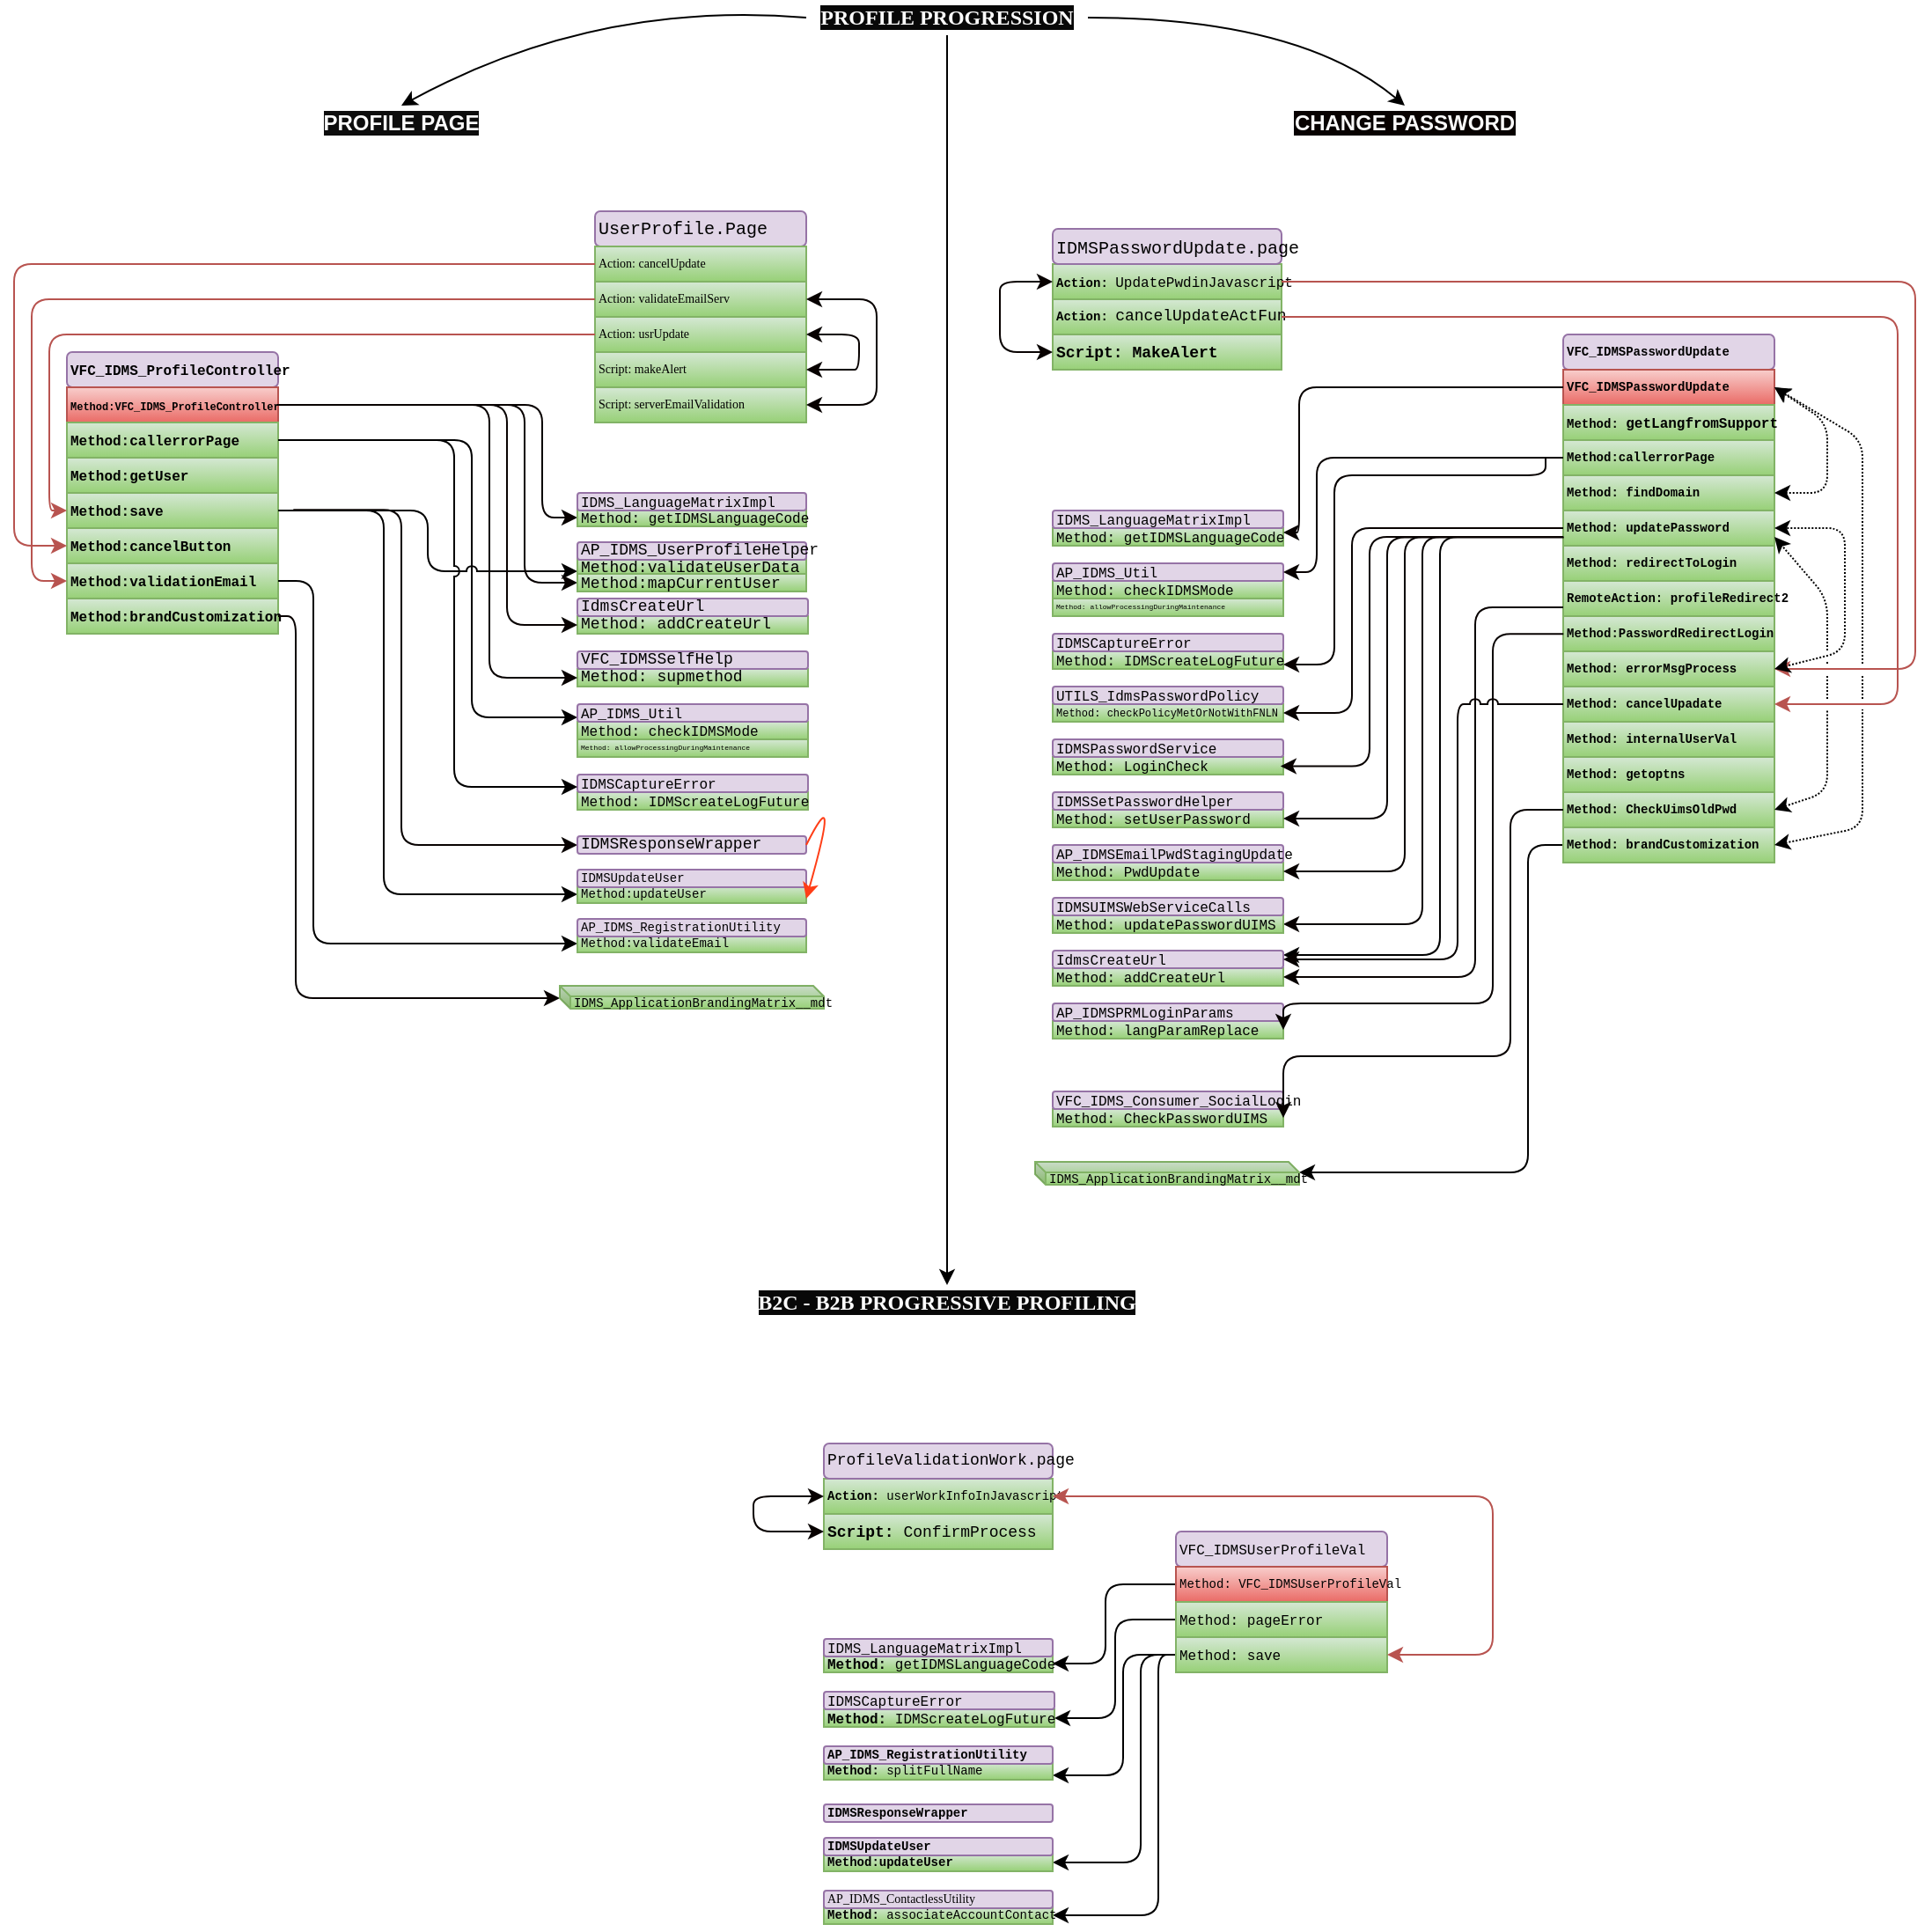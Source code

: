 <mxfile version="12.1.1" type="github" pages="1">
  <diagram id="lFwR9xCJ9hHjlkrv7huP" name="Page-1">
    <mxGraphModel dx="1280" dy="638" grid="1" gridSize="10" guides="1" tooltips="1" connect="1" arrows="1" fold="1" page="1" pageScale="1" pageWidth="2336" pageHeight="1654" background="none" math="0" shadow="0">
      <root>
        <mxCell id="0"/>
        <mxCell id="1" parent="0"/>
        <mxCell id="T2TZSGgnMwArEX4ejVak-69" value="&lt;div style=&quot;font-family: consolas, &amp;quot;courier new&amp;quot;, monospace; font-size: 8px; line-height: 19px; white-space: pre;&quot;&gt;&lt;span style=&quot;font-size: 8px;&quot;&gt;&lt;font style=&quot;font-size: 8px;&quot;&gt;VFC_IDMS_ProfileController&lt;/font&gt;&lt;/span&gt;&lt;/div&gt;" style="rounded=1;whiteSpace=wrap;html=1;fontSize=8;labelBackgroundColor=none;fillColor=#e1d5e7;strokeColor=#9673a6;align=left;fontStyle=1" parent="1" vertex="1">
          <mxGeometry x="480" y="310" width="120" height="20" as="geometry"/>
        </mxCell>
        <mxCell id="T2TZSGgnMwArEX4ejVak-70" value="&lt;div style=&quot;font-family: &amp;quot;consolas&amp;quot; , &amp;quot;courier new&amp;quot; , monospace ; font-size: 8px ; line-height: 19px ; white-space: pre&quot;&gt;&lt;span style=&quot;font-size: 8px&quot;&gt;Method:getUser&lt;/span&gt;&lt;/div&gt;" style="rounded=0;whiteSpace=wrap;html=1;fontSize=8;labelBackgroundColor=none;fillColor=#d5e8d4;strokeColor=#82b366;gradientColor=#97d077;align=left;fontStyle=1" parent="1" vertex="1">
          <mxGeometry x="480" y="370" width="120" height="20" as="geometry"/>
        </mxCell>
        <mxCell id="T2TZSGgnMwArEX4ejVak-71" value="&lt;font style=&quot;font-size: 6px&quot;&gt;&lt;span style=&quot;font-family: &amp;quot;consolas&amp;quot; , &amp;quot;courier new&amp;quot; , monospace ; white-space: pre&quot;&gt;&lt;font style=&quot;font-size: 6px&quot;&gt;Method:&lt;/font&gt;&lt;/span&gt;&lt;span style=&quot;font-family: &amp;quot;consolas&amp;quot; , &amp;quot;courier new&amp;quot; , monospace ; white-space: pre&quot;&gt;&lt;font style=&quot;font-size: 6px&quot;&gt;VF&lt;/font&gt;C_IDMS_ProfileController&lt;/span&gt;&lt;/font&gt;" style="rounded=0;whiteSpace=wrap;html=1;fontSize=8;labelBackgroundColor=none;fillColor=#f8cecc;strokeColor=#b85450;gradientColor=#ea6b66;align=left;fontStyle=1" parent="1" vertex="1">
          <mxGeometry x="480" y="330" width="120" height="20" as="geometry"/>
        </mxCell>
        <mxCell id="T2TZSGgnMwArEX4ejVak-275" style="edgeStyle=orthogonalEdgeStyle;rounded=1;jumpStyle=arc;orthogonalLoop=1;jettySize=auto;html=1;exitX=1;exitY=0.5;exitDx=0;exitDy=0;entryX=0;entryY=0.75;entryDx=0;entryDy=0;shadow=0;strokeColor=#000000;fontFamily=Lucida Console;fontSize=9;fontColor=#000000;align=left;" parent="1" source="T2TZSGgnMwArEX4ejVak-72" target="T2TZSGgnMwArEX4ejVak-271" edge="1">
          <mxGeometry relative="1" as="geometry">
            <Array as="points">
              <mxPoint x="710" y="360"/>
              <mxPoint x="710" y="517"/>
            </Array>
          </mxGeometry>
        </mxCell>
        <mxCell id="T2TZSGgnMwArEX4ejVak-72" value="&lt;span style=&quot;font-family: &amp;quot;consolas&amp;quot; , &amp;quot;courier new&amp;quot; , monospace ; white-space: pre&quot;&gt;Method:&lt;/span&gt;&lt;span style=&quot;font-family: &amp;quot;consolas&amp;quot; , &amp;quot;courier new&amp;quot; , monospace ; white-space: pre&quot;&gt;callerrorPage&lt;/span&gt;" style="rounded=0;whiteSpace=wrap;html=1;fontSize=8;labelBackgroundColor=none;fillColor=#d5e8d4;strokeColor=#82b366;gradientColor=#97d077;align=left;fontStyle=1" parent="1" vertex="1">
          <mxGeometry x="480" y="350" width="120" height="20" as="geometry"/>
        </mxCell>
        <mxCell id="T2TZSGgnMwArEX4ejVak-277" style="edgeStyle=orthogonalEdgeStyle;rounded=1;jumpStyle=arc;orthogonalLoop=1;jettySize=auto;html=1;exitX=1;exitY=0.5;exitDx=0;exitDy=0;entryX=0;entryY=0.75;entryDx=0;entryDy=0;shadow=0;strokeColor=#000000;fontFamily=Lucida Console;fontSize=9;fontColor=#000000;align=left;fontStyle=0" parent="1" source="T2TZSGgnMwArEX4ejVak-73" target="T2TZSGgnMwArEX4ejVak-254" edge="1">
          <mxGeometry relative="1" as="geometry"/>
        </mxCell>
        <mxCell id="T2TZSGgnMwArEX4ejVak-73" value="&lt;span style=&quot;font-family: &amp;quot;consolas&amp;quot; , &amp;quot;courier new&amp;quot; , monospace ; white-space: pre&quot;&gt;Method:&lt;/span&gt;&lt;span style=&quot;font-family: &amp;quot;consolas&amp;quot; , &amp;quot;courier new&amp;quot; , monospace ; white-space: pre&quot;&gt;save&lt;/span&gt;" style="rounded=0;whiteSpace=wrap;html=1;fontSize=8;labelBackgroundColor=none;fillColor=#d5e8d4;strokeColor=#82b366;gradientColor=#97d077;align=left;fontStyle=1" parent="1" vertex="1">
          <mxGeometry x="480" y="390" width="120" height="20" as="geometry"/>
        </mxCell>
        <mxCell id="T2TZSGgnMwArEX4ejVak-74" value="&lt;div style=&quot;font-family: &amp;quot;consolas&amp;quot; , &amp;quot;courier new&amp;quot; , monospace ; font-size: 8px ; line-height: 19px ; white-space: pre&quot;&gt;&lt;div style=&quot;font-family: &amp;quot;consolas&amp;quot; , &amp;quot;courier new&amp;quot; , monospace ; line-height: 19px ; font-size: 8px&quot;&gt;&lt;span&gt;Method:&lt;/span&gt;&lt;span style=&quot;font-size: 8px&quot;&gt;cancelButton&lt;/span&gt;&lt;/div&gt;&lt;/div&gt;" style="rounded=0;whiteSpace=wrap;html=1;fontSize=8;labelBackgroundColor=none;fillColor=#d5e8d4;strokeColor=#82b366;gradientColor=#97d077;align=left;fontStyle=1" parent="1" vertex="1">
          <mxGeometry x="480" y="410" width="120" height="20" as="geometry"/>
        </mxCell>
        <mxCell id="T2TZSGgnMwArEX4ejVak-75" value="&lt;div style=&quot;font-family: &amp;quot;consolas&amp;quot; , &amp;quot;courier new&amp;quot; , monospace ; font-size: 8px ; line-height: 19px ; white-space: pre&quot;&gt;&lt;div style=&quot;font-family: &amp;quot;consolas&amp;quot; , &amp;quot;courier new&amp;quot; , monospace ; line-height: 19px ; font-size: 8px&quot;&gt;&lt;span&gt;Method:&lt;/span&gt;&lt;span style=&quot;font-size: 8px&quot;&gt;validationEmail&lt;/span&gt;&lt;/div&gt;&lt;/div&gt;" style="rounded=0;whiteSpace=wrap;html=1;fontSize=8;labelBackgroundColor=none;fillColor=#d5e8d4;strokeColor=#82b366;gradientColor=#97d077;align=left;fontStyle=1" parent="1" vertex="1">
          <mxGeometry x="480" y="430" width="120" height="20" as="geometry"/>
        </mxCell>
        <mxCell id="T2TZSGgnMwArEX4ejVak-76" value="&lt;div style=&quot;font-family: &amp;quot;consolas&amp;quot; , &amp;quot;courier new&amp;quot; , monospace ; font-size: 8px ; line-height: 19px ; white-space: pre&quot;&gt;&lt;div style=&quot;font-family: &amp;quot;consolas&amp;quot; , &amp;quot;courier new&amp;quot; , monospace ; line-height: 19px ; font-size: 8px&quot;&gt;&lt;span&gt;Method:&lt;/span&gt;&lt;span style=&quot;font-size: 8px&quot;&gt;brandCustomization&lt;/span&gt;&lt;/div&gt;&lt;/div&gt;" style="rounded=0;whiteSpace=wrap;html=1;fontSize=8;labelBackgroundColor=none;fillColor=#d5e8d4;strokeColor=#82b366;gradientColor=#97d077;align=left;fontStyle=1" parent="1" vertex="1">
          <mxGeometry x="480" y="450" width="120" height="20" as="geometry"/>
        </mxCell>
        <mxCell id="T2TZSGgnMwArEX4ejVak-78" value="" style="edgeStyle=segmentEdgeStyle;endArrow=classic;html=1;fontSize=8;fontColor=#000000;exitX=1;exitY=0.5;exitDx=0;exitDy=0;entryX=0;entryY=0.5;entryDx=0;entryDy=0;fontStyle=0" parent="1" source="T2TZSGgnMwArEX4ejVak-75" target="T2TZSGgnMwArEX4ejVak-77" edge="1">
          <mxGeometry width="50" height="50" relative="1" as="geometry">
            <mxPoint x="570" y="520" as="sourcePoint"/>
            <mxPoint x="610" y="570" as="targetPoint"/>
            <Array as="points">
              <mxPoint x="620" y="440"/>
              <mxPoint x="620" y="646"/>
            </Array>
          </mxGeometry>
        </mxCell>
        <mxCell id="T2TZSGgnMwArEX4ejVak-86" value="" style="edgeStyle=segmentEdgeStyle;endArrow=classic;html=1;fontSize=13;fontColor=#000000;entryX=0;entryY=0.5;entryDx=0;entryDy=0;fontStyle=0" parent="1" target="T2TZSGgnMwArEX4ejVak-83" edge="1">
          <mxGeometry width="50" height="50" relative="1" as="geometry">
            <mxPoint x="600" y="400" as="sourcePoint"/>
            <mxPoint x="650" y="550" as="targetPoint"/>
            <Array as="points">
              <mxPoint x="660" y="400"/>
              <mxPoint x="660" y="618"/>
            </Array>
          </mxGeometry>
        </mxCell>
        <mxCell id="T2TZSGgnMwArEX4ejVak-88" value="" style="edgeStyle=elbowEdgeStyle;elbow=horizontal;endArrow=classic;html=1;strokeColor=#080201;fontSize=13;fontColor=#000000;exitX=1.072;exitY=0.483;exitDx=0;exitDy=0;exitPerimeter=0;entryX=0;entryY=0.5;entryDx=0;entryDy=0;fontStyle=0" parent="1" source="T2TZSGgnMwArEX4ejVak-73" target="T2TZSGgnMwArEX4ejVak-85" edge="1">
          <mxGeometry width="50" height="50" relative="1" as="geometry">
            <mxPoint x="580" y="413.333" as="sourcePoint"/>
            <mxPoint x="650" y="500" as="targetPoint"/>
            <Array as="points">
              <mxPoint x="670" y="540"/>
              <mxPoint x="630" y="290"/>
            </Array>
          </mxGeometry>
        </mxCell>
        <mxCell id="T2TZSGgnMwArEX4ejVak-89" value="" style="edgeStyle=segmentEdgeStyle;endArrow=classic;html=1;strokeColor=#080201;fontSize=13;fontColor=#000000;exitX=1;exitY=0.5;exitDx=0;exitDy=0;entryX=0;entryY=0;entryDx=0;entryDy=7;entryPerimeter=0;fontStyle=0" parent="1" source="T2TZSGgnMwArEX4ejVak-76" target="T2TZSGgnMwArEX4ejVak-80" edge="1">
          <mxGeometry width="50" height="50" relative="1" as="geometry">
            <mxPoint x="550" y="610" as="sourcePoint"/>
            <mxPoint x="620" y="700" as="targetPoint"/>
            <Array as="points">
              <mxPoint x="610" y="460"/>
              <mxPoint x="610" y="677"/>
            </Array>
          </mxGeometry>
        </mxCell>
        <mxCell id="T2TZSGgnMwArEX4ejVak-90" value="&lt;div style=&quot;font-family: consolas, &amp;quot;courier new&amp;quot;, monospace; font-size: 10px; line-height: 19px; white-space: pre;&quot;&gt;&lt;span style=&quot;font-size: 10px;&quot;&gt;&lt;font style=&quot;font-size: 10px;&quot;&gt;UserProfile.Page&lt;/font&gt;&lt;/span&gt;&lt;/div&gt;" style="rounded=1;whiteSpace=wrap;html=1;fontSize=10;labelBackgroundColor=none;fillColor=#e1d5e7;strokeColor=#9673a6;align=left;fontColor=#000000;" parent="1" vertex="1">
          <mxGeometry x="780" y="230" width="120" height="20" as="geometry"/>
        </mxCell>
        <mxCell id="T2TZSGgnMwArEX4ejVak-91" value="&lt;div style=&quot;font-size: 7px ; line-height: 19px ; white-space: pre&quot;&gt;&lt;div style=&quot;font-size: 7px ; line-height: 19px&quot;&gt;&lt;span style=&quot;font-size: 7px&quot;&gt;Action: &lt;/span&gt;&lt;span style=&quot;font-size: 7px&quot;&gt;usrUpdate&lt;/span&gt;&lt;/div&gt;&lt;/div&gt;" style="rounded=0;whiteSpace=wrap;html=1;fontSize=7;labelBackgroundColor=none;fillColor=#d5e8d4;strokeColor=#82b366;gradientColor=#97d077;align=left;fontColor=#000000;fontFamily=Lucida Console;" parent="1" vertex="1">
          <mxGeometry x="780" y="290" width="120" height="20" as="geometry"/>
        </mxCell>
        <mxCell id="T2TZSGgnMwArEX4ejVak-92" value="&lt;font style=&quot;font-size: 7px;&quot;&gt;&lt;span style=&quot;font-size: 7px; white-space: pre;&quot;&gt;Action: &lt;/span&gt;&lt;/font&gt;&lt;span style=&quot;font-size: 7px; white-space: pre;&quot;&gt;cancelUpdate&lt;/span&gt;" style="rounded=0;whiteSpace=wrap;html=1;fontSize=7;labelBackgroundColor=none;fillColor=#d5e8d4;strokeColor=#82b366;gradientColor=#97d077;align=left;fontFamily=Lucida Console;" parent="1" vertex="1">
          <mxGeometry x="780" y="250" width="120" height="20" as="geometry"/>
        </mxCell>
        <mxCell id="T2TZSGgnMwArEX4ejVak-93" value="&lt;span style=&quot;white-space: pre ; font-size: 7px&quot;&gt;Action: &lt;/span&gt;&lt;span style=&quot;white-space: pre ; font-size: 7px&quot;&gt;validateEmailServ&lt;/span&gt;" style="rounded=0;whiteSpace=wrap;html=1;fontSize=7;labelBackgroundColor=none;fillColor=#d5e8d4;strokeColor=#82b366;gradientColor=#97d077;align=left;fontColor=#000000;fontFamily=Lucida Console;" parent="1" vertex="1">
          <mxGeometry x="780" y="270" width="120" height="20" as="geometry"/>
        </mxCell>
        <mxCell id="T2TZSGgnMwArEX4ejVak-94" value="&lt;span style=&quot;white-space: pre ; font-size: 7px&quot;&gt;Script: serverEmailValidation&lt;/span&gt;" style="rounded=0;whiteSpace=wrap;html=1;fontSize=7;labelBackgroundColor=none;fillColor=#d5e8d4;strokeColor=#82b366;gradientColor=#97d077;align=left;fontColor=#000000;fontFamily=Lucida Console;" parent="1" vertex="1">
          <mxGeometry x="780" y="330" width="120" height="20" as="geometry"/>
        </mxCell>
        <mxCell id="T2TZSGgnMwArEX4ejVak-95" value="&lt;div style=&quot;font-size: 7px; line-height: 19px; white-space: pre;&quot;&gt;&lt;div style=&quot;font-size: 7px; line-height: 19px;&quot;&gt;&lt;span style=&quot;font-size: 7px; white-space: nowrap;&quot;&gt;Script: makeAlert&lt;/span&gt;&lt;br style=&quot;font-size: 7px;&quot;&gt;&lt;/div&gt;&lt;/div&gt;" style="rounded=0;whiteSpace=wrap;html=1;fontSize=7;labelBackgroundColor=none;fillColor=#d5e8d4;strokeColor=#82b366;gradientColor=#97d077;align=left;fontColor=#000000;fontFamily=Lucida Console;" parent="1" vertex="1">
          <mxGeometry x="780" y="310" width="120" height="20" as="geometry"/>
        </mxCell>
        <mxCell id="T2TZSGgnMwArEX4ejVak-96" value="" style="edgeStyle=segmentEdgeStyle;endArrow=classic;html=1;strokeColor=#b85450;fontFamily=Lucida Console;fontSize=7;fontColor=#000000;exitX=0;exitY=0.5;exitDx=0;exitDy=0;gradientColor=#ea6b66;fillColor=#f8cecc;" parent="1" source="T2TZSGgnMwArEX4ejVak-92" edge="1">
          <mxGeometry width="50" height="50" relative="1" as="geometry">
            <mxPoint x="570" y="410" as="sourcePoint"/>
            <mxPoint x="480" y="420" as="targetPoint"/>
            <Array as="points">
              <mxPoint x="450" y="260"/>
              <mxPoint x="450" y="420"/>
            </Array>
          </mxGeometry>
        </mxCell>
        <mxCell id="T2TZSGgnMwArEX4ejVak-97" value="" style="edgeStyle=segmentEdgeStyle;endArrow=classic;html=1;strokeColor=#b85450;fontFamily=Lucida Console;fontSize=7;fontColor=#000000;exitX=0;exitY=0.5;exitDx=0;exitDy=0;entryX=0;entryY=0.5;entryDx=0;entryDy=0;gradientColor=#ea6b66;fillColor=#f8cecc;" parent="1" source="T2TZSGgnMwArEX4ejVak-91" target="T2TZSGgnMwArEX4ejVak-73" edge="1">
          <mxGeometry width="50" height="50" relative="1" as="geometry">
            <mxPoint x="660" y="380" as="sourcePoint"/>
            <mxPoint x="600" y="459.931" as="targetPoint"/>
            <Array as="points">
              <mxPoint x="470" y="300"/>
              <mxPoint x="470" y="400"/>
            </Array>
          </mxGeometry>
        </mxCell>
        <mxCell id="T2TZSGgnMwArEX4ejVak-98" value="" style="endArrow=classic;startArrow=classic;html=1;strokeColor=#080201;fontFamily=Lucida Console;fontSize=7;fontColor=#000000;exitX=1;exitY=0.5;exitDx=0;exitDy=0;entryX=1;entryY=0.5;entryDx=0;entryDy=0;" parent="1" source="T2TZSGgnMwArEX4ejVak-94" target="T2TZSGgnMwArEX4ejVak-93" edge="1">
          <mxGeometry width="50" height="50" relative="1" as="geometry">
            <mxPoint x="950" y="335" as="sourcePoint"/>
            <mxPoint x="1000" y="285" as="targetPoint"/>
            <Array as="points">
              <mxPoint x="940" y="340"/>
              <mxPoint x="940" y="280"/>
            </Array>
          </mxGeometry>
        </mxCell>
        <mxCell id="T2TZSGgnMwArEX4ejVak-99" value="" style="endArrow=classic;startArrow=classic;html=1;strokeColor=#080201;fontFamily=Lucida Console;fontSize=7;fontColor=#000000;exitX=1;exitY=0.5;exitDx=0;exitDy=0;entryX=1;entryY=0.5;entryDx=0;entryDy=0;" parent="1" source="T2TZSGgnMwArEX4ejVak-95" target="T2TZSGgnMwArEX4ejVak-91" edge="1">
          <mxGeometry width="50" height="50" relative="1" as="geometry">
            <mxPoint x="910" y="350" as="sourcePoint"/>
            <mxPoint x="910" y="290.0" as="targetPoint"/>
            <Array as="points">
              <mxPoint x="920" y="320"/>
              <mxPoint x="930" y="320"/>
              <mxPoint x="930" y="300"/>
            </Array>
          </mxGeometry>
        </mxCell>
        <mxCell id="T2TZSGgnMwArEX4ejVak-100" value="" style="edgeStyle=segmentEdgeStyle;endArrow=classic;html=1;strokeColor=#b85450;fontFamily=Lucida Console;fontSize=7;fontColor=#000000;exitX=0;exitY=0.5;exitDx=0;exitDy=0;gradientColor=#ea6b66;fillColor=#f8cecc;" parent="1" source="T2TZSGgnMwArEX4ejVak-93" edge="1">
          <mxGeometry width="50" height="50" relative="1" as="geometry">
            <mxPoint x="660" y="360" as="sourcePoint"/>
            <mxPoint x="480" y="440" as="targetPoint"/>
            <Array as="points">
              <mxPoint x="460" y="280"/>
              <mxPoint x="460" y="440"/>
            </Array>
          </mxGeometry>
        </mxCell>
        <mxCell id="T2TZSGgnMwArEX4ejVak-140" value="" style="edgeStyle=elbowEdgeStyle;elbow=horizontal;endArrow=classic;html=1;strokeColor=#080201;fontSize=13;fontColor=#000000;entryX=0;entryY=0.5;entryDx=0;entryDy=0;" parent="1" target="T2TZSGgnMwArEX4ejVak-137" edge="1">
          <mxGeometry width="50" height="50" relative="1" as="geometry">
            <mxPoint x="599" y="340" as="sourcePoint"/>
            <mxPoint x="640" y="440" as="targetPoint"/>
            <Array as="points">
              <mxPoint x="750" y="380"/>
              <mxPoint x="620" y="380"/>
              <mxPoint x="640" y="410"/>
              <mxPoint x="620" y="230"/>
            </Array>
          </mxGeometry>
        </mxCell>
        <mxCell id="T2TZSGgnMwArEX4ejVak-151" value="&lt;span style=&quot;font-family: &amp;quot;helvetica&amp;quot; , &amp;quot;arial&amp;quot; , sans-serif ; font-size: 0px&quot;&gt;%3CmxGraphModel%3E%3Croot%3E%3CmxCell%20id%3D%220%22%2F%3E%3CmxCell%20id%3D%221%22%20parent%3D%220%22%2F%3E%3CmxCell%20id%3D%222%22%20value%3D%22%26lt%3Bfont%20face%3D%26quot%3Bconsolas%2C%20courier%20new%2C%20monospace%26quot%3B%26gt%3B%26lt%3Bspan%20style%3D%26quot%3Bwhite-space%3A%20pre%26quot%3B%26gt%3BAction%3A%20%26lt%3B%2Fspan%26gt%3B%26lt%3B%2Ffont%26gt%3B%26lt%3Bspan%20style%3D%26quot%3Bfont-family%3A%20consolas%2C%20%26amp%3Bquot%3Bcourier%20new%26amp%3Bquot%3B%2C%20monospace%3B%20font-size%3A%208px%3B%20font-weight%3A%20normal%3B%20white-space%3A%20pre%3B%26quot%3B%26gt%3BUpdatePwdinJavascript%26lt%3B%2Fspan%26gt%3B%22%20style%3D%22rounded%3D0%3BwhiteSpace%3Dwrap%3Bhtml%3D1%3BfontSize%3D7%3BlabelBackgroundColor%3Dnone%3BfillColor%3D%23d5e8d4%3BstrokeColor%3D%2382b366%3BgradientColor%3D%2397d077%3Balign%3Dleft%3BfontColor%3D%23000000%3BfontStyle%3D1%3B%22%20vertex%3D%221%22%20parent%3D%221%22%3E%3CmxGeometry%20x%3D%22440%22%20y%3D%22150%22%20width%3D%22130%22%20height%3D%2220%22%20as%3D%22geometry%22%2F%3E%3C%2FmxCell%3E%3CmxCell%20id%3D%223%22%20value%3D%22%26lt%3Bdiv%20style%3D%26quot%3Bfont-family%3A%20%26amp%3Bquot%3Bconsolas%26amp%3Bquot%3B%20%2C%20%26amp%3Bquot%3Bcourier%20new%26amp%3Bquot%3B%20%2C%20monospace%20%3B%20font-size%3A%207px%20%3B%20line-height%3A%2019px%20%3B%20white-space%3A%20pre%26quot%3B%26gt%3B%26lt%3Bdiv%20style%3D%26quot%3Bfont-family%3A%20%26amp%3Bquot%3Bconsolas%26amp%3Bquot%3B%20%2C%20%26amp%3Bquot%3Bcourier%20new%26amp%3Bquot%3B%20%2C%20monospace%20%3B%20font-size%3A%207px%20%3B%20line-height%3A%2019px%26quot%3B%26gt%3B%26lt%3Bdiv%20style%3D%26quot%3Bfont-family%3A%20%26amp%3Bquot%3Bconsolas%26amp%3Bquot%3B%20%2C%20%26amp%3Bquot%3Bcourier%20new%26amp%3Bquot%3B%20%2C%20monospace%20%3B%20line-height%3A%2019px%20%3B%20font-size%3A%207px%26quot%3B%26gt%3B%26lt%3Bdiv%20style%3D%26quot%3Bfont-family%3A%20%26amp%3Bquot%3Bconsolas%26amp%3Bquot%3B%20%2C%20%26amp%3Bquot%3Bcourier%20new%26amp%3Bquot%3B%20%2C%20monospace%20%3B%20line-height%3A%2019px%20%3B%20font-size%3A%207px%26quot%3B%26gt%3B%26lt%3Bdiv%20style%3D%26quot%3Bfont-family%3A%20consolas%2C%20%26amp%3Bquot%3Bcourier%20new%26amp%3Bquot%3B%2C%20monospace%3B%20font-weight%3A%20normal%3B%20font-size%3A%2014px%3B%20line-height%3A%2019px%3B%26quot%3B%26gt%3B%26lt%3Bspan%20style%3D%26quot%3Bfont-size%3A%2010px%3B%26quot%3B%26gt%3BIDMSPasswordUpdate.page%26lt%3B%2Fspan%26gt%3B%26lt%3B%2Fdiv%26gt%3B%26lt%3B%2Fdiv%26gt%3B%26lt%3B%2Fdiv%26gt%3B%26lt%3B%2Fdiv%26gt%3B%26lt%3B%2Fdiv%26gt%3B%22%20style%3D%22rounded%3D1%3BwhiteSpace%3Dwrap%3Bhtml%3D1%3BfontSize%3D7%3BlabelBackgroundColor%3Dnone%3BfillColor%3D%23e1d5e7%3BstrokeColor%3D%239673a6%3Balign%3Dleft%3BfontColor%3D%23000000%3BfontStyle%3D1%3B%22%20vertex%3D%221%22%20parent%3D%221%22%3E%3CmxGeometry%20x%3D%22440%22%20y%3D%22130%22%20width%3D%22130%22%20height%3D%2220%22%20as%3D%22geometry%22%2F%3E%3C%2FmxCell%3E%3CmxCell%20id%3D%224%22%20value%3D%22%26lt%3Bfont%20face%3D%26quot%3Bconsolas%2C%20courier%20new%2C%20monospace%26quot%3B%26gt%3B%26lt%3Bspan%20style%3D%26quot%3Bwhite-space%3A%20pre%26quot%3B%26gt%3BAction%3A%20%26lt%3B%2Fspan%26gt%3B%26lt%3B%2Ffont%26gt%3B%26lt%3Bspan%20style%3D%26quot%3Bfont-family%3A%20consolas%2C%20%26amp%3Bquot%3Bcourier%20new%26amp%3Bquot%3B%2C%20monospace%3B%20font-size%3A%209px%3B%20font-weight%3A%20normal%3B%20white-space%3A%20pre%3B%26quot%3B%26gt%3BcancelUpdateActFun%26lt%3B%2Fspan%26gt%3B%22%20style%3D%22rounded%3D0%3BwhiteSpace%3Dwrap%3Bhtml%3D1%3BfontSize%3D7%3BlabelBackgroundColor%3Dnone%3BfillColor%3D%23d5e8d4%3BstrokeColor%3D%2382b366%3BgradientColor%3D%2397d077%3Balign%3Dleft%3BfontColor%3D%23000000%3BfontStyle%3D1%3B%22%20vertex%3D%221%22%20parent%3D%221%22%3E%3CmxGeometry%20x%3D%22440%22%20y%3D%22170%22%20width%3D%22130%22%20height%3D%2220%22%20as%3D%22geometry%22%2F%3E%3C%2FmxCell%3E%3CmxCell%20id%3D%225%22%20value%3D%22%26lt%3Bfont%20face%3D%26quot%3Bconsolas%2C%20courier%20new%2C%20monospace%26quot%3B%20size%3D%26quot%3B1%26quot%3B%26gt%3B%26lt%3Bspan%20style%3D%26quot%3Bwhite-space%3A%20pre%20%3B%20font-size%3A%209px%26quot%3B%26gt%3BScript%3A%20MakeAlert%26lt%3B%2Fspan%26gt%3B%26lt%3B%2Ffont%26gt%3B%22%20style%3D%22rounded%3D0%3BwhiteSpace%3Dwrap%3Bhtml%3D1%3BfontSize%3D7%3BlabelBackgroundColor%3Dnone%3BfillColor%3D%23d5e8d4%3BstrokeColor%3D%2382b366%3BgradientColor%3D%2397d077%3Balign%3Dleft%3BfontColor%3D%23000000%3BfontStyle%3D1%3B%22%20vertex%3D%221%22%20parent%3D%221%22%3E%3CmxGeometry%20x%3D%22440%22%20y%3D%22190%22%20width%3D%22130%22%20height%3D%2220%22%20as%3D%22geometry%22%2F%3E%3C%2FmxCell%3E%3CmxCell%20id%3D%226%22%20value%3D%22%22%20style%3D%22endArrow%3Dclassic%3BstartArrow%3Dclassic%3Bhtml%3D1%3BstrokeColor%3D%23080201%3BfontFamily%3DLucida%20Console%3BfontSize%3D7%3BfontColor%3D%23000000%3BexitX%3D0%3BexitY%3D0.5%3BexitDx%3D0%3BexitDy%3D0%3BentryX%3D0%3BentryY%3D0.5%3BentryDx%3D0%3BentryDy%3D0%3B%22%20edge%3D%221%22%20source%3D%225%22%20target%3D%222%22%20parent%3D%221%22%3E%3CmxGeometry%20width%3D%2250%22%20height%3D%2250%22%20relative%3D%221%22%20as%3D%22geometry%22%3E%3CmxPoint%20x%3D%22380%22%20y%3D%22200%22%20as%3D%22sourcePoint%22%2F%3E%3CmxPoint%20x%3D%22380%22%20y%3D%22160%22%20as%3D%22targetPoint%22%2F%3E%3CArray%20as%3D%22points%22%3E%3CmxPoint%20x%3D%22410%22%20y%3D%22200%22%2F%3E%3CmxPoint%20x%3D%22410%22%20y%3D%22180%22%2F%3E%3CmxPoint%20x%3D%22410%22%20y%3D%22160%22%2F%3E%3C%2FArray%3E%3C%2FmxGeometry%3E%3C%2FmxCell%3E%3CmxCell%20id%3D%227%22%20value%3D%22%26lt%3Bdiv%20style%3D%26quot%3Bfont-family%3A%20consolas%2C%20%26amp%3Bquot%3Bcourier%20new%26amp%3Bquot%3B%2C%20monospace%3B%20font-size%3A%207px%3B%20line-height%3A%2019px%3B%20white-space%3A%20pre%3B%26quot%3B%26gt%3B%26lt%3Bdiv%20style%3D%26quot%3Bfont-family%3A%20consolas%2C%20%26amp%3Bquot%3Bcourier%20new%26amp%3Bquot%3B%2C%20monospace%3B%20font-size%3A%207px%3B%20line-height%3A%2019px%3B%26quot%3B%26gt%3B%26lt%3Bspan%20style%3D%26quot%3Bfont-size%3A%207px%3B%26quot%3B%26gt%3BVFC_IDMSPasswordUpdate%26lt%3B%2Fspan%26gt%3B%26lt%3B%2Fdiv%26gt%3B%26lt%3B%2Fdiv%26gt%3B%22%20style%3D%22rounded%3D1%3BwhiteSpace%3Dwrap%3Bhtml%3D1%3BfontSize%3D7%3BlabelBackgroundColor%3Dnone%3BfillColor%3D%23e1d5e7%3BstrokeColor%3D%239673a6%3Balign%3Dleft%3BfontColor%3D%23000000%3BfontStyle%3D1%22%20vertex%3D%221%22%20parent%3D%221%22%3E%3CmxGeometry%20x%3D%22630%22%20y%3D%22210%22%20width%3D%22120%22%20height%3D%2220%22%20as%3D%22geometry%22%2F%3E%3C%2FmxCell%3E%3CmxCell%20id%3D%228%22%20value%3D%22%26lt%3Bdiv%20style%3D%26quot%3Bfont-family%3A%20consolas%2C%20%26amp%3Bquot%3Bcourier%20new%26amp%3Bquot%3B%2C%20monospace%3B%20font-size%3A%207px%3B%20line-height%3A%2019px%3B%20white-space%3A%20pre%3B%26quot%3B%26gt%3B%26lt%3Bspan%20style%3D%26quot%3Bfont-size%3A%207px%3B%26quot%3B%26gt%3BMethod%3A%20%26lt%3B%2Fspan%26gt%3B%26lt%3Bspan%20style%3D%26quot%3Bfont-family%3A%20consolas%2C%20%26amp%3Bquot%3Bcourier%20new%26amp%3Bquot%3B%2C%20monospace%3B%20font-size%3A%207px%3B%26quot%3B%26gt%3BfindDomain%26lt%3B%2Fspan%26gt%3B%26lt%3B%2Fdiv%26gt%3B%22%20style%3D%22rounded%3D0%3BwhiteSpace%3Dwrap%3Bhtml%3D1%3BfontSize%3D7%3BlabelBackgroundColor%3Dnone%3BfillColor%3D%23d5e8d4%3BstrokeColor%3D%2382b366%3BgradientColor%3D%2397d077%3Balign%3Dleft%3BfontColor%3D%23000000%3BfontStyle%3D1%22%20vertex%3D%221%22%20parent%3D%221%22%3E%3CmxGeometry%20x%3D%22630%22%20y%3D%22270%22%20width%3D%22120%22%20height%3D%2220%22%20as%3D%22geometry%22%2F%3E%3C%2FmxCell%3E%3CmxCell%20id%3D%229%22%20value%3D%22%26lt%3Bdiv%20style%3D%26quot%3Bfont-family%3A%20consolas%2C%20%26amp%3Bquot%3Bcourier%20new%26amp%3Bquot%3B%2C%20monospace%3B%20font-size%3A%207px%3B%20line-height%3A%2019px%3B%20white-space%3A%20pre%3B%26quot%3B%26gt%3B%26lt%3Bspan%20style%3D%26quot%3Bfont-size%3A%207px%3B%26quot%3B%26gt%3BVFC_IDMSPasswordUpdate%26lt%3B%2Fspan%26gt%3B%26lt%3B%2Fdiv%26gt%3B%22%20style%3D%22rounded%3D0%3BwhiteSpace%3Dwrap%3Bhtml%3D1%3BfontSize%3D7%3BlabelBackgroundColor%3Dnone%3BfillColor%3D%23f8cecc%3BstrokeColor%3D%23b85450%3BgradientColor%3D%23ea6b66%3Balign%3Dleft%3BfontColor%3D%23000000%3BfontStyle%3D1%22%20vertex%3D%221%22%20parent%3D%221%22%3E%3CmxGeometry%20x%3D%22630%22%20y%3D%22230%22%20width%3D%22120%22%20height%3D%2220%22%20as%3D%22geometry%22%2F%3E%3C%2FmxCell%3E%3CmxCell%20id%3D%2210%22%20value%3D%22%26lt%3Bspan%20style%3D%26quot%3Bfont-family%3A%20consolas%2C%20%26amp%3Bquot%3Bcourier%20new%26amp%3Bquot%3B%2C%20monospace%3B%20white-space%3A%20pre%3B%20font-size%3A%207px%3B%26quot%3B%26gt%3BMethod%3A%26lt%3B%2Fspan%26gt%3B%26lt%3Bspan%20style%3D%26quot%3Bfont-family%3A%20consolas%2C%20%26amp%3Bquot%3Bcourier%20new%26amp%3Bquot%3B%2C%20monospace%3B%20white-space%3A%20pre%3B%20font-size%3A%207px%3B%26quot%3B%26gt%3BcallerrorPage%26lt%3B%2Fspan%26gt%3B%22%20style%3D%22rounded%3D0%3BwhiteSpace%3Dwrap%3Bhtml%3D1%3BfontSize%3D7%3BlabelBackgroundColor%3Dnone%3BfillColor%3D%23d5e8d4%3BstrokeColor%3D%2382b366%3BgradientColor%3D%2397d077%3Balign%3Dleft%3BfontColor%3D%23000000%3BfontStyle%3D1%22%20vertex%3D%221%22%20parent%3D%221%22%3E%3CmxGeometry%20x%3D%22630%22%20y%3D%22250%22%20width%3D%22120%22%20height%3D%2220%22%20as%3D%22geometry%22%2F%3E%3C%2FmxCell%3E%3CmxCell%20id%3D%2211%22%20value%3D%22%26lt%3Bspan%20style%3D%26quot%3Bfont-family%3A%20consolas%2C%20%26amp%3Bquot%3Bcourier%20new%26amp%3Bquot%3B%2C%20monospace%3B%20white-space%3A%20pre%3B%20font-size%3A%207px%3B%26quot%3B%26gt%3BMethod%3A%20%26lt%3B%2Fspan%26gt%3B%26lt%3Bspan%20style%3D%26quot%3Bfont-family%3A%20consolas%2C%20%26amp%3Bquot%3Bcourier%20new%26amp%3Bquot%3B%2C%20monospace%3B%20font-size%3A%207px%3B%20white-space%3A%20pre%3B%26quot%3B%26gt%3BupdatePassword%26lt%3B%2Fspan%26gt%3B%22%20style%3D%22rounded%3D0%3BwhiteSpace%3Dwrap%3Bhtml%3D1%3BfontSize%3D7%3BlabelBackgroundColor%3Dnone%3BfillColor%3D%23d5e8d4%3BstrokeColor%3D%2382b366%3BgradientColor%3D%2397d077%3Balign%3Dleft%3BfontColor%3D%23000000%3BfontStyle%3D1%22%20vertex%3D%221%22%20parent%3D%221%22%3E%3CmxGeometry%20x%3D%22630%22%20y%3D%22290%22%20width%3D%22120%22%20height%3D%2220%22%20as%3D%22geometry%22%2F%3E%3C%2FmxCell%3E%3CmxCell%20id%3D%2212%22%20value%3D%22%26lt%3Bdiv%20style%3D%26quot%3Bfont-family%3A%20consolas%2C%20%26amp%3Bquot%3Bcourier%20new%26amp%3Bquot%3B%2C%20monospace%3B%20font-size%3A%207px%3B%20line-height%3A%2019px%3B%20white-space%3A%20pre%3B%26quot%3B%26gt%3B%26lt%3Bdiv%20style%3D%26quot%3Bfont-family%3A%20consolas%2C%20%26amp%3Bquot%3Bcourier%20new%26amp%3Bquot%3B%2C%20monospace%3B%20line-height%3A%2019px%3B%20font-size%3A%207px%3B%26quot%3B%26gt%3B%26lt%3Bspan%20style%3D%26quot%3Bfont-size%3A%207px%3B%26quot%3B%26gt%3BMethod%3A%20%26lt%3B%2Fspan%26gt%3B%26lt%3Bspan%20style%3D%26quot%3Bfont-family%3A%20consolas%2C%20%26amp%3Bquot%3Bcourier%20new%26amp%3Bquot%3B%2C%20monospace%3B%20font-size%3A%207px%3B%26quot%3B%26gt%3BredirectToLogin%26lt%3B%2Fspan%26gt%3B%26lt%3B%2Fdiv%26gt%3B%26lt%3B%2Fdiv%26gt%3B%22%20style%3D%22rounded%3D0%3BwhiteSpace%3Dwrap%3Bhtml%3D1%3BfontSize%3D7%3BlabelBackgroundColor%3Dnone%3BfillColor%3D%23d5e8d4%3BstrokeColor%3D%2382b366%3BgradientColor%3D%2397d077%3Balign%3Dleft%3BfontColor%3D%23000000%3BfontStyle%3D1%22%20vertex%3D%221%22%20parent%3D%221%22%3E%3CmxGeometry%20x%3D%22630%22%20y%3D%22310%22%20width%3D%22120%22%20height%3D%2220%22%20as%3D%22geometry%22%2F%3E%3C%2FmxCell%3E%3CmxCell%20id%3D%2213%22%20value%3D%22%26lt%3Bdiv%20style%3D%26quot%3Bfont-family%3A%20consolas%2C%20%26amp%3Bquot%3Bcourier%20new%26amp%3Bquot%3B%2C%20monospace%3B%20font-size%3A%207px%3B%20line-height%3A%2019px%3B%20white-space%3A%20pre%3B%26quot%3B%26gt%3B%26lt%3Bdiv%20style%3D%26quot%3Bfont-family%3A%20consolas%2C%20%26amp%3Bquot%3Bcourier%20new%26amp%3Bquot%3B%2C%20monospace%3B%20line-height%3A%2019px%3B%20font-size%3A%207px%3B%26quot%3B%26gt%3B%26lt%3Bspan%20style%3D%26quot%3Bfont-size%3A%207px%3B%26quot%3B%26gt%3BRemoteAction%3A%20%26lt%3B%2Fspan%26gt%3B%26lt%3Bspan%20style%3D%26quot%3Bfont-family%3A%20consolas%2C%20%26amp%3Bquot%3Bcourier%20new%26amp%3Bquot%3B%2C%20monospace%3B%20font-size%3A%207px%3B%26quot%3B%26gt%3BprofileRedirect2%26lt%3B%2Fspan%26gt%3B%26lt%3B%2Fdiv%26gt%3B%26lt%3B%2Fdiv%26gt%3B%22%20style%3D%22rounded%3D0%3BwhiteSpace%3Dwrap%3Bhtml%3D1%3BfontSize%3D7%3BlabelBackgroundColor%3Dnone%3BfillColor%3D%23d5e8d4%3BstrokeColor%3D%2382b366%3BgradientColor%3D%2397d077%3Balign%3Dleft%3BfontColor%3D%23000000%3BfontStyle%3D1%22%20vertex%3D%221%22%20parent%3D%221%22%3E%3CmxGeometry%20x%3D%22630%22%20y%3D%22330%22%20width%3D%22120%22%20height%3D%2220%22%20as%3D%22geometry%22%2F%3E%3C%2FmxCell%3E%3CmxCell%20id%3D%2214%22%20value%3D%22%26lt%3Bdiv%20style%3D%26quot%3Bfont-family%3A%20consolas%2C%20%26amp%3Bquot%3Bcourier%20new%26amp%3Bquot%3B%2C%20monospace%3B%20font-size%3A%207px%3B%20line-height%3A%2019px%3B%20white-space%3A%20pre%3B%26quot%3B%26gt%3B%26lt%3Bdiv%20style%3D%26quot%3Bfont-family%3A%20consolas%2C%20%26amp%3Bquot%3Bcourier%20new%26amp%3Bquot%3B%2C%20monospace%3B%20line-height%3A%2019px%3B%20font-size%3A%207px%3B%26quot%3B%26gt%3B%26lt%3Bspan%20style%3D%26quot%3Bfont-size%3A%207px%3B%26quot%3B%26gt%3BMethod%3A%26lt%3B%2Fspan%26gt%3B%26lt%3Bspan%20style%3D%26quot%3Bfont-family%3A%20consolas%2C%20%26amp%3Bquot%3Bcourier%20new%26amp%3Bquot%3B%2C%20monospace%3B%20font-size%3A%207px%3B%26quot%3B%26gt%3BPasswordRedirectLogin%26lt%3B%2Fspan%26gt%3B%26lt%3B%2Fdiv%26gt%3B%26lt%3B%2Fdiv%26gt%3B%22%20style%3D%22rounded%3D0%3BwhiteSpace%3Dwrap%3Bhtml%3D1%3BfontSize%3D7%3BlabelBackgroundColor%3Dnone%3BfillColor%3D%23d5e8d4%3BstrokeColor%3D%2382b366%3BgradientColor%3D%2397d077%3Balign%3Dleft%3BfontColor%3D%23000000%3BfontStyle%3D1%22%20vertex%3D%221%22%20parent%3D%221%22%3E%3CmxGeometry%20x%3D%22630%22%20y%3D%22350%22%20width%3D%22120%22%20height%3D%2220%22%20as%3D%22geometry%22%2F%3E%3C%2FmxCell%3E%3CmxCell%20id%3D%2215%22%20value%3D%22%26lt%3Bdiv%20style%3D%26quot%3Bfont-family%3A%20consolas%2C%20%26amp%3Bquot%3Bcourier%20new%26amp%3Bquot%3B%2C%20monospace%3B%20line-height%3A%2019px%3B%20white-space%3A%20pre%3B%20font-size%3A%207px%3B%26quot%3B%26gt%3B%26lt%3Bdiv%20style%3D%26quot%3Bfont-family%3A%20consolas%2C%20%26amp%3Bquot%3Bcourier%20new%26amp%3Bquot%3B%2C%20monospace%3B%20line-height%3A%2019px%3B%20font-size%3A%207px%3B%26quot%3B%26gt%3BMethod%3A%26lt%3Bfont%20style%3D%26quot%3Bfont-size%3A%207px%3B%26quot%3B%26gt%3B%26lt%3Bspan%20style%3D%26quot%3Bfont-size%3A%207px%3B%26quot%3B%26gt%3B%20%26lt%3B%2Fspan%26gt%3B%26lt%3B%2Ffont%26gt%3B%26lt%3Bspan%20style%3D%26quot%3Bfont-family%3A%20consolas%2C%20%26amp%3Bquot%3Bcourier%20new%26amp%3Bquot%3B%2C%20monospace%3B%20font-size%3A%207px%3B%26quot%3B%26gt%3BerrorMsgProcess%26lt%3B%2Fspan%26gt%3B%26lt%3B%2Fdiv%26gt%3B%26lt%3B%2Fdiv%26gt%3B%22%20style%3D%22rounded%3D0%3BwhiteSpace%3Dwrap%3Bhtml%3D1%3BfontSize%3D7%3BlabelBackgroundColor%3Dnone%3BfillColor%3D%23d5e8d4%3BstrokeColor%3D%2382b366%3BgradientColor%3D%2397d077%3Balign%3Dleft%3BfontColor%3D%23000000%3BfontStyle%3D1%22%20vertex%3D%221%22%20parent%3D%221%22%3E%3CmxGeometry%20x%3D%22630%22%20y%3D%22370%22%20width%3D%22120%22%20height%3D%2220%22%20as%3D%22geometry%22%2F%3E%3C%2FmxCell%3E%3CmxCell%20id%3D%2216%22%20style%3D%22edgeStyle%3DorthogonalEdgeStyle%3Bcurved%3D1%3BorthogonalLoop%3D1%3BjettySize%3Dauto%3Bhtml%3D1%3BexitX%3D0%3BexitY%3D0.5%3BexitDx%3D0%3BexitDy%3D0%3BentryX%3D1%3BentryY%3D0.25%3BentryDx%3D0%3BentryDy%3D0%3BstrokeColor%3D%23080201%3BfontFamily%3DLucida%20Console%3BfontSize%3D8%3BfontColor%3D%23000000%3Balign%3Dleft%3B%22%20edge%3D%221%22%20source%3D%2217%22%20target%3D%2225%22%20parent%3D%221%22%3E%3CmxGeometry%20relative%3D%221%22%20as%3D%22geometry%22%3E%3CArray%20as%3D%22points%22%3E%3CmxPoint%20x%3D%22570%22%20y%3D%22400%22%2F%3E%3CmxPoint%20x%3D%22570%22%20y%3D%22415%22%2F%3E%3C%2FArray%3E%3C%2FmxGeometry%3E%3C%2FmxCell%3E%3CmxCell%20id%3D%2217%22%20value%3D%22%26lt%3Bdiv%20style%3D%26quot%3Bfont-family%3A%20consolas%2C%20%26amp%3Bquot%3Bcourier%20new%26amp%3Bquot%3B%2C%20monospace%3B%20line-height%3A%2019px%3B%20white-space%3A%20pre%3B%20font-size%3A%207px%3B%26quot%3B%26gt%3B%26lt%3Bdiv%20style%3D%26quot%3Bfont-family%3A%20consolas%2C%20%26amp%3Bquot%3Bcourier%20new%26amp%3Bquot%3B%2C%20monospace%3B%20line-height%3A%2019px%3B%20font-size%3A%207px%3B%26quot%3B%26gt%3BMethod%3A%26lt%3Bfont%20style%3D%26quot%3Bfont-size%3A%207px%3B%26quot%3B%26gt%3B%26lt%3Bspan%20style%3D%26quot%3Bfont-size%3A%207px%3B%26quot%3B%26gt%3B%20%26lt%3B%2Fspan%26gt%3B%26lt%3B%2Ffont%26gt%3B%26lt%3Bspan%20style%3D%26quot%3Bfont-family%3A%20consolas%2C%20%26amp%3Bquot%3Bcourier%20new%26amp%3Bquot%3B%2C%20monospace%3B%20font-size%3A%207px%3B%26quot%3B%26gt%3BcancelUpadate%26lt%3B%2Fspan%26gt%3B%26lt%3B%2Fdiv%26gt%3B%26lt%3B%2Fdiv%26gt%3B%22%20style%3D%22rounded%3D0%3BwhiteSpace%3Dwrap%3Bhtml%3D1%3BfontSize%3D7%3BlabelBackgroundColor%3Dnone%3BfillColor%3D%23d5e8d4%3BstrokeColor%3D%2382b366%3BgradientColor%3D%2397d077%3Balign%3Dleft%3BfontColor%3D%23000000%3BfontStyle%3D1%22%20vertex%3D%221%22%20parent%3D%221%22%3E%3CmxGeometry%20x%3D%22630%22%20y%3D%22390%22%20width%3D%22120%22%20height%3D%2220%22%20as%3D%22geometry%22%2F%3E%3C%2FmxCell%3E%3CmxCell%20id%3D%2218%22%20value%3D%22%26lt%3Bdiv%20style%3D%26quot%3Bfont-family%3A%20consolas%2C%20%26amp%3Bquot%3Bcourier%20new%26amp%3Bquot%3B%2C%20monospace%3B%20line-height%3A%2019px%3B%20white-space%3A%20pre%3B%20font-size%3A%207px%3B%26quot%3B%26gt%3B%26lt%3Bdiv%20style%3D%26quot%3Bfont-family%3A%20consolas%2C%20%26amp%3Bquot%3Bcourier%20new%26amp%3Bquot%3B%2C%20monospace%3B%20line-height%3A%2019px%3B%20font-size%3A%207px%3B%26quot%3B%26gt%3BMethod%3A%26lt%3Bfont%20style%3D%26quot%3Bfont-size%3A%207px%3B%26quot%3B%26gt%3B%26lt%3Bspan%20style%3D%26quot%3Bfont-size%3A%207px%3B%26quot%3B%26gt%3B%20%26lt%3B%2Fspan%26gt%3B%26lt%3B%2Ffont%26gt%3B%26lt%3Bspan%20style%3D%26quot%3Bfont-family%3A%20consolas%2C%20%26amp%3Bquot%3Bcourier%20new%26amp%3Bquot%3B%2C%20monospace%3B%20font-size%3A%207px%3B%26quot%3B%26gt%3BinternalUserVal%26lt%3B%2Fspan%26gt%3B%26lt%3B%2Fdiv%26gt%3B%26lt%3B%2Fdiv%26gt%3B%22%20style%3D%22rounded%3D0%3BwhiteSpace%3Dwrap%3Bhtml%3D1%3BfontSize%3D7%3BlabelBackgroundColor%3Dnone%3BfillColor%3D%23d5e8d4%3BstrokeColor%3D%2382b366%3BgradientColor%3D%2397d077%3Balign%3Dleft%3BfontColor%3D%23000000%3BfontStyle%3D1%22%20vertex%3D%221%22%20parent%3D%221%22%3E%3CmxGeometry%20x%3D%22630%22%20y%3D%22410%22%20width%3D%22120%22%20height%3D%2220%22%20as%3D%22geometry%22%2F%3E%3C%2FmxCell%3E%3CmxCell%20id%3D%2219%22%20value%3D%22%26lt%3Bdiv%20style%3D%26quot%3Bfont-family%3A%20consolas%2C%20%26amp%3Bquot%3Bcourier%20new%26amp%3Bquot%3B%2C%20monospace%3B%20font-size%3A%207px%3B%20line-height%3A%2019px%3B%20white-space%3A%20pre%3B%26quot%3B%26gt%3B%26lt%3Bspan%20style%3D%26quot%3Bfont-size%3A%207px%3B%26quot%3B%26gt%3BMethod%3A%20%26lt%3B%2Fspan%26gt%3B%26lt%3Bspan%20style%3D%26quot%3Bfont-family%3A%20consolas%2C%20%26amp%3Bquot%3Bcourier%20new%26amp%3Bquot%3B%2C%20monospace%3B%20font-size%3A%207px%3B%26quot%3B%26gt%3BCheckUimsOldPwd%26lt%3B%2Fspan%26gt%3B%26lt%3B%2Fdiv%26gt%3B%22%20style%3D%22rounded%3D0%3BwhiteSpace%3Dwrap%3Bhtml%3D1%3BfontSize%3D7%3BlabelBackgroundColor%3Dnone%3BfillColor%3D%23d5e8d4%3BstrokeColor%3D%2382b366%3BgradientColor%3D%2397d077%3Balign%3Dleft%3BfontColor%3D%23000000%3BfontStyle%3D1%22%20vertex%3D%221%22%20parent%3D%221%22%3E%3CmxGeometry%20x%3D%22630%22%20y%3D%22450%22%20width%3D%22120%22%20height%3D%2220%22%20as%3D%22geometry%22%2F%3E%3C%2FmxCell%3E%3CmxCell%20id%3D%2220%22%20value%3D%22%26lt%3Bdiv%20style%3D%26quot%3Bfont-family%3A%20consolas%2C%20%26amp%3Bquot%3Bcourier%20new%26amp%3Bquot%3B%2C%20monospace%3B%20font-size%3A%207px%3B%20line-height%3A%2019px%3B%20white-space%3A%20pre%3B%26quot%3B%26gt%3B%26lt%3Bspan%20style%3D%26quot%3Bfont-size%3A%207px%3B%26quot%3B%26gt%3BMethod%3A%20%26lt%3B%2Fspan%26gt%3B%26lt%3Bspan%20style%3D%26quot%3Bfont-family%3A%20consolas%2C%20%26amp%3Bquot%3Bcourier%20new%26amp%3Bquot%3B%2C%20monospace%3B%20font-size%3A%207px%3B%26quot%3B%26gt%3BbrandCustomization%26lt%3B%2Fspan%26gt%3B%26lt%3B%2Fdiv%26gt%3B%22%20style%3D%22rounded%3D0%3BwhiteSpace%3Dwrap%3Bhtml%3D1%3BfontSize%3D7%3BlabelBackgroundColor%3Dnone%3BfillColor%3D%23d5e8d4%3BstrokeColor%3D%2382b366%3BgradientColor%3D%2397d077%3Balign%3Dleft%3BfontColor%3D%23000000%3BfontStyle%3D1%22%20vertex%3D%221%22%20parent%3D%221%22%3E%3CmxGeometry%20x%3D%22630%22%20y%3D%22470%22%20width%3D%22120%22%20height%3D%2220%22%20as%3D%22geometry%22%2F%3E%3C%2FmxCell%3E%3CmxCell%20id%3D%2221%22%20value%3D%22%26lt%3Bdiv%20style%3D%26quot%3Bfont-family%3A%20consolas%2C%20%26amp%3Bquot%3Bcourier%20new%26amp%3Bquot%3B%2C%20monospace%3B%20font-size%3A%207px%3B%20line-height%3A%2019px%3B%20white-space%3A%20pre%3B%26quot%3B%26gt%3B%26lt%3Bspan%20style%3D%26quot%3Bfont-size%3A%207px%3B%26quot%3B%26gt%3BMethod%3A%20%26lt%3B%2Fspan%26gt%3B%26lt%3Bspan%20style%3D%26quot%3Bfont-family%3A%20consolas%2C%20%26amp%3Bquot%3Bcourier%20new%26amp%3Bquot%3B%2C%20monospace%3B%20font-size%3A%207px%3B%26quot%3B%26gt%3Bgetoptns%26lt%3B%2Fspan%26gt%3B%26lt%3B%2Fdiv%26gt%3B%22%20style%3D%22rounded%3D0%3BwhiteSpace%3Dwrap%3Bhtml%3D1%3BfontSize%3D7%3BlabelBackgroundColor%3Dnone%3BfillColor%3D%23d5e8d4%3BstrokeColor%3D%2382b366%3BgradientColor%3D%2397d077%3Balign%3Dleft%3BfontColor%3D%23000000%3BfontStyle%3D1%22%20vertex%3D%221%22%20parent%3D%221%22%3E%3CmxGeometry%20x%3D%22630%22%20y%3D%22430%22%20width%3D%22120%22%20height%3D%2220%22%20as%3D%22geometry%22%2F%3E%3C%2FmxCell%3E%3CmxCell%20id%3D%2222%22%20value%3D%22%22%20style%3D%22edgeStyle%3DsegmentEdgeStyle%3BendArrow%3Dclassic%3Bhtml%3D1%3BstrokeColor%3D%23b85450%3BfontFamily%3DLucida%20Console%3BfontSize%3D7%3BfontColor%3D%23000000%3Balign%3Dleft%3BexitX%3D1%3BexitY%3D0.5%3BexitDx%3D0%3BexitDy%3D0%3BgradientColor%3D%23ea6b66%3BfillColor%3D%23f8cecc%3BentryX%3D1%3BentryY%3D0.5%3BentryDx%3D0%3BentryDy%3D0%3B%22%20edge%3D%221%22%20source%3D%224%22%20target%3D%2217%22%20parent%3D%221%22%3E%3CmxGeometry%20width%3D%2250%22%20height%3D%2250%22%20relative%3D%221%22%20as%3D%22geometry%22%3E%3CmxPoint%20x%3D%22600%22%20y%3D%22270%22%20as%3D%22sourcePoint%22%2F%3E%3CmxPoint%20x%3D%22760%22%20y%3D%22420%22%20as%3D%22targetPoint%22%2F%3E%3CArray%20as%3D%22points%22%3E%3CmxPoint%20x%3D%22820%22%20y%3D%22180%22%2F%3E%3CmxPoint%20x%3D%22820%22%20y%3D%22400%22%2F%3E%3C%2FArray%3E%3C%2FmxGeometry%3E%3C%2FmxCell%3E%3CmxCell%20id%3D%2223%22%20value%3D%22%22%20style%3D%22edgeStyle%3DsegmentEdgeStyle%3BendArrow%3Dclassic%3Bhtml%3D1%3BstrokeColor%3D%23b85450%3BfontFamily%3DLucida%20Console%3BfontSize%3D7%3BfontColor%3D%23000000%3Balign%3Dleft%3BexitX%3D1%3BexitY%3D0.5%3BexitDx%3D0%3BexitDy%3D0%3BgradientColor%3D%23ea6b66%3BfillColor%3D%23f8cecc%3BentryX%3D1%3BentryY%3D0.5%3BentryDx%3D0%3BentryDy%3D0%3B%22%20edge%3D%221%22%20source%3D%222%22%20target%3D%2215%22%20parent%3D%221%22%3E%3CmxGeometry%20width%3D%2250%22%20height%3D%2250%22%20relative%3D%221%22%20as%3D%22geometry%22%3E%3CmxPoint%20x%3D%22590%22%20y%3D%22240%22%20as%3D%22sourcePoint%22%2F%3E%3CmxPoint%20x%3D%22770%22%20y%3D%22380%22%20as%3D%22targetPoint%22%2F%3E%3CArray%20as%3D%22points%22%3E%3CmxPoint%20x%3D%22830%22%20y%3D%22160%22%2F%3E%3CmxPoint%20x%3D%22830%22%20y%3D%22380%22%2F%3E%3C%2FArray%3E%3C%2FmxGeometry%3E%3C%2FmxCell%3E%3CmxCell%20id%3D%2224%22%20value%3D%22%22%20style%3D%22endArrow%3Dclassic%3BstartArrow%3Dclassic%3Bhtml%3D1%3BstrokeColor%3D%23000000%3BfontFamily%3DLucida%20Console%3BfontSize%3D7%3BfontColor%3D%23000000%3Balign%3Dleft%3BentryX%3D1%3BentryY%3D0.5%3BentryDx%3D0%3BentryDy%3D0%3BjumpStyle%3Dgap%3Bdashed%3D1%3BdashPattern%3D1%201%3B%22%20edge%3D%221%22%20target%3D%229%22%20parent%3D%221%22%3E%3CmxGeometry%20width%3D%2250%22%20height%3D%2250%22%20relative%3D%221%22%20as%3D%22geometry%22%3E%3CmxPoint%20x%3D%22750%22%20y%3D%22280%22%20as%3D%22sourcePoint%22%2F%3E%3CmxPoint%20x%3D%22720%22%20y%3D%22280%22%20as%3D%22targetPoint%22%2F%3E%3CArray%20as%3D%22points%22%3E%3CmxPoint%20x%3D%22780%22%20y%3D%22280%22%2F%3E%3CmxPoint%20x%3D%22780%22%20y%3D%22240%22%2F%3E%3C%2FArray%3E%3C%2FmxGeometry%3E%3C%2FmxCell%3E%3CmxCell%20id%3D%2225%22%20value%3D%22%26lt%3Bdiv%20style%3D%26quot%3Bfont-family%3A%20consolas%2C%20%26amp%3Bquot%3Bcourier%20new%26amp%3Bquot%3B%2C%20monospace%3B%20font-size%3A%208px%3B%20line-height%3A%2019px%3B%20white-space%3A%20pre%3B%26quot%3B%26gt%3B%26lt%3Bspan%20style%3D%26quot%3Bfont-size%3A%208px%3B%26quot%3B%26gt%3BMethod%3A%20addCreateUrl%26lt%3B%2Fspan%26gt%3B%26lt%3B%2Fdiv%26gt%3B%22%20style%3D%22rounded%3D0%3BwhiteSpace%3Dwrap%3Bhtml%3D1%3BfontSize%3D8%3BlabelBackgroundColor%3Dnone%3BfillColor%3D%23d5e8d4%3BstrokeColor%3D%2382b366%3BgradientColor%3D%2397d077%3Balign%3Dleft%3BfontColor%3D%23000000%3BfontStyle%3D1%3B%22%20vertex%3D%221%22%20parent%3D%221%22%3E%3CmxGeometry%20x%3D%22400%22%20y%3D%22410%22%20width%3D%22130%22%20height%3D%2220%22%20as%3D%22geometry%22%2F%3E%3C%2FmxCell%3E%3CmxCell%20id%3D%2226%22%20value%3D%22%26lt%3Bdiv%20style%3D%26quot%3Bfont-family%3A%20consolas%2C%20%26amp%3Bquot%3Bcourier%20new%26amp%3Bquot%3B%2C%20monospace%3B%20font-size%3A%208px%3B%20line-height%3A%2019px%3B%20white-space%3A%20pre%3B%26quot%3B%26gt%3B%26lt%3Bdiv%20style%3D%26quot%3Bfont-family%3A%20consolas%2C%20%26amp%3Bquot%3Bcourier%20new%26amp%3Bquot%3B%2C%20monospace%3B%20font-size%3A%208px%3B%20line-height%3A%2019px%3B%26quot%3B%26gt%3B%26lt%3Bdiv%20style%3D%26quot%3Bfont-family%3A%20consolas%2C%20%26amp%3Bquot%3Bcourier%20new%26amp%3Bquot%3B%2C%20monospace%3B%20font-size%3A%208px%3B%20line-height%3A%2019px%3B%26quot%3B%26gt%3B%26lt%3Bspan%20style%3D%26quot%3Bfont-size%3A%208px%3B%26quot%3B%26gt%3BIdmsCreateUrl%26lt%3B%2Fspan%26gt%3B%26lt%3B%2Fdiv%26gt%3B%26lt%3B%2Fdiv%26gt%3B%26lt%3B%2Fdiv%26gt%3B%22%20style%3D%22rounded%3D1%3BwhiteSpace%3Dwrap%3Bhtml%3D1%3BfontSize%3D8%3BlabelBackgroundColor%3Dnone%3BfillColor%3D%23e1d5e7%3BstrokeColor%3D%239673a6%3Balign%3Dleft%3BfontColor%3D%23000000%3BfontStyle%3D1%3B%22%20vertex%3D%221%22%20parent%3D%221%22%3E%3CmxGeometry%20x%3D%22400%22%20y%3D%22390%22%20width%3D%22130%22%20height%3D%2220%22%20as%3D%22geometry%22%2F%3E%3C%2FmxCell%3E%3CmxCell%20id%3D%2227%22%20value%3D%22%22%20style%3D%22edgeStyle%3DsegmentEdgeStyle%3BendArrow%3Dclassic%3Bhtml%3D1%3BstrokeColor%3D%23080201%3BfontFamily%3DLucida%20Console%3BfontSize%3D7%3BfontColor%3D%23000000%3Balign%3Dleft%3BexitX%3D0%3BexitY%3D0.75%3BexitDx%3D0%3BexitDy%3D0%3B%22%20edge%3D%221%22%20source%3D%2213%22%20parent%3D%221%22%3E%3CmxGeometry%20width%3D%2250%22%20height%3D%2250%22%20relative%3D%221%22%20as%3D%22geometry%22%3E%3CmxPoint%20x%3D%22520%22%20y%3D%22380%22%20as%3D%22sourcePoint%22%2F%3E%3CmxPoint%20x%3D%22530.143%22%20y%3D%22421.571%22%20as%3D%22targetPoint%22%2F%3E%3CArray%20as%3D%22points%22%3E%3CmxPoint%20x%3D%22580%22%20y%3D%22344%22%2F%3E%3CmxPoint%20x%3D%22580%22%20y%3D%22422%22%2F%3E%3C%2FArray%3E%3C%2FmxGeometry%3E%3C%2FmxCell%3E%3CmxCell%20id%3D%2228%22%20value%3D%22%26lt%3Bdiv%20style%3D%26quot%3Bfont-family%3A%20consolas%2C%20%26amp%3Bquot%3Bcourier%20new%26amp%3Bquot%3B%2C%20monospace%3B%20font-size%3A%208px%3B%20line-height%3A%2019px%3B%20white-space%3A%20pre%3B%26quot%3B%26gt%3B%26lt%3Bspan%20style%3D%26quot%3Bfont-size%3A%208px%3B%26quot%3B%26gt%3BMethod%3A%20%26lt%3B%2Fspan%26gt%3B%26lt%3Bspan%20style%3D%26quot%3Bfont-family%3A%20consolas%2C%20%26amp%3Bquot%3Bcourier%20new%26amp%3Bquot%3B%2C%20monospace%3B%20font-size%3A%208px%3B%26quot%3B%26gt%3BlangParamReplace%26lt%3B%2Fspan%26gt%3B%26lt%3B%2Fdiv%26gt%3B%22%20style%3D%22rounded%3D0%3BwhiteSpace%3Dwrap%3Bhtml%3D1%3BfontSize%3D8%3BlabelBackgroundColor%3Dnone%3BfillColor%3D%23d5e8d4%3BstrokeColor%3D%2382b366%3BgradientColor%3D%2397d077%3Balign%3Dleft%3BfontColor%3D%23000000%3BfontStyle%3D1%3B%22%20vertex%3D%221%22%20parent%3D%221%22%3E%3CmxGeometry%20x%3D%22400%22%20y%3D%22460%22%20width%3D%22130%22%20height%3D%2220%22%20as%3D%22geometry%22%2F%3E%3C%2FmxCell%3E%3CmxCell%20id%3D%2229%22%20value%3D%22%26lt%3Bdiv%20style%3D%26quot%3Bfont-family%3A%20consolas%2C%20%26amp%3Bquot%3Bcourier%20new%26amp%3Bquot%3B%2C%20monospace%3B%20font-size%3A%208px%3B%20line-height%3A%2019px%3B%20white-space%3A%20pre%3B%26quot%3B%26gt%3B%26lt%3Bdiv%20style%3D%26quot%3Bfont-family%3A%20consolas%2C%20%26amp%3Bquot%3Bcourier%20new%26amp%3Bquot%3B%2C%20monospace%3B%20font-size%3A%208px%3B%20line-height%3A%2019px%3B%26quot%3B%26gt%3B%26lt%3Bdiv%20style%3D%26quot%3Bfont-family%3A%20consolas%2C%20%26amp%3Bquot%3Bcourier%20new%26amp%3Bquot%3B%2C%20monospace%3B%20font-size%3A%208px%3B%20line-height%3A%2019px%3B%26quot%3B%26gt%3B%26lt%3Bdiv%20style%3D%26quot%3Bfont-family%3A%20consolas%2C%20%26amp%3Bquot%3Bcourier%20new%26amp%3Bquot%3B%2C%20monospace%3B%20line-height%3A%2019px%3B%20font-size%3A%208px%3B%26quot%3B%26gt%3B%26lt%3Bspan%20style%3D%26quot%3Bfont-size%3A%208px%3B%26quot%3B%26gt%3BAP_IDMSPRMLoginParams%26lt%3B%2Fspan%26gt%3B%26lt%3B%2Fdiv%26gt%3B%26lt%3B%2Fdiv%26gt%3B%26lt%3B%2Fdiv%26gt%3B%26lt%3B%2Fdiv%26gt%3B%22%20style%3D%22rounded%3D1%3BwhiteSpace%3Dwrap%3Bhtml%3D1%3BfontSize%3D8%3BlabelBackgroundColor%3Dnone%3BfillColor%3D%23e1d5e7%3BstrokeColor%3D%239673a6%3Balign%3Dleft%3BfontColor%3D%23000000%3BfontStyle%3D1%3B%22%20vertex%3D%221%22%20parent%3D%221%22%3E%3CmxGeometry%20x%3D%22400%22%20y%3D%22440%22%20width%3D%22130%22%20height%3D%2220%22%20as%3D%22geometry%22%2F%3E%3C%2FmxCell%3E%3CmxCell%20id%3D%2230%22%20value%3D%22%26lt%3Bdiv%20style%3D%26quot%3Bfont-family%3A%20consolas%2C%20%26amp%3Bquot%3Bcourier%20new%26amp%3Bquot%3B%2C%20monospace%3B%20font-size%3A%208px%3B%20line-height%3A%2019px%3B%20white-space%3A%20pre%3B%26quot%3B%26gt%3B%26lt%3Bspan%20style%3D%26quot%3Bfont-size%3A%208px%3B%26quot%3B%26gt%3BMethod%3A%20%26lt%3B%2Fspan%26gt%3B%26lt%3Bspan%20style%3D%26quot%3Bfont-family%3A%20consolas%2C%20%26amp%3Bquot%3Bcourier%20new%26amp%3Bquot%3B%2C%20monospace%3B%20font-size%3A%208px%3B%26quot%3B%26gt%3BCheckPasswordUIMS%26lt%3B%2Fspan%26gt%3B%26lt%3B%2Fdiv%26gt%3B%22%20style%3D%22rounded%3D0%3BwhiteSpace%3Dwrap%3Bhtml%3D1%3BfontSize%3D8%3BlabelBackgroundColor%3Dnone%3BfillColor%3D%23d5e8d4%3BstrokeColor%3D%2382b366%3BgradientColor%3D%2397d077%3Balign%3Dleft%3BfontColor%3D%23000000%3BfontStyle%3D1%3B%22%20vertex%3D%221%22%20parent%3D%221%22%3E%3CmxGeometry%20x%3D%22400%22%20y%3D%22510%22%20width%3D%22130%22%20height%3D%2220%22%20as%3D%22geometry%22%2F%3E%3C%2FmxCell%3E%3CmxCell%20id%3D%2231%22%20value%3D%22%26lt%3Bdiv%20style%3D%26quot%3Bfont-family%3A%20consolas%2C%20%26amp%3Bquot%3Bcourier%20new%26amp%3Bquot%3B%2C%20monospace%3B%20font-size%3A%208px%3B%20line-height%3A%2019px%3B%20white-space%3A%20pre%3B%26quot%3B%26gt%3B%26lt%3Bdiv%20style%3D%26quot%3Bfont-family%3A%20consolas%2C%20%26amp%3Bquot%3Bcourier%20new%26amp%3Bquot%3B%2C%20monospace%3B%20font-size%3A%208px%3B%20line-height%3A%2019px%3B%26quot%3B%26gt%3B%26lt%3Bdiv%20style%3D%26quot%3Bfont-family%3A%20consolas%2C%20%26amp%3Bquot%3Bcourier%20new%26amp%3Bquot%3B%2C%20monospace%3B%20font-size%3A%208px%3B%20line-height%3A%2019px%3B%26quot%3B%26gt%3B%26lt%3Bdiv%20style%3D%26quot%3Bfont-family%3A%20consolas%2C%20%26amp%3Bquot%3Bcourier%20new%26amp%3Bquot%3B%2C%20monospace%3B%20line-height%3A%2019px%3B%20font-size%3A%208px%3B%26quot%3B%26gt%3B%26lt%3Bspan%20style%3D%26quot%3Bfont-size%3A%208px%3B%26quot%3B%26gt%3BVFC_IDMS_Consumer_SocialLogin%26lt%3B%2Fspan%26gt%3B%26lt%3B%2Fdiv%26gt%3B%26lt%3B%2Fdiv%26gt%3B%26lt%3B%2Fdiv%26gt%3B%26lt%3B%2Fdiv%26gt%3B%22%20style%3D%22rounded%3D1%3BwhiteSpace%3Dwrap%3Bhtml%3D1%3BfontSize%3D8%3BlabelBackgroundColor%3Dnone%3BfillColor%3D%23e1d5e7%3BstrokeColor%3D%239673a6%3Balign%3Dleft%3BfontColor%3D%23000000%3BfontStyle%3D1%3B%22%20vertex%3D%221%22%20parent%3D%221%22%3E%3CmxGeometry%20x%3D%22400%22%20y%3D%22490%22%20width%3D%22130%22%20height%3D%2220%22%20as%3D%22geometry%22%2F%3E%3C%2FmxCell%3E%3CmxCell%20id%3D%2232%22%20value%3D%22%22%20style%3D%22edgeStyle%3DsegmentEdgeStyle%3BendArrow%3Dclassic%3Bhtml%3D1%3BstrokeColor%3D%23080201%3BfontFamily%3DLucida%20Console%3BfontSize%3D7%3BfontColor%3D%23000000%3Balign%3Dleft%3B%22%20edge%3D%221%22%20parent%3D%221%22%3E%3CmxGeometry%20width%3D%2250%22%20height%3D%2250%22%20relative%3D%221%22%20as%3D%22geometry%22%3E%3CmxPoint%20x%3D%22630.143%22%20y%3D%22360.143%22%20as%3D%22sourcePoint%22%2F%3E%3CmxPoint%20x%3D%22530.143%22%20y%3D%22470.143%22%20as%3D%22targetPoint%22%2F%3E%3CArray%20as%3D%22points%22%3E%3CmxPoint%20x%3D%22590%22%20y%3D%22360%22%2F%3E%3CmxPoint%20x%3D%22590%22%20y%3D%22470%22%2F%3E%3CmxPoint%20x%3D%22530%22%20y%3D%22470%22%2F%3E%3C%2FArray%3E%3C%2FmxGeometry%3E%3C%2FmxCell%3E%3CmxCell%20id%3D%2233%22%20value%3D%22%22%20style%3D%22endArrow%3Dclassic%3BstartArrow%3Dclassic%3Bhtml%3D1%3BstrokeColor%3D%23000000%3BfontFamily%3DLucida%20Console%3BfontSize%3D7%3BfontColor%3D%23000000%3Balign%3Dleft%3BentryX%3D1%3BentryY%3D0.5%3BentryDx%3D0%3BentryDy%3D0%3BexitX%3D1%3BexitY%3D0.5%3BexitDx%3D0%3BexitDy%3D0%3BjumpStyle%3Dgap%3Bdashed%3D1%3BdashPattern%3D1%201%3B%22%20edge%3D%221%22%20source%3D%2215%22%20target%3D%2211%22%20parent%3D%221%22%3E%3CmxGeometry%20width%3D%2250%22%20height%3D%2250%22%20relative%3D%221%22%20as%3D%22geometry%22%3E%3CmxPoint%20x%3D%22760%22%20y%3D%22360%22%20as%3D%22sourcePoint%22%2F%3E%3CmxPoint%20x%3D%22760%22%20y%3D%22320%22%20as%3D%22targetPoint%22%2F%3E%3CArray%20as%3D%22points%22%3E%3CmxPoint%20x%3D%22790%22%20y%3D%22370%22%2F%3E%3CmxPoint%20x%3D%22790%22%20y%3D%22300%22%2F%3E%3C%2FArray%3E%3C%2FmxGeometry%3E%3C%2FmxCell%3E%3CmxCell%20id%3D%2234%22%20value%3D%22%22%20style%3D%22edgeStyle%3DsegmentEdgeStyle%3BendArrow%3Dclassic%3Bhtml%3D1%3BstrokeColor%3D%23080201%3BfontFamily%3DLucida%20Console%3BfontSize%3D7%3BfontColor%3D%23000000%3Balign%3Dleft%3BexitX%3D0%3BexitY%3D0.5%3BexitDx%3D0%3BexitDy%3D0%3BentryX%3D1%3BentryY%3D0.5%3BentryDx%3D0%3BentryDy%3D0%3B%22%20edge%3D%221%22%20source%3D%2219%22%20target%3D%2230%22%20parent%3D%221%22%3E%3CmxGeometry%20width%3D%2250%22%20height%3D%2250%22%20relative%3D%221%22%20as%3D%22geometry%22%3E%3CmxPoint%20x%3D%22640%22%20y%3D%22370.167%22%20as%3D%22sourcePoint%22%2F%3E%3CmxPoint%20x%3D%22540%22%20y%3D%22480.167%22%20as%3D%22targetPoint%22%2F%3E%3CArray%20as%3D%22points%22%3E%3CmxPoint%20x%3D%22600%22%20y%3D%22460%22%2F%3E%3CmxPoint%20x%3D%22600%22%20y%3D%22520%22%2F%3E%3C%2FArray%3E%3C%2FmxGeometry%3E%3C%2FmxCell%3E%3CmxCell%20id%3D%2235%22%20value%3D%22%26lt%3Bdiv%20style%3D%26quot%3Bfont-family%3A%20consolas%2C%20%26amp%3Bquot%3Bcourier%20new%26amp%3Bquot%3B%2C%20monospace%3B%20font-size%3A%208px%3B%20line-height%3A%2019px%3B%20white-space%3A%20pre%3B%26quot%3B%26gt%3B%26lt%3Bspan%20style%3D%26quot%3Bfont-size%3A%208px%3B%26quot%3B%26gt%3BMethod%3A%20%26lt%3B%2Fspan%26gt%3B%26lt%3Bspan%20style%3D%26quot%3Bfont-family%3A%20consolas%2C%20%26amp%3Bquot%3Bcourier%20new%26amp%3Bquot%3B%2C%20monospace%3B%20font-size%3A%208px%3B%20font-weight%3A%20normal%3B%26quot%3B%26gt%3BgetIDMSLanguageCode%26lt%3B%2Fspan%26gt%3B%26lt%3B%2Fdiv%26gt%3B%22%20style%3D%22rounded%3D0%3BwhiteSpace%3Dwrap%3Bhtml%3D1%3BfontSize%3D8%3BlabelBackgroundColor%3Dnone%3BfillColor%3D%23d5e8d4%3BstrokeColor%3D%2382b366%3BgradientColor%3D%2397d077%3Balign%3Dleft%3BfontColor%3D%23000000%3BfontStyle%3D1%3B%22%20vertex%3D%221%22%20parent%3D%221%22%3E%3CmxGeometry%20x%3D%22400%22%20y%3D%22360%22%20width%3D%22130%22%20height%3D%2220%22%20as%3D%22geometry%22%2F%3E%3C%2FmxCell%3E%3CmxCell%20id%3D%2236%22%20value%3D%22%26lt%3Bdiv%20style%3D%26quot%3Bfont-family%3A%20consolas%2C%20%26amp%3Bquot%3Bcourier%20new%26amp%3Bquot%3B%2C%20monospace%3B%20font-size%3A%208px%3B%20line-height%3A%2019px%3B%20white-space%3A%20pre%3B%26quot%3B%26gt%3B%26lt%3Bdiv%20style%3D%26quot%3Bfont-family%3A%20consolas%2C%20%26amp%3Bquot%3Bcourier%20new%26amp%3Bquot%3B%2C%20monospace%3B%20font-size%3A%208px%3B%20line-height%3A%2019px%3B%26quot%3B%26gt%3B%26lt%3Bdiv%20style%3D%26quot%3Bfont-family%3A%20consolas%2C%20%26amp%3Bquot%3Bcourier%20new%26amp%3Bquot%3B%2C%20monospace%3B%20font-size%3A%208px%3B%20line-height%3A%2019px%3B%26quot%3B%26gt%3B%26lt%3Bdiv%20style%3D%26quot%3Bfont-family%3A%20consolas%2C%20%26amp%3Bquot%3Bcourier%20new%26amp%3Bquot%3B%2C%20monospace%3B%20line-height%3A%2019px%3B%20font-size%3A%208px%3B%26quot%3B%26gt%3B%26lt%3Bdiv%20style%3D%26quot%3Bfont-family%3A%20consolas%2C%20%26amp%3Bquot%3Bcourier%20new%26amp%3Bquot%3B%2C%20monospace%3B%20font-weight%3A%20normal%3B%20font-size%3A%208px%3B%20line-height%3A%2019px%3B%26quot%3B%26gt%3B%26lt%3Bspan%20style%3D%26quot%3Bfont-size%3A%208px%3B%26quot%3B%26gt%3BIDMS_LanguageMatrixImpl%26lt%3B%2Fspan%26gt%3B%26lt%3B%2Fdiv%26gt%3B%26lt%3B%2Fdiv%26gt%3B%26lt%3B%2Fdiv%26gt%3B%26lt%3B%2Fdiv%26gt%3B%26lt%3B%2Fdiv%26gt%3B%22%20style%3D%22rounded%3D1%3BwhiteSpace%3Dwrap%3Bhtml%3D1%3BfontSize%3D8%3BlabelBackgroundColor%3Dnone%3BfillColor%3D%23e1d5e7%3BstrokeColor%3D%239673a6%3Balign%3Dleft%3BfontColor%3D%23000000%3BfontStyle%3D1%3B%22%20vertex%3D%221%22%20parent%3D%221%22%3E%3CmxGeometry%20x%3D%22400%22%20y%3D%22340%22%20width%3D%22130%22%20height%3D%2220%22%20as%3D%22geometry%22%2F%3E%3C%2FmxCell%3E%3CmxCell%20id%3D%2237%22%20value%3D%22%22%20style%3D%22edgeStyle%3DsegmentEdgeStyle%3BendArrow%3Dclassic%3Bhtml%3D1%3BstrokeColor%3D%23080201%3BfontFamily%3DLucida%20Console%3BfontSize%3D7%3BfontColor%3D%23000000%3Balign%3Dleft%3BexitX%3D0%3BexitY%3D0.5%3BexitDx%3D0%3BexitDy%3D0%3BentryX%3D1%3BentryY%3D0.25%3BentryDx%3D0%3BentryDy%3D0%3B%22%20edge%3D%221%22%20source%3D%229%22%20target%3D%2235%22%20parent%3D%221%22%3E%3CmxGeometry%20width%3D%2250%22%20height%3D%2250%22%20relative%3D%221%22%20as%3D%22geometry%22%3E%3CmxPoint%20x%3D%22640.143%22%20y%3D%22244.429%22%20as%3D%22sourcePoint%22%2F%3E%3CmxPoint%20x%3D%22540.143%22%20y%3D%22321.571%22%20as%3D%22targetPoint%22%2F%3E%3CArray%20as%3D%22points%22%3E%3CmxPoint%20x%3D%22620%22%20y%3D%22240%22%2F%3E%3CmxPoint%20x%3D%22620%22%20y%3D%22330%22%2F%3E%3CmxPoint%20x%3D%22550%22%20y%3D%22330%22%2F%3E%3CmxPoint%20x%3D%22550%22%20y%3D%22365%22%2F%3E%3C%2FArray%3E%3C%2FmxGeometry%3E%3C%2FmxCell%3E%3CmxCell%20id%3D%2238%22%20value%3D%22%22%20style%3D%22endArrow%3Dclassic%3BstartArrow%3Dclassic%3Bhtml%3D1%3BstrokeColor%3D%23000000%3BfontFamily%3DLucida%20Console%3BfontSize%3D7%3BfontColor%3D%23000000%3Balign%3Dleft%3BentryX%3D1%3BentryY%3D0.5%3BentryDx%3D0%3BentryDy%3D0%3BexitX%3D1%3BexitY%3D0.5%3BexitDx%3D0%3BexitDy%3D0%3BjumpStyle%3Dgap%3Bdashed%3D1%3BdashPattern%3D1%201%3B%22%20edge%3D%221%22%20source%3D%2220%22%20target%3D%229%22%20parent%3D%221%22%3E%3CmxGeometry%20width%3D%2250%22%20height%3D%2250%22%20relative%3D%221%22%20as%3D%22geometry%22%3E%3CmxPoint%20x%3D%22760%22%20y%3D%22390%22%20as%3D%22sourcePoint%22%2F%3E%3CmxPoint%20x%3D%22760%22%20y%3D%22310%22%20as%3D%22targetPoint%22%2F%3E%3CArray%20as%3D%22points%22%3E%3CmxPoint%20x%3D%22800%22%20y%3D%22470%22%2F%3E%3CmxPoint%20x%3D%22800%22%20y%3D%22380%22%2F%3E%3CmxPoint%20x%3D%22800%22%20y%3D%22310%22%2F%3E%3CmxPoint%20x%3D%22800%22%20y%3D%22250%22%2F%3E%3C%2FArray%3E%3C%2FmxGeometry%3E%3C%2FmxCell%3E%3C%2Froot%3E%3C%2FmxGraphModel%3E&lt;/span&gt;" style="text;html=1;resizable=0;points=[];autosize=1;align=left;verticalAlign=top;spacingTop=-4;fontSize=8;fontFamily=Lucida Console;fontColor=#000000;fontStyle=0" parent="1" vertex="1">
          <mxGeometry x="893" y="712" width="20" height="10" as="geometry"/>
        </mxCell>
        <mxCell id="T2TZSGgnMwArEX4ejVak-189" value="&lt;font face=&quot;consolas, courier new, monospace&quot;&gt;&lt;span style=&quot;white-space: pre&quot;&gt;Action: &lt;/span&gt;&lt;/font&gt;&lt;span style=&quot;font-family: consolas, &amp;quot;courier new&amp;quot;, monospace; font-size: 8px; font-weight: normal; white-space: pre;&quot;&gt;UpdatePwdinJavascript&lt;/span&gt;" style="rounded=0;whiteSpace=wrap;html=1;fontSize=7;labelBackgroundColor=none;fillColor=#d5e8d4;strokeColor=#82b366;gradientColor=#97d077;align=left;fontColor=#000000;fontStyle=1;" parent="1" vertex="1">
          <mxGeometry x="1040" y="260" width="130" height="20" as="geometry"/>
        </mxCell>
        <mxCell id="T2TZSGgnMwArEX4ejVak-190" value="&lt;div style=&quot;font-family: &amp;quot;consolas&amp;quot; , &amp;quot;courier new&amp;quot; , monospace ; font-size: 7px ; line-height: 19px ; white-space: pre&quot;&gt;&lt;div style=&quot;font-family: &amp;quot;consolas&amp;quot; , &amp;quot;courier new&amp;quot; , monospace ; font-size: 7px ; line-height: 19px&quot;&gt;&lt;div style=&quot;font-family: &amp;quot;consolas&amp;quot; , &amp;quot;courier new&amp;quot; , monospace ; line-height: 19px ; font-size: 7px&quot;&gt;&lt;div style=&quot;font-family: &amp;quot;consolas&amp;quot; , &amp;quot;courier new&amp;quot; , monospace ; line-height: 19px ; font-size: 7px&quot;&gt;&lt;div style=&quot;font-family: consolas, &amp;quot;courier new&amp;quot;, monospace; font-weight: normal; font-size: 14px; line-height: 19px;&quot;&gt;&lt;span style=&quot;font-size: 10px;&quot;&gt;IDMSPasswordUpdate.page&lt;/span&gt;&lt;/div&gt;&lt;/div&gt;&lt;/div&gt;&lt;/div&gt;&lt;/div&gt;" style="rounded=1;whiteSpace=wrap;html=1;fontSize=7;labelBackgroundColor=none;fillColor=#e1d5e7;strokeColor=#9673a6;align=left;fontColor=#000000;fontStyle=1;" parent="1" vertex="1">
          <mxGeometry x="1040" y="240" width="130" height="20" as="geometry"/>
        </mxCell>
        <mxCell id="T2TZSGgnMwArEX4ejVak-191" value="&lt;font face=&quot;consolas, courier new, monospace&quot;&gt;&lt;span style=&quot;white-space: pre&quot;&gt;Action: &lt;/span&gt;&lt;/font&gt;&lt;span style=&quot;font-family: consolas, &amp;quot;courier new&amp;quot;, monospace; font-size: 9px; font-weight: normal; white-space: pre;&quot;&gt;cancelUpdateActFun&lt;/span&gt;" style="rounded=0;whiteSpace=wrap;html=1;fontSize=7;labelBackgroundColor=none;fillColor=#d5e8d4;strokeColor=#82b366;gradientColor=#97d077;align=left;fontColor=#000000;fontStyle=1;" parent="1" vertex="1">
          <mxGeometry x="1040" y="280" width="130" height="20" as="geometry"/>
        </mxCell>
        <mxCell id="T2TZSGgnMwArEX4ejVak-192" value="&lt;font face=&quot;consolas, courier new, monospace&quot; size=&quot;1&quot;&gt;&lt;span style=&quot;white-space: pre ; font-size: 9px&quot;&gt;Script: MakeAlert&lt;/span&gt;&lt;/font&gt;" style="rounded=0;whiteSpace=wrap;html=1;fontSize=7;labelBackgroundColor=none;fillColor=#d5e8d4;strokeColor=#82b366;gradientColor=#97d077;align=left;fontColor=#000000;fontStyle=1;" parent="1" vertex="1">
          <mxGeometry x="1040" y="300" width="130" height="20" as="geometry"/>
        </mxCell>
        <mxCell id="T2TZSGgnMwArEX4ejVak-193" value="" style="endArrow=classic;startArrow=classic;html=1;strokeColor=#080201;fontFamily=Lucida Console;fontSize=7;fontColor=#000000;exitX=0;exitY=0.5;exitDx=0;exitDy=0;entryX=0;entryY=0.5;entryDx=0;entryDy=0;" parent="1" source="T2TZSGgnMwArEX4ejVak-192" target="T2TZSGgnMwArEX4ejVak-189" edge="1">
          <mxGeometry width="50" height="50" relative="1" as="geometry">
            <mxPoint x="980" y="310" as="sourcePoint"/>
            <mxPoint x="980" y="270" as="targetPoint"/>
            <Array as="points">
              <mxPoint x="1010" y="310"/>
              <mxPoint x="1010" y="290"/>
              <mxPoint x="1010" y="270"/>
            </Array>
          </mxGeometry>
        </mxCell>
        <mxCell id="T2TZSGgnMwArEX4ejVak-194" value="&lt;div style=&quot;font-family: consolas, &amp;quot;courier new&amp;quot;, monospace; font-size: 7px; line-height: 19px; white-space: pre;&quot;&gt;&lt;div style=&quot;font-family: consolas, &amp;quot;courier new&amp;quot;, monospace; font-size: 7px; line-height: 19px;&quot;&gt;&lt;span style=&quot;font-size: 7px;&quot;&gt;VFC_IDMSPasswordUpdate&lt;/span&gt;&lt;/div&gt;&lt;/div&gt;" style="rounded=1;whiteSpace=wrap;html=1;fontSize=7;labelBackgroundColor=none;fillColor=#e1d5e7;strokeColor=#9673a6;align=left;fontColor=#000000;fontStyle=1" parent="1" vertex="1">
          <mxGeometry x="1330" y="300" width="120" height="20" as="geometry"/>
        </mxCell>
        <mxCell id="T2TZSGgnMwArEX4ejVak-195" value="&lt;div style=&quot;font-family: consolas, &amp;quot;courier new&amp;quot;, monospace; font-size: 7px; line-height: 19px; white-space: pre;&quot;&gt;&lt;span style=&quot;font-size: 7px;&quot;&gt;Method: &lt;/span&gt;&lt;span style=&quot;font-family: consolas, &amp;quot;courier new&amp;quot;, monospace; font-size: 7px;&quot;&gt;findDomain&lt;/span&gt;&lt;/div&gt;" style="rounded=0;whiteSpace=wrap;html=1;fontSize=7;labelBackgroundColor=none;fillColor=#d5e8d4;strokeColor=#82b366;gradientColor=#97d077;align=left;fontColor=#000000;fontStyle=1" parent="1" vertex="1">
          <mxGeometry x="1330" y="380" width="120" height="20" as="geometry"/>
        </mxCell>
        <mxCell id="T2TZSGgnMwArEX4ejVak-196" value="&lt;div style=&quot;font-family: consolas, &amp;quot;courier new&amp;quot;, monospace; font-size: 7px; line-height: 19px; white-space: pre;&quot;&gt;&lt;span style=&quot;font-size: 7px;&quot;&gt;VFC_IDMSPasswordUpdate&lt;/span&gt;&lt;/div&gt;" style="rounded=0;whiteSpace=wrap;html=1;fontSize=7;labelBackgroundColor=none;fillColor=#f8cecc;strokeColor=#b85450;gradientColor=#ea6b66;align=left;fontColor=#000000;fontStyle=1" parent="1" vertex="1">
          <mxGeometry x="1330" y="320" width="120" height="20" as="geometry"/>
        </mxCell>
        <mxCell id="T2TZSGgnMwArEX4ejVak-197" value="&lt;span style=&quot;font-family: consolas, &amp;quot;courier new&amp;quot;, monospace; white-space: pre; font-size: 7px;&quot;&gt;Method:&lt;/span&gt;&lt;span style=&quot;font-family: consolas, &amp;quot;courier new&amp;quot;, monospace; white-space: pre; font-size: 7px;&quot;&gt;callerrorPage&lt;/span&gt;" style="rounded=0;whiteSpace=wrap;html=1;fontSize=7;labelBackgroundColor=none;fillColor=#d5e8d4;strokeColor=#82b366;gradientColor=#97d077;align=left;fontColor=#000000;fontStyle=1" parent="1" vertex="1">
          <mxGeometry x="1330" y="360" width="120" height="20" as="geometry"/>
        </mxCell>
        <mxCell id="T2TZSGgnMwArEX4ejVak-253" style="edgeStyle=orthogonalEdgeStyle;rounded=1;jumpStyle=arc;orthogonalLoop=1;jettySize=auto;html=1;exitX=0;exitY=0.75;exitDx=0;exitDy=0;entryX=1;entryY=0.25;entryDx=0;entryDy=0;shadow=0;strokeColor=#000000;fontFamily=Lucida Console;fontSize=8;fontColor=#000000;align=left;" parent="1" source="T2TZSGgnMwArEX4ejVak-198" target="T2TZSGgnMwArEX4ejVak-213" edge="1">
          <mxGeometry relative="1" as="geometry">
            <Array as="points">
              <mxPoint x="1260" y="415"/>
              <mxPoint x="1260" y="653"/>
            </Array>
          </mxGeometry>
        </mxCell>
        <mxCell id="T2TZSGgnMwArEX4ejVak-198" value="&lt;span style=&quot;font-family: consolas, &amp;quot;courier new&amp;quot;, monospace; white-space: pre; font-size: 7px;&quot;&gt;Method: &lt;/span&gt;&lt;span style=&quot;font-family: consolas, &amp;quot;courier new&amp;quot;, monospace; font-size: 7px; white-space: pre;&quot;&gt;updatePassword&lt;/span&gt;" style="rounded=0;whiteSpace=wrap;html=1;fontSize=7;labelBackgroundColor=none;fillColor=#d5e8d4;strokeColor=#82b366;gradientColor=#97d077;align=left;fontColor=#000000;fontStyle=1" parent="1" vertex="1">
          <mxGeometry x="1330" y="400" width="120" height="20" as="geometry"/>
        </mxCell>
        <mxCell id="T2TZSGgnMwArEX4ejVak-199" value="&lt;div style=&quot;font-family: consolas, &amp;quot;courier new&amp;quot;, monospace; font-size: 7px; line-height: 19px; white-space: pre;&quot;&gt;&lt;div style=&quot;font-family: consolas, &amp;quot;courier new&amp;quot;, monospace; line-height: 19px; font-size: 7px;&quot;&gt;&lt;span style=&quot;font-size: 7px;&quot;&gt;Method: &lt;/span&gt;&lt;span style=&quot;font-family: consolas, &amp;quot;courier new&amp;quot;, monospace; font-size: 7px;&quot;&gt;redirectToLogin&lt;/span&gt;&lt;/div&gt;&lt;/div&gt;" style="rounded=0;whiteSpace=wrap;html=1;fontSize=7;labelBackgroundColor=none;fillColor=#d5e8d4;strokeColor=#82b366;gradientColor=#97d077;align=left;fontColor=#000000;fontStyle=1" parent="1" vertex="1">
          <mxGeometry x="1330" y="420" width="120" height="20" as="geometry"/>
        </mxCell>
        <mxCell id="T2TZSGgnMwArEX4ejVak-200" value="&lt;div style=&quot;font-family: consolas, &amp;quot;courier new&amp;quot;, monospace; font-size: 7px; line-height: 19px; white-space: pre;&quot;&gt;&lt;div style=&quot;font-family: consolas, &amp;quot;courier new&amp;quot;, monospace; line-height: 19px; font-size: 7px;&quot;&gt;&lt;span style=&quot;font-size: 7px;&quot;&gt;RemoteAction: &lt;/span&gt;&lt;span style=&quot;font-family: consolas, &amp;quot;courier new&amp;quot;, monospace; font-size: 7px;&quot;&gt;profileRedirect2&lt;/span&gt;&lt;/div&gt;&lt;/div&gt;" style="rounded=0;whiteSpace=wrap;html=1;fontSize=7;labelBackgroundColor=none;fillColor=#d5e8d4;strokeColor=#82b366;gradientColor=#97d077;align=left;fontColor=#000000;fontStyle=1" parent="1" vertex="1">
          <mxGeometry x="1330" y="440" width="120" height="20" as="geometry"/>
        </mxCell>
        <mxCell id="T2TZSGgnMwArEX4ejVak-201" value="&lt;div style=&quot;font-family: consolas, &amp;quot;courier new&amp;quot;, monospace; font-size: 7px; line-height: 19px; white-space: pre;&quot;&gt;&lt;div style=&quot;font-family: consolas, &amp;quot;courier new&amp;quot;, monospace; line-height: 19px; font-size: 7px;&quot;&gt;&lt;span style=&quot;font-size: 7px;&quot;&gt;Method:&lt;/span&gt;&lt;span style=&quot;font-family: consolas, &amp;quot;courier new&amp;quot;, monospace; font-size: 7px;&quot;&gt;PasswordRedirectLogin&lt;/span&gt;&lt;/div&gt;&lt;/div&gt;" style="rounded=0;whiteSpace=wrap;html=1;fontSize=7;labelBackgroundColor=none;fillColor=#d5e8d4;strokeColor=#82b366;gradientColor=#97d077;align=left;fontColor=#000000;fontStyle=1" parent="1" vertex="1">
          <mxGeometry x="1330" y="460" width="120" height="20" as="geometry"/>
        </mxCell>
        <mxCell id="T2TZSGgnMwArEX4ejVak-202" value="&lt;div style=&quot;font-family: consolas, &amp;quot;courier new&amp;quot;, monospace; line-height: 19px; white-space: pre; font-size: 7px;&quot;&gt;&lt;div style=&quot;font-family: consolas, &amp;quot;courier new&amp;quot;, monospace; line-height: 19px; font-size: 7px;&quot;&gt;Method:&lt;font style=&quot;font-size: 7px;&quot;&gt;&lt;span style=&quot;font-size: 7px;&quot;&gt; &lt;/span&gt;&lt;/font&gt;&lt;span style=&quot;font-family: consolas, &amp;quot;courier new&amp;quot;, monospace; font-size: 7px;&quot;&gt;errorMsgProcess&lt;/span&gt;&lt;/div&gt;&lt;/div&gt;" style="rounded=0;whiteSpace=wrap;html=1;fontSize=7;labelBackgroundColor=none;fillColor=#d5e8d4;strokeColor=#82b366;gradientColor=#97d077;align=left;fontColor=#000000;fontStyle=1" parent="1" vertex="1">
          <mxGeometry x="1330" y="480" width="120" height="20" as="geometry"/>
        </mxCell>
        <mxCell id="T2TZSGgnMwArEX4ejVak-204" value="&lt;div style=&quot;font-family: consolas, &amp;quot;courier new&amp;quot;, monospace; line-height: 19px; white-space: pre; font-size: 7px;&quot;&gt;&lt;div style=&quot;font-family: consolas, &amp;quot;courier new&amp;quot;, monospace; line-height: 19px; font-size: 7px;&quot;&gt;Method:&lt;font style=&quot;font-size: 7px;&quot;&gt;&lt;span style=&quot;font-size: 7px;&quot;&gt; &lt;/span&gt;&lt;/font&gt;&lt;span style=&quot;font-family: consolas, &amp;quot;courier new&amp;quot;, monospace; font-size: 7px;&quot;&gt;cancelUpadate&lt;/span&gt;&lt;/div&gt;&lt;/div&gt;" style="rounded=0;whiteSpace=wrap;html=1;fontSize=7;labelBackgroundColor=none;fillColor=#d5e8d4;strokeColor=#82b366;gradientColor=#97d077;align=left;fontColor=#000000;fontStyle=1" parent="1" vertex="1">
          <mxGeometry x="1330" y="500" width="120" height="20" as="geometry"/>
        </mxCell>
        <mxCell id="T2TZSGgnMwArEX4ejVak-205" value="&lt;div style=&quot;font-family: consolas, &amp;quot;courier new&amp;quot;, monospace; line-height: 19px; white-space: pre; font-size: 7px;&quot;&gt;&lt;div style=&quot;font-family: consolas, &amp;quot;courier new&amp;quot;, monospace; line-height: 19px; font-size: 7px;&quot;&gt;Method:&lt;font style=&quot;font-size: 7px;&quot;&gt;&lt;span style=&quot;font-size: 7px;&quot;&gt; &lt;/span&gt;&lt;/font&gt;&lt;span style=&quot;font-family: consolas, &amp;quot;courier new&amp;quot;, monospace; font-size: 7px;&quot;&gt;internalUserVal&lt;/span&gt;&lt;/div&gt;&lt;/div&gt;" style="rounded=0;whiteSpace=wrap;html=1;fontSize=7;labelBackgroundColor=none;fillColor=#d5e8d4;strokeColor=#82b366;gradientColor=#97d077;align=left;fontColor=#000000;fontStyle=1" parent="1" vertex="1">
          <mxGeometry x="1330" y="520" width="120" height="20" as="geometry"/>
        </mxCell>
        <mxCell id="T2TZSGgnMwArEX4ejVak-206" value="&lt;div style=&quot;font-family: consolas, &amp;quot;courier new&amp;quot;, monospace; font-size: 7px; line-height: 19px; white-space: pre;&quot;&gt;&lt;span style=&quot;font-size: 7px;&quot;&gt;Method: &lt;/span&gt;&lt;span style=&quot;font-family: consolas, &amp;quot;courier new&amp;quot;, monospace; font-size: 7px;&quot;&gt;CheckUimsOldPwd&lt;/span&gt;&lt;/div&gt;" style="rounded=0;whiteSpace=wrap;html=1;fontSize=7;labelBackgroundColor=none;fillColor=#d5e8d4;strokeColor=#82b366;gradientColor=#97d077;align=left;fontColor=#000000;fontStyle=1" parent="1" vertex="1">
          <mxGeometry x="1330" y="560" width="120" height="20" as="geometry"/>
        </mxCell>
        <mxCell id="T2TZSGgnMwArEX4ejVak-279" style="edgeStyle=orthogonalEdgeStyle;rounded=1;jumpStyle=arc;orthogonalLoop=1;jettySize=auto;html=1;exitX=0;exitY=0.5;exitDx=0;exitDy=0;entryX=0;entryY=0;entryDx=150;entryDy=6;entryPerimeter=0;shadow=0;strokeColor=#000000;fontFamily=Lucida Console;fontSize=9;fontColor=#000000;align=left;" parent="1" source="T2TZSGgnMwArEX4ejVak-207" target="T2TZSGgnMwArEX4ejVak-278" edge="1">
          <mxGeometry relative="1" as="geometry">
            <Array as="points">
              <mxPoint x="1310" y="590"/>
              <mxPoint x="1310" y="776"/>
            </Array>
          </mxGeometry>
        </mxCell>
        <mxCell id="T2TZSGgnMwArEX4ejVak-207" value="&lt;div style=&quot;font-family: consolas, &amp;quot;courier new&amp;quot;, monospace; font-size: 7px; line-height: 19px; white-space: pre;&quot;&gt;&lt;span style=&quot;font-size: 7px;&quot;&gt;Method: &lt;/span&gt;&lt;span style=&quot;font-family: consolas, &amp;quot;courier new&amp;quot;, monospace; font-size: 7px;&quot;&gt;brandCustomization&lt;/span&gt;&lt;/div&gt;" style="rounded=0;whiteSpace=wrap;html=1;fontSize=7;labelBackgroundColor=none;fillColor=#d5e8d4;strokeColor=#82b366;gradientColor=#97d077;align=left;fontColor=#000000;fontStyle=1" parent="1" vertex="1">
          <mxGeometry x="1330" y="580" width="120" height="20" as="geometry"/>
        </mxCell>
        <mxCell id="T2TZSGgnMwArEX4ejVak-208" value="&lt;div style=&quot;font-family: consolas, &amp;quot;courier new&amp;quot;, monospace; font-size: 7px; line-height: 19px; white-space: pre;&quot;&gt;&lt;span style=&quot;font-size: 7px;&quot;&gt;Method: &lt;/span&gt;&lt;span style=&quot;font-family: consolas, &amp;quot;courier new&amp;quot;, monospace; font-size: 7px;&quot;&gt;getoptns&lt;/span&gt;&lt;/div&gt;" style="rounded=0;whiteSpace=wrap;html=1;fontSize=7;labelBackgroundColor=none;fillColor=#d5e8d4;strokeColor=#82b366;gradientColor=#97d077;align=left;fontColor=#000000;fontStyle=1" parent="1" vertex="1">
          <mxGeometry x="1330" y="540" width="120" height="20" as="geometry"/>
        </mxCell>
        <mxCell id="T2TZSGgnMwArEX4ejVak-209" value="" style="edgeStyle=segmentEdgeStyle;endArrow=classic;html=1;strokeColor=#b85450;fontFamily=Lucida Console;fontSize=7;fontColor=#000000;align=left;exitX=1;exitY=0.5;exitDx=0;exitDy=0;gradientColor=#ea6b66;fillColor=#f8cecc;entryX=1;entryY=0.5;entryDx=0;entryDy=0;" parent="1" source="T2TZSGgnMwArEX4ejVak-191" target="T2TZSGgnMwArEX4ejVak-204" edge="1">
          <mxGeometry width="50" height="50" relative="1" as="geometry">
            <mxPoint x="1300" y="380" as="sourcePoint"/>
            <mxPoint x="1460" y="530" as="targetPoint"/>
            <Array as="points">
              <mxPoint x="1520" y="290"/>
              <mxPoint x="1520" y="510"/>
            </Array>
          </mxGeometry>
        </mxCell>
        <mxCell id="T2TZSGgnMwArEX4ejVak-210" value="" style="edgeStyle=segmentEdgeStyle;endArrow=classic;html=1;strokeColor=#b85450;fontFamily=Lucida Console;fontSize=7;fontColor=#000000;align=left;exitX=1;exitY=0.5;exitDx=0;exitDy=0;gradientColor=#ea6b66;fillColor=#f8cecc;entryX=1;entryY=0.5;entryDx=0;entryDy=0;" parent="1" source="T2TZSGgnMwArEX4ejVak-189" target="T2TZSGgnMwArEX4ejVak-202" edge="1">
          <mxGeometry width="50" height="50" relative="1" as="geometry">
            <mxPoint x="1290" y="350" as="sourcePoint"/>
            <mxPoint x="1470" y="490" as="targetPoint"/>
            <Array as="points">
              <mxPoint x="1530" y="270"/>
              <mxPoint x="1530" y="490"/>
            </Array>
          </mxGeometry>
        </mxCell>
        <mxCell id="T2TZSGgnMwArEX4ejVak-211" value="" style="endArrow=classic;startArrow=classic;html=1;strokeColor=#000000;fontFamily=Lucida Console;fontSize=7;fontColor=#000000;align=left;entryX=1;entryY=0.5;entryDx=0;entryDy=0;jumpStyle=gap;dashed=1;dashPattern=1 1;fontStyle=1" parent="1" target="T2TZSGgnMwArEX4ejVak-196" edge="1">
          <mxGeometry width="50" height="50" relative="1" as="geometry">
            <mxPoint x="1450" y="390" as="sourcePoint"/>
            <mxPoint x="1420" y="390" as="targetPoint"/>
            <Array as="points">
              <mxPoint x="1480" y="390"/>
              <mxPoint x="1480" y="350"/>
            </Array>
          </mxGeometry>
        </mxCell>
        <mxCell id="T2TZSGgnMwArEX4ejVak-212" value="&lt;div style=&quot;font-family: consolas, &amp;quot;courier new&amp;quot;, monospace; font-size: 8px; line-height: 19px; white-space: pre;&quot;&gt;&lt;span style=&quot;font-size: 8px;&quot;&gt;Method: addCreateUrl&lt;/span&gt;&lt;/div&gt;" style="rounded=0;whiteSpace=wrap;html=1;fontSize=8;labelBackgroundColor=none;fillColor=#d5e8d4;strokeColor=#82b366;gradientColor=#97d077;align=left;fontColor=#000000;fontStyle=0;" parent="1" vertex="1">
          <mxGeometry x="1040" y="660" width="131" height="10" as="geometry"/>
        </mxCell>
        <mxCell id="T2TZSGgnMwArEX4ejVak-213" value="&lt;div style=&quot;font-family: consolas, &amp;quot;courier new&amp;quot;, monospace; font-size: 8px; line-height: 19px; white-space: pre;&quot;&gt;&lt;div style=&quot;font-family: consolas, &amp;quot;courier new&amp;quot;, monospace; font-size: 8px; line-height: 19px;&quot;&gt;&lt;div style=&quot;font-family: consolas, &amp;quot;courier new&amp;quot;, monospace; font-size: 8px; line-height: 19px;&quot;&gt;&lt;span style=&quot;font-size: 8px;&quot;&gt;IdmsCreateUrl&lt;/span&gt;&lt;/div&gt;&lt;/div&gt;&lt;/div&gt;" style="rounded=1;whiteSpace=wrap;html=1;fontSize=8;labelBackgroundColor=none;fillColor=#e1d5e7;strokeColor=#9673a6;align=left;fontColor=#000000;fontStyle=0;" parent="1" vertex="1">
          <mxGeometry x="1040" y="650" width="131" height="10" as="geometry"/>
        </mxCell>
        <mxCell id="T2TZSGgnMwArEX4ejVak-214" value="" style="edgeStyle=segmentEdgeStyle;endArrow=classic;html=1;strokeColor=#080201;fontFamily=Lucida Console;fontSize=7;fontColor=#000000;align=left;exitX=0;exitY=0.75;exitDx=0;exitDy=0;entryX=1;entryY=0.5;entryDx=0;entryDy=0;" parent="1" source="T2TZSGgnMwArEX4ejVak-200" target="T2TZSGgnMwArEX4ejVak-212" edge="1">
          <mxGeometry width="50" height="50" relative="1" as="geometry">
            <mxPoint x="1220" y="490" as="sourcePoint"/>
            <mxPoint x="1190" y="668" as="targetPoint"/>
            <Array as="points">
              <mxPoint x="1280" y="455"/>
              <mxPoint x="1280" y="665"/>
            </Array>
          </mxGeometry>
        </mxCell>
        <mxCell id="T2TZSGgnMwArEX4ejVak-215" value="&lt;div style=&quot;font-family: consolas, &amp;quot;courier new&amp;quot;, monospace; font-size: 8px; line-height: 19px; white-space: pre;&quot;&gt;&lt;span style=&quot;font-size: 8px;&quot;&gt;Method: &lt;/span&gt;&lt;span style=&quot;font-family: consolas, &amp;quot;courier new&amp;quot;, monospace; font-size: 8px;&quot;&gt;langParamReplace&lt;/span&gt;&lt;/div&gt;" style="rounded=0;whiteSpace=wrap;html=1;fontSize=8;labelBackgroundColor=none;fillColor=#d5e8d4;strokeColor=#82b366;gradientColor=#97d077;align=left;fontColor=#000000;fontStyle=0;" parent="1" vertex="1">
          <mxGeometry x="1040" y="690" width="131" height="10" as="geometry"/>
        </mxCell>
        <mxCell id="T2TZSGgnMwArEX4ejVak-216" value="&lt;div style=&quot;font-family: consolas, &amp;quot;courier new&amp;quot;, monospace; font-size: 8px; line-height: 19px; white-space: pre;&quot;&gt;&lt;div style=&quot;font-family: consolas, &amp;quot;courier new&amp;quot;, monospace; font-size: 8px; line-height: 19px;&quot;&gt;&lt;div style=&quot;font-family: consolas, &amp;quot;courier new&amp;quot;, monospace; font-size: 8px; line-height: 19px;&quot;&gt;&lt;div style=&quot;font-family: consolas, &amp;quot;courier new&amp;quot;, monospace; line-height: 19px; font-size: 8px;&quot;&gt;&lt;span style=&quot;font-size: 8px;&quot;&gt;AP_IDMSPRMLoginParams&lt;/span&gt;&lt;/div&gt;&lt;/div&gt;&lt;/div&gt;&lt;/div&gt;" style="rounded=1;whiteSpace=wrap;html=1;fontSize=8;labelBackgroundColor=none;fillColor=#e1d5e7;strokeColor=#9673a6;align=left;fontColor=#000000;fontStyle=0;" parent="1" vertex="1">
          <mxGeometry x="1040" y="680" width="131" height="10" as="geometry"/>
        </mxCell>
        <mxCell id="T2TZSGgnMwArEX4ejVak-217" value="&lt;div style=&quot;font-family: consolas, &amp;quot;courier new&amp;quot;, monospace; font-size: 8px; line-height: 19px; white-space: pre;&quot;&gt;&lt;span style=&quot;font-size: 8px;&quot;&gt;Method: &lt;/span&gt;&lt;span style=&quot;font-family: consolas, &amp;quot;courier new&amp;quot;, monospace; font-size: 8px;&quot;&gt;CheckPasswordUIMS&lt;/span&gt;&lt;/div&gt;" style="rounded=0;whiteSpace=wrap;html=1;fontSize=8;labelBackgroundColor=none;fillColor=#d5e8d4;strokeColor=#82b366;gradientColor=#97d077;align=left;fontColor=#000000;fontStyle=0;" parent="1" vertex="1">
          <mxGeometry x="1040" y="740" width="131" height="10" as="geometry"/>
        </mxCell>
        <mxCell id="T2TZSGgnMwArEX4ejVak-218" value="&lt;div style=&quot;font-family: consolas, &amp;quot;courier new&amp;quot;, monospace; font-size: 8px; line-height: 19px; white-space: pre;&quot;&gt;&lt;div style=&quot;font-family: consolas, &amp;quot;courier new&amp;quot;, monospace; font-size: 8px; line-height: 19px;&quot;&gt;&lt;div style=&quot;font-family: consolas, &amp;quot;courier new&amp;quot;, monospace; font-size: 8px; line-height: 19px;&quot;&gt;&lt;div style=&quot;font-family: consolas, &amp;quot;courier new&amp;quot;, monospace; line-height: 19px; font-size: 8px;&quot;&gt;&lt;span style=&quot;font-size: 8px;&quot;&gt;VFC_IDMS_Consumer_SocialLogin&lt;/span&gt;&lt;/div&gt;&lt;/div&gt;&lt;/div&gt;&lt;/div&gt;" style="rounded=1;whiteSpace=wrap;html=1;fontSize=8;labelBackgroundColor=none;fillColor=#e1d5e7;strokeColor=#9673a6;align=left;fontColor=#000000;fontStyle=0;" parent="1" vertex="1">
          <mxGeometry x="1040" y="730" width="131" height="10" as="geometry"/>
        </mxCell>
        <mxCell id="T2TZSGgnMwArEX4ejVak-219" value="" style="edgeStyle=segmentEdgeStyle;endArrow=classic;html=1;strokeColor=#080201;fontFamily=Lucida Console;fontSize=7;fontColor=#000000;align=left;entryX=1;entryY=0.5;entryDx=0;entryDy=0;" parent="1" target="T2TZSGgnMwArEX4ejVak-215" edge="1">
          <mxGeometry width="50" height="50" relative="1" as="geometry">
            <mxPoint x="1330.143" y="470.143" as="sourcePoint"/>
            <mxPoint x="1230.143" y="580.143" as="targetPoint"/>
            <Array as="points">
              <mxPoint x="1290" y="470"/>
              <mxPoint x="1290" y="680"/>
              <mxPoint x="1171" y="680"/>
            </Array>
          </mxGeometry>
        </mxCell>
        <mxCell id="T2TZSGgnMwArEX4ejVak-220" value="" style="endArrow=classic;startArrow=classic;html=1;strokeColor=#000000;fontFamily=Lucida Console;fontSize=7;fontColor=#000000;align=left;entryX=1;entryY=0.5;entryDx=0;entryDy=0;exitX=1;exitY=0.5;exitDx=0;exitDy=0;jumpStyle=gap;dashed=1;dashPattern=1 1;fontStyle=1" parent="1" source="T2TZSGgnMwArEX4ejVak-202" target="T2TZSGgnMwArEX4ejVak-198" edge="1">
          <mxGeometry width="50" height="50" relative="1" as="geometry">
            <mxPoint x="1460" y="470" as="sourcePoint"/>
            <mxPoint x="1460" y="430" as="targetPoint"/>
            <Array as="points">
              <mxPoint x="1490" y="480"/>
              <mxPoint x="1490" y="410"/>
            </Array>
          </mxGeometry>
        </mxCell>
        <mxCell id="T2TZSGgnMwArEX4ejVak-221" value="" style="edgeStyle=segmentEdgeStyle;endArrow=classic;html=1;strokeColor=#080201;fontFamily=Lucida Console;fontSize=7;fontColor=#000000;align=left;exitX=0;exitY=0.5;exitDx=0;exitDy=0;entryX=1;entryY=0.5;entryDx=0;entryDy=0;" parent="1" source="T2TZSGgnMwArEX4ejVak-206" target="T2TZSGgnMwArEX4ejVak-217" edge="1">
          <mxGeometry width="50" height="50" relative="1" as="geometry">
            <mxPoint x="1340" y="480.167" as="sourcePoint"/>
            <mxPoint x="1240" y="590.167" as="targetPoint"/>
            <Array as="points">
              <mxPoint x="1300" y="570"/>
              <mxPoint x="1300" y="710"/>
              <mxPoint x="1171" y="710"/>
            </Array>
          </mxGeometry>
        </mxCell>
        <mxCell id="T2TZSGgnMwArEX4ejVak-222" value="&lt;div style=&quot;font-family: consolas, &amp;quot;courier new&amp;quot;, monospace; font-size: 8px; line-height: 19px; white-space: pre;&quot;&gt;&lt;span style=&quot;font-size: 8px;&quot;&gt;Method: &lt;/span&gt;&lt;span style=&quot;font-family: consolas, &amp;quot;courier new&amp;quot;, monospace; font-size: 8px;&quot;&gt;getIDMSLanguageCode&lt;/span&gt;&lt;/div&gt;" style="rounded=0;whiteSpace=wrap;html=1;fontSize=8;labelBackgroundColor=none;fillColor=#d5e8d4;strokeColor=#82b366;gradientColor=#97d077;align=left;fontColor=#000000;fontStyle=0;" parent="1" vertex="1">
          <mxGeometry x="1040" y="410" width="131" height="10" as="geometry"/>
        </mxCell>
        <mxCell id="T2TZSGgnMwArEX4ejVak-223" value="&lt;div style=&quot;font-family: consolas, &amp;quot;courier new&amp;quot;, monospace; font-size: 8px; line-height: 19px; white-space: pre;&quot;&gt;&lt;div style=&quot;font-family: consolas, &amp;quot;courier new&amp;quot;, monospace; font-size: 8px; line-height: 19px;&quot;&gt;&lt;div style=&quot;font-family: consolas, &amp;quot;courier new&amp;quot;, monospace; font-size: 8px; line-height: 19px;&quot;&gt;&lt;div style=&quot;font-family: consolas, &amp;quot;courier new&amp;quot;, monospace; line-height: 19px; font-size: 8px;&quot;&gt;&lt;div style=&quot;font-family: consolas, &amp;quot;courier new&amp;quot;, monospace; font-size: 8px; line-height: 19px;&quot;&gt;&lt;span style=&quot;font-size: 8px;&quot;&gt;IDMS_LanguageMatrixImpl&lt;/span&gt;&lt;/div&gt;&lt;/div&gt;&lt;/div&gt;&lt;/div&gt;&lt;/div&gt;" style="rounded=1;whiteSpace=wrap;html=1;fontSize=8;labelBackgroundColor=none;fillColor=#e1d5e7;strokeColor=#9673a6;align=left;fontColor=#000000;fontStyle=0;" parent="1" vertex="1">
          <mxGeometry x="1040" y="400" width="131" height="10" as="geometry"/>
        </mxCell>
        <mxCell id="T2TZSGgnMwArEX4ejVak-224" value="" style="edgeStyle=segmentEdgeStyle;endArrow=classic;html=1;strokeColor=#080201;fontFamily=Lucida Console;fontSize=7;fontColor=#000000;align=left;exitX=0;exitY=0.5;exitDx=0;exitDy=0;entryX=1;entryY=0.25;entryDx=0;entryDy=0;" parent="1" source="T2TZSGgnMwArEX4ejVak-196" target="T2TZSGgnMwArEX4ejVak-222" edge="1">
          <mxGeometry width="50" height="50" relative="1" as="geometry">
            <mxPoint x="1340.143" y="354.429" as="sourcePoint"/>
            <mxPoint x="1240.143" y="431.571" as="targetPoint"/>
            <Array as="points">
              <mxPoint x="1180" y="330"/>
              <mxPoint x="1180" y="413"/>
            </Array>
          </mxGeometry>
        </mxCell>
        <mxCell id="T2TZSGgnMwArEX4ejVak-225" value="" style="endArrow=classic;startArrow=classic;html=1;strokeColor=#000000;fontFamily=Lucida Console;fontSize=7;fontColor=#000000;align=left;entryX=1;entryY=0.5;entryDx=0;entryDy=0;exitX=1;exitY=0.5;exitDx=0;exitDy=0;jumpStyle=gap;dashed=1;dashPattern=1 1;fontStyle=1" parent="1" source="T2TZSGgnMwArEX4ejVak-207" target="T2TZSGgnMwArEX4ejVak-196" edge="1">
          <mxGeometry width="50" height="50" relative="1" as="geometry">
            <mxPoint x="1460" y="500" as="sourcePoint"/>
            <mxPoint x="1460" y="420" as="targetPoint"/>
            <Array as="points">
              <mxPoint x="1500" y="580"/>
              <mxPoint x="1500" y="490"/>
              <mxPoint x="1500" y="420"/>
              <mxPoint x="1500" y="360"/>
            </Array>
          </mxGeometry>
        </mxCell>
        <mxCell id="T2TZSGgnMwArEX4ejVak-226" value="&lt;div style=&quot;font-family: &amp;quot;consolas&amp;quot; , &amp;quot;courier new&amp;quot; , monospace ; font-size: 7px ; line-height: 19px ; white-space: pre&quot;&gt;&lt;span style=&quot;font-size: 7px&quot;&gt;Method: &lt;/span&gt;&lt;span style=&quot;font-family: consolas, &amp;quot;courier new&amp;quot;, monospace; font-size: 8px;&quot;&gt;getLangfromSupport&lt;/span&gt;&lt;/div&gt;" style="rounded=0;whiteSpace=wrap;html=1;fontSize=7;labelBackgroundColor=none;fillColor=#d5e8d4;strokeColor=#82b366;gradientColor=#97d077;align=left;fontColor=#000000;fontStyle=1;" parent="1" vertex="1">
          <mxGeometry x="1330" y="340" width="120" height="20" as="geometry"/>
        </mxCell>
        <mxCell id="T2TZSGgnMwArEX4ejVak-229" value="&lt;div style=&quot;font-family: consolas, &amp;quot;courier new&amp;quot;, monospace; font-size: 8px; line-height: 19px; white-space: pre;&quot;&gt;&lt;span style=&quot;font-size: 8px;&quot;&gt;Method: &lt;/span&gt;&lt;span style=&quot;font-family: consolas, &amp;quot;courier new&amp;quot;, monospace; font-size: 8px;&quot;&gt;checkIDMSMode&lt;/span&gt;&lt;/div&gt;" style="rounded=0;whiteSpace=wrap;html=1;fontSize=8;labelBackgroundColor=none;fillColor=#d5e8d4;strokeColor=#82b366;gradientColor=#97d077;align=left;fontColor=#000000;fontStyle=0;" parent="1" vertex="1">
          <mxGeometry x="1040" y="440" width="131" height="10" as="geometry"/>
        </mxCell>
        <mxCell id="T2TZSGgnMwArEX4ejVak-230" value="&lt;div style=&quot;font-family: consolas, &amp;quot;courier new&amp;quot;, monospace; font-size: 8px; line-height: 19px; white-space: pre;&quot;&gt;&lt;div style=&quot;font-family: consolas, &amp;quot;courier new&amp;quot;, monospace; font-size: 8px; line-height: 19px;&quot;&gt;&lt;div style=&quot;font-family: consolas, &amp;quot;courier new&amp;quot;, monospace; font-size: 8px; line-height: 19px;&quot;&gt;&lt;div style=&quot;font-family: consolas, &amp;quot;courier new&amp;quot;, monospace; line-height: 19px; font-size: 8px;&quot;&gt;&lt;div style=&quot;font-family: consolas, &amp;quot;courier new&amp;quot;, monospace; font-size: 8px; line-height: 19px;&quot;&gt;&lt;div style=&quot;font-family: consolas, &amp;quot;courier new&amp;quot;, monospace; font-size: 8px; line-height: 19px;&quot;&gt;&lt;span style=&quot;font-size: 8px;&quot;&gt;AP_IDMS_Util&lt;/span&gt;&lt;/div&gt;&lt;/div&gt;&lt;/div&gt;&lt;/div&gt;&lt;/div&gt;&lt;/div&gt;" style="rounded=1;whiteSpace=wrap;html=1;fontSize=8;labelBackgroundColor=none;fillColor=#e1d5e7;strokeColor=#9673a6;align=left;fontColor=#000000;fontStyle=0;" parent="1" vertex="1">
          <mxGeometry x="1040" y="430" width="131" height="10" as="geometry"/>
        </mxCell>
        <mxCell id="T2TZSGgnMwArEX4ejVak-231" value="&lt;div style=&quot;font-family: consolas, &amp;quot;courier new&amp;quot;, monospace; font-size: 4px; line-height: 19px; white-space: pre;&quot;&gt;&lt;span style=&quot;font-size: 4px;&quot;&gt;Method: &lt;/span&gt;&lt;span style=&quot;font-family: consolas, &amp;quot;courier new&amp;quot;, monospace; font-size: 4px;&quot;&gt;allowProcessingDuringMaintenance&lt;/span&gt;&lt;/div&gt;" style="rounded=0;whiteSpace=wrap;html=1;fontSize=4;labelBackgroundColor=none;fillColor=#d5e8d4;strokeColor=#82b366;gradientColor=#97d077;align=left;fontColor=#000000;fontStyle=0;" parent="1" vertex="1">
          <mxGeometry x="1040" y="450" width="131" height="10" as="geometry"/>
        </mxCell>
        <mxCell id="T2TZSGgnMwArEX4ejVak-233" value="" style="edgeStyle=segmentEdgeStyle;endArrow=classic;html=1;strokeColor=#080201;fontFamily=Lucida Console;fontSize=7;fontColor=#000000;align=left;exitX=0;exitY=0.5;exitDx=0;exitDy=0;entryX=1;entryY=0.5;entryDx=0;entryDy=0;" parent="1" source="T2TZSGgnMwArEX4ejVak-197" target="T2TZSGgnMwArEX4ejVak-230" edge="1">
          <mxGeometry width="50" height="50" relative="1" as="geometry">
            <mxPoint x="1340" y="340" as="sourcePoint"/>
            <mxPoint x="1230" y="435" as="targetPoint"/>
            <Array as="points">
              <mxPoint x="1190" y="370"/>
              <mxPoint x="1190" y="435"/>
            </Array>
          </mxGeometry>
        </mxCell>
        <mxCell id="T2TZSGgnMwArEX4ejVak-234" value="&lt;div style=&quot;font-family: consolas, &amp;quot;courier new&amp;quot;, monospace; font-size: 8px; line-height: 19px; white-space: pre;&quot;&gt;&lt;span style=&quot;font-size: 8px;&quot;&gt;Method: &lt;/span&gt;&lt;span style=&quot;font-family: consolas, &amp;quot;courier new&amp;quot;, monospace; font-size: 8px;&quot;&gt;IDMScreateLogFuture&lt;/span&gt;&lt;/div&gt;" style="rounded=0;whiteSpace=wrap;html=1;fontSize=8;labelBackgroundColor=none;fillColor=#d5e8d4;strokeColor=#82b366;gradientColor=#97d077;align=left;fontColor=#000000;fontStyle=0;" parent="1" vertex="1">
          <mxGeometry x="1040" y="480" width="131" height="10" as="geometry"/>
        </mxCell>
        <mxCell id="T2TZSGgnMwArEX4ejVak-235" value="&lt;div style=&quot;font-family: consolas, &amp;quot;courier new&amp;quot;, monospace; font-size: 8px; line-height: 19px; white-space: pre;&quot;&gt;&lt;div style=&quot;font-family: consolas, &amp;quot;courier new&amp;quot;, monospace; font-size: 8px; line-height: 19px;&quot;&gt;&lt;div style=&quot;font-family: consolas, &amp;quot;courier new&amp;quot;, monospace; font-size: 8px; line-height: 19px;&quot;&gt;&lt;div style=&quot;font-family: consolas, &amp;quot;courier new&amp;quot;, monospace; font-size: 8px; line-height: 19px;&quot;&gt;&lt;span style=&quot;font-size: 8px;&quot;&gt;IDMSCaptureError&lt;/span&gt;&lt;/div&gt;&lt;/div&gt;&lt;/div&gt;&lt;/div&gt;" style="rounded=1;whiteSpace=wrap;html=1;fontSize=8;labelBackgroundColor=none;fillColor=#e1d5e7;strokeColor=#9673a6;align=left;fontColor=#000000;fontStyle=0;" parent="1" vertex="1">
          <mxGeometry x="1040" y="470" width="131" height="10" as="geometry"/>
        </mxCell>
        <mxCell id="T2TZSGgnMwArEX4ejVak-236" value="" style="edgeStyle=segmentEdgeStyle;endArrow=classic;html=1;strokeColor=#080201;fontFamily=Lucida Console;fontSize=7;fontColor=#000000;align=left;entryX=1;entryY=0.75;entryDx=0;entryDy=0;" parent="1" target="T2TZSGgnMwArEX4ejVak-234" edge="1">
          <mxGeometry width="50" height="50" relative="1" as="geometry">
            <mxPoint x="1320" y="370" as="sourcePoint"/>
            <mxPoint x="1230.69" y="445.31" as="targetPoint"/>
            <Array as="points">
              <mxPoint x="1320" y="380"/>
              <mxPoint x="1200" y="380"/>
              <mxPoint x="1200" y="488"/>
            </Array>
          </mxGeometry>
        </mxCell>
        <mxCell id="T2TZSGgnMwArEX4ejVak-237" value="&lt;div style=&quot;font-family: consolas, &amp;quot;courier new&amp;quot;, monospace; font-size: 6px; line-height: 19px; white-space: pre;&quot;&gt;&lt;span style=&quot;font-size: 6px;&quot;&gt;Method: &lt;/span&gt;&lt;span style=&quot;font-family: consolas, &amp;quot;courier new&amp;quot;, monospace; font-size: 6px;&quot;&gt;checkPolicyMetOrNotWithFNLN&lt;/span&gt;&lt;/div&gt;" style="rounded=0;whiteSpace=wrap;html=1;fontSize=6;labelBackgroundColor=none;fillColor=#d5e8d4;strokeColor=#82b366;gradientColor=#97d077;align=left;fontColor=#000000;fontStyle=0;" parent="1" vertex="1">
          <mxGeometry x="1040" y="510" width="131" height="10" as="geometry"/>
        </mxCell>
        <mxCell id="T2TZSGgnMwArEX4ejVak-238" value="&lt;div style=&quot;font-family: consolas, &amp;quot;courier new&amp;quot;, monospace; font-size: 8px; line-height: 19px; white-space: pre;&quot;&gt;&lt;div style=&quot;font-family: consolas, &amp;quot;courier new&amp;quot;, monospace; font-size: 8px; line-height: 19px;&quot;&gt;&lt;div style=&quot;font-family: consolas, &amp;quot;courier new&amp;quot;, monospace; font-size: 8px; line-height: 19px;&quot;&gt;&lt;div style=&quot;font-family: consolas, &amp;quot;courier new&amp;quot;, monospace; font-size: 8px; line-height: 19px;&quot;&gt;&lt;div style=&quot;font-family: consolas, &amp;quot;courier new&amp;quot;, monospace; font-size: 8px; line-height: 19px;&quot;&gt;&lt;span style=&quot;font-size: 8px;&quot;&gt;UTILS_IdmsPasswordPolicy&lt;/span&gt;&lt;/div&gt;&lt;/div&gt;&lt;/div&gt;&lt;/div&gt;&lt;/div&gt;" style="rounded=1;whiteSpace=wrap;html=1;fontSize=8;labelBackgroundColor=none;fillColor=#e1d5e7;strokeColor=#9673a6;align=left;fontColor=#000000;fontStyle=0;" parent="1" vertex="1">
          <mxGeometry x="1040" y="500" width="131" height="10" as="geometry"/>
        </mxCell>
        <mxCell id="T2TZSGgnMwArEX4ejVak-239" value="&lt;div style=&quot;font-family: consolas, &amp;quot;courier new&amp;quot;, monospace; font-size: 8px; line-height: 19px; white-space: pre;&quot;&gt;&lt;span style=&quot;font-size: 8px;&quot;&gt;Method: &lt;/span&gt;&lt;span style=&quot;font-family: consolas, &amp;quot;courier new&amp;quot;, monospace; font-size: 8px;&quot;&gt;LoginCheck&lt;/span&gt;&lt;/div&gt;" style="rounded=0;whiteSpace=wrap;html=1;fontSize=8;labelBackgroundColor=none;fillColor=#d5e8d4;strokeColor=#82b366;gradientColor=#97d077;align=left;fontColor=#000000;fontStyle=0;" parent="1" vertex="1">
          <mxGeometry x="1040" y="540" width="131" height="10" as="geometry"/>
        </mxCell>
        <mxCell id="T2TZSGgnMwArEX4ejVak-240" value="&lt;div style=&quot;font-family: consolas, &amp;quot;courier new&amp;quot;, monospace; font-size: 8px; line-height: 19px; white-space: pre;&quot;&gt;&lt;div style=&quot;font-family: consolas, &amp;quot;courier new&amp;quot;, monospace; font-size: 8px; line-height: 19px;&quot;&gt;&lt;div style=&quot;font-family: consolas, &amp;quot;courier new&amp;quot;, monospace; font-size: 8px; line-height: 19px;&quot;&gt;&lt;div style=&quot;font-family: consolas, &amp;quot;courier new&amp;quot;, monospace; font-size: 8px; line-height: 19px;&quot;&gt;&lt;span style=&quot;font-size: 8px;&quot;&gt;IDMSPasswordService &lt;/span&gt;&lt;/div&gt;&lt;/div&gt;&lt;/div&gt;&lt;/div&gt;" style="rounded=1;whiteSpace=wrap;html=1;fontSize=8;labelBackgroundColor=none;fillColor=#e1d5e7;strokeColor=#9673a6;align=left;fontColor=#000000;fontStyle=0;" parent="1" vertex="1">
          <mxGeometry x="1040" y="530" width="131" height="10" as="geometry"/>
        </mxCell>
        <mxCell id="T2TZSGgnMwArEX4ejVak-241" value="" style="edgeStyle=segmentEdgeStyle;endArrow=classic;html=1;strokeColor=#080201;fontFamily=Lucida Console;fontSize=7;fontColor=#000000;align=left;entryX=1;entryY=0.5;entryDx=0;entryDy=0;exitX=0;exitY=0.5;exitDx=0;exitDy=0;" parent="1" source="T2TZSGgnMwArEX4ejVak-198" target="T2TZSGgnMwArEX4ejVak-237" edge="1">
          <mxGeometry width="50" height="50" relative="1" as="geometry">
            <mxPoint x="1330" y="379.793" as="sourcePoint"/>
            <mxPoint x="1181.034" y="497.724" as="targetPoint"/>
            <Array as="points">
              <mxPoint x="1210" y="410"/>
              <mxPoint x="1210" y="515"/>
            </Array>
          </mxGeometry>
        </mxCell>
        <mxCell id="T2TZSGgnMwArEX4ejVak-242" value="" style="edgeStyle=segmentEdgeStyle;endArrow=classic;html=1;strokeColor=#080201;fontFamily=Lucida Console;fontSize=7;fontColor=#000000;align=left;entryX=0.988;entryY=1.52;entryDx=0;entryDy=0;entryPerimeter=0;exitX=0;exitY=0.75;exitDx=0;exitDy=0;" parent="1" source="T2TZSGgnMwArEX4ejVak-198" target="T2TZSGgnMwArEX4ejVak-240" edge="1">
          <mxGeometry width="50" height="50" relative="1" as="geometry">
            <mxPoint x="1320" y="410" as="sourcePoint"/>
            <mxPoint x="1170" y="550" as="targetPoint"/>
            <Array as="points">
              <mxPoint x="1220" y="415"/>
              <mxPoint x="1220" y="545"/>
            </Array>
          </mxGeometry>
        </mxCell>
        <mxCell id="T2TZSGgnMwArEX4ejVak-243" value="" style="endArrow=classic;startArrow=classic;html=1;strokeColor=#000000;fontFamily=Lucida Console;fontSize=7;fontColor=#000000;align=left;entryX=1;entryY=0.75;entryDx=0;entryDy=0;exitX=1;exitY=0.5;exitDx=0;exitDy=0;jumpStyle=gap;dashed=1;dashPattern=1 1;fontStyle=1" parent="1" source="T2TZSGgnMwArEX4ejVak-206" target="T2TZSGgnMwArEX4ejVak-198" edge="1">
          <mxGeometry width="50" height="50" relative="1" as="geometry">
            <mxPoint x="1460" y="500" as="sourcePoint"/>
            <mxPoint x="1460" y="420" as="targetPoint"/>
            <Array as="points">
              <mxPoint x="1480" y="560"/>
              <mxPoint x="1480" y="450"/>
            </Array>
          </mxGeometry>
        </mxCell>
        <mxCell id="T2TZSGgnMwArEX4ejVak-244" value="&lt;div style=&quot;font-family: consolas, &amp;quot;courier new&amp;quot;, monospace; font-size: 8px; line-height: 19px; white-space: pre;&quot;&gt;&lt;span style=&quot;font-size: 8px;&quot;&gt;Method: &lt;/span&gt;&lt;span style=&quot;font-family: consolas, &amp;quot;courier new&amp;quot;, monospace; font-size: 8px;&quot;&gt;setUserPassword&lt;/span&gt;&lt;/div&gt;" style="rounded=0;whiteSpace=wrap;html=1;fontSize=8;labelBackgroundColor=none;fillColor=#d5e8d4;strokeColor=#82b366;gradientColor=#97d077;align=left;fontColor=#000000;fontStyle=0;" parent="1" vertex="1">
          <mxGeometry x="1040" y="570" width="131" height="10" as="geometry"/>
        </mxCell>
        <mxCell id="T2TZSGgnMwArEX4ejVak-245" value="&lt;div style=&quot;font-family: consolas, &amp;quot;courier new&amp;quot;, monospace; font-size: 8px; line-height: 19px; white-space: pre;&quot;&gt;&lt;div style=&quot;font-family: consolas, &amp;quot;courier new&amp;quot;, monospace; font-size: 8px; line-height: 19px;&quot;&gt;&lt;div style=&quot;font-family: consolas, &amp;quot;courier new&amp;quot;, monospace; font-size: 8px; line-height: 19px;&quot;&gt;&lt;div style=&quot;font-family: consolas, &amp;quot;courier new&amp;quot;, monospace; font-size: 8px; line-height: 19px;&quot;&gt;&lt;div style=&quot;font-family: consolas, &amp;quot;courier new&amp;quot;, monospace; font-size: 8px; line-height: 19px;&quot;&gt;&lt;span style=&quot;font-size: 8px;&quot;&gt;IDMSSetPasswordHelper&lt;/span&gt;&lt;/div&gt;&lt;/div&gt;&lt;/div&gt;&lt;/div&gt;&lt;/div&gt;" style="rounded=1;whiteSpace=wrap;html=1;fontSize=8;labelBackgroundColor=none;fillColor=#e1d5e7;strokeColor=#9673a6;align=left;fontColor=#000000;fontStyle=0;" parent="1" vertex="1">
          <mxGeometry x="1040" y="560" width="131" height="10" as="geometry"/>
        </mxCell>
        <mxCell id="T2TZSGgnMwArEX4ejVak-246" value="&lt;div style=&quot;font-family: consolas, &amp;quot;courier new&amp;quot;, monospace; font-size: 8px; line-height: 19px; white-space: pre;&quot;&gt;&lt;span style=&quot;font-size: 8px;&quot;&gt;Method: &lt;/span&gt;&lt;span style=&quot;font-family: consolas, &amp;quot;courier new&amp;quot;, monospace; font-size: 8px;&quot;&gt;PwdUpdate&lt;/span&gt;&lt;/div&gt;" style="rounded=0;whiteSpace=wrap;html=1;fontSize=8;labelBackgroundColor=none;fillColor=#d5e8d4;strokeColor=#82b366;gradientColor=#97d077;align=left;fontColor=#000000;fontStyle=0;" parent="1" vertex="1">
          <mxGeometry x="1040" y="600" width="131" height="10" as="geometry"/>
        </mxCell>
        <mxCell id="T2TZSGgnMwArEX4ejVak-247" value="&lt;div style=&quot;font-family: consolas, &amp;quot;courier new&amp;quot;, monospace; font-size: 8px; line-height: 19px; white-space: pre;&quot;&gt;&lt;div style=&quot;font-family: consolas, &amp;quot;courier new&amp;quot;, monospace; font-size: 8px; line-height: 19px;&quot;&gt;&lt;div style=&quot;font-family: consolas, &amp;quot;courier new&amp;quot;, monospace; font-size: 8px; line-height: 19px;&quot;&gt;&lt;div style=&quot;font-family: consolas, &amp;quot;courier new&amp;quot;, monospace; font-size: 8px; line-height: 19px;&quot;&gt;&lt;span style=&quot;font-size: 8px;&quot;&gt;AP_IDMSEmailPwdStagingUpdate&lt;/span&gt;&lt;/div&gt;&lt;/div&gt;&lt;/div&gt;&lt;/div&gt;" style="rounded=1;whiteSpace=wrap;html=1;fontSize=8;labelBackgroundColor=none;fillColor=#e1d5e7;strokeColor=#9673a6;align=left;fontColor=#000000;fontStyle=0;" parent="1" vertex="1">
          <mxGeometry x="1040" y="590" width="131" height="10" as="geometry"/>
        </mxCell>
        <mxCell id="T2TZSGgnMwArEX4ejVak-248" value="" style="edgeStyle=segmentEdgeStyle;endArrow=classic;html=1;strokeColor=#080201;fontFamily=Lucida Console;fontSize=7;fontColor=#000000;align=left;exitX=0;exitY=0.75;exitDx=0;exitDy=0;entryX=1;entryY=0.5;entryDx=0;entryDy=0;" parent="1" target="T2TZSGgnMwArEX4ejVak-244" edge="1">
          <mxGeometry width="50" height="50" relative="1" as="geometry">
            <mxPoint x="1330.345" y="415.31" as="sourcePoint"/>
            <mxPoint x="1170" y="570" as="targetPoint"/>
            <Array as="points">
              <mxPoint x="1230" y="415"/>
              <mxPoint x="1230" y="575"/>
            </Array>
          </mxGeometry>
        </mxCell>
        <mxCell id="T2TZSGgnMwArEX4ejVak-249" value="" style="edgeStyle=segmentEdgeStyle;endArrow=classic;html=1;strokeColor=#080201;fontFamily=Lucida Console;fontSize=7;fontColor=#000000;align=left;exitX=0;exitY=0.75;exitDx=0;exitDy=0;entryX=1;entryY=0.5;entryDx=0;entryDy=0;" parent="1" source="T2TZSGgnMwArEX4ejVak-198" target="T2TZSGgnMwArEX4ejVak-246" edge="1">
          <mxGeometry width="50" height="50" relative="1" as="geometry">
            <mxPoint x="1340.345" y="415.31" as="sourcePoint"/>
            <mxPoint x="1181.034" y="575.31" as="targetPoint"/>
            <Array as="points">
              <mxPoint x="1240" y="415"/>
              <mxPoint x="1240" y="605"/>
            </Array>
          </mxGeometry>
        </mxCell>
        <mxCell id="T2TZSGgnMwArEX4ejVak-250" value="" style="edgeStyle=segmentEdgeStyle;endArrow=classic;html=1;strokeColor=#080201;fontFamily=Lucida Console;fontSize=7;fontColor=#000000;align=left;exitX=0;exitY=0.75;exitDx=0;exitDy=0;entryX=1;entryY=0.5;entryDx=0;entryDy=0;" parent="1" target="T2TZSGgnMwArEX4ejVak-251" edge="1">
          <mxGeometry width="50" height="50" relative="1" as="geometry">
            <mxPoint x="1330" y="415" as="sourcePoint"/>
            <mxPoint x="1240" y="620" as="targetPoint"/>
            <Array as="points">
              <mxPoint x="1250" y="415"/>
              <mxPoint x="1250" y="635"/>
            </Array>
          </mxGeometry>
        </mxCell>
        <mxCell id="T2TZSGgnMwArEX4ejVak-203" style="edgeStyle=orthogonalEdgeStyle;orthogonalLoop=1;jettySize=auto;html=1;exitX=0;exitY=0.5;exitDx=0;exitDy=0;strokeColor=#080201;fontFamily=Lucida Console;fontSize=8;fontColor=#000000;align=left;shadow=0;rounded=1;jumpStyle=arc;entryX=1;entryY=0.5;entryDx=0;entryDy=0;" parent="1" source="T2TZSGgnMwArEX4ejVak-204" target="T2TZSGgnMwArEX4ejVak-213" edge="1">
          <mxGeometry relative="1" as="geometry">
            <Array as="points">
              <mxPoint x="1270" y="510"/>
              <mxPoint x="1270" y="655"/>
            </Array>
            <mxPoint x="1230" y="650" as="targetPoint"/>
          </mxGeometry>
        </mxCell>
        <mxCell id="T2TZSGgnMwArEX4ejVak-251" value="&lt;div style=&quot;font-family: consolas, &amp;quot;courier new&amp;quot;, monospace; font-size: 8px; line-height: 19px; white-space: pre;&quot;&gt;&lt;span style=&quot;font-size: 8px;&quot;&gt;Method: &lt;/span&gt;&lt;span style=&quot;font-family: consolas, &amp;quot;courier new&amp;quot;, monospace; font-size: 8px;&quot;&gt;updatePasswordUIMS&lt;/span&gt;&lt;/div&gt;" style="rounded=0;whiteSpace=wrap;html=1;fontSize=8;labelBackgroundColor=none;fillColor=#d5e8d4;strokeColor=#82b366;gradientColor=#97d077;align=left;fontColor=#000000;fontStyle=0;" parent="1" vertex="1">
          <mxGeometry x="1040" y="630" width="131" height="10" as="geometry"/>
        </mxCell>
        <mxCell id="T2TZSGgnMwArEX4ejVak-252" value="&lt;div style=&quot;font-family: consolas, &amp;quot;courier new&amp;quot;, monospace; font-size: 8px; line-height: 19px; white-space: pre;&quot;&gt;&lt;div style=&quot;font-family: consolas, &amp;quot;courier new&amp;quot;, monospace; font-size: 8px; line-height: 19px;&quot;&gt;&lt;div style=&quot;font-family: consolas, &amp;quot;courier new&amp;quot;, monospace; font-size: 8px; line-height: 19px;&quot;&gt;&lt;div style=&quot;font-family: consolas, &amp;quot;courier new&amp;quot;, monospace; font-size: 8px; line-height: 19px;&quot;&gt;&lt;div style=&quot;font-family: consolas, &amp;quot;courier new&amp;quot;, monospace; font-size: 8px; line-height: 19px;&quot;&gt;&lt;span style=&quot;font-size: 8px;&quot;&gt;IDMSUIMSWebServiceCalls&lt;/span&gt;&lt;/div&gt;&lt;/div&gt;&lt;/div&gt;&lt;/div&gt;&lt;/div&gt;" style="rounded=1;whiteSpace=wrap;html=1;fontSize=8;labelBackgroundColor=none;fillColor=#e1d5e7;strokeColor=#9673a6;align=left;fontColor=#000000;fontStyle=0;" parent="1" vertex="1">
          <mxGeometry x="1040" y="620" width="131" height="10" as="geometry"/>
        </mxCell>
        <mxCell id="T2TZSGgnMwArEX4ejVak-256" value="" style="edgeStyle=elbowEdgeStyle;elbow=horizontal;endArrow=classic;html=1;strokeColor=#080201;fontSize=13;fontColor=#000000;entryX=0;entryY=0.5;entryDx=0;entryDy=0;" parent="1" target="T2TZSGgnMwArEX4ejVak-257" edge="1">
          <mxGeometry width="50" height="50" relative="1" as="geometry">
            <mxPoint x="609" y="340" as="sourcePoint"/>
            <mxPoint x="780" y="430" as="targetPoint"/>
            <Array as="points">
              <mxPoint x="740" y="420"/>
              <mxPoint x="630" y="390"/>
              <mxPoint x="650" y="420"/>
              <mxPoint x="630" y="240"/>
            </Array>
          </mxGeometry>
        </mxCell>
        <mxCell id="T2TZSGgnMwArEX4ejVak-77" value="&lt;span style=&quot;font-family: consolas, &amp;quot;courier new&amp;quot;, monospace; white-space: pre; font-size: 7px;&quot;&gt;Method:&lt;/span&gt;&lt;span style=&quot;font-family: consolas, &amp;quot;courier new&amp;quot;, monospace; font-size: 7px; white-space: pre;&quot;&gt;validateEmail&lt;/span&gt;" style="rounded=0;whiteSpace=wrap;html=1;fontSize=7;labelBackgroundColor=none;fillColor=#d5e8d4;strokeColor=#82b366;gradientColor=#97d077;align=left;fontColor=#000000;fontStyle=0;direction=east;" parent="1" vertex="1">
          <mxGeometry x="770" y="641" width="130" height="10" as="geometry"/>
        </mxCell>
        <mxCell id="T2TZSGgnMwArEX4ejVak-79" value="&lt;div style=&quot;font-family: consolas, &amp;quot;courier new&amp;quot;, monospace; font-size: 7px; line-height: 19px; white-space: pre;&quot;&gt;&lt;div style=&quot;font-family: consolas, &amp;quot;courier new&amp;quot;, monospace; font-size: 7px; line-height: 19px;&quot;&gt;&lt;span style=&quot;font-size: 7px;&quot;&gt;AP_IDMS_RegistrationUtility&lt;/span&gt;&lt;/div&gt;&lt;/div&gt;" style="rounded=1;whiteSpace=wrap;html=1;fontSize=7;labelBackgroundColor=none;fillColor=#e1d5e7;strokeColor=#9673a6;align=left;fontColor=#000000;fontStyle=0;direction=east;" parent="1" vertex="1">
          <mxGeometry x="770" y="632" width="130" height="10" as="geometry"/>
        </mxCell>
        <mxCell id="T2TZSGgnMwArEX4ejVak-80" value="&lt;div style=&quot;font-family: consolas, &amp;quot;courier new&amp;quot;, monospace; line-height: 19px; white-space: pre; font-size: 7px;&quot;&gt;&lt;font style=&quot;font-size: 7px;&quot;&gt;IDMS_ApplicationBrandingMatrix__mdt&lt;/font&gt;&lt;/div&gt;" style="shape=cube;whiteSpace=wrap;html=1;boundedLbl=1;backgroundOutline=1;darkOpacity=0.05;darkOpacity2=0.1;rounded=1;labelBackgroundColor=none;fontSize=7;align=left;size=6;gradientColor=#97d077;fillColor=#d5e8d4;strokeColor=#82b366;fontStyle=0;direction=east;" parent="1" vertex="1">
          <mxGeometry x="760" y="670" width="150" height="13" as="geometry"/>
        </mxCell>
        <mxCell id="T2TZSGgnMwArEX4ejVak-83" value="&lt;span style=&quot;font-family: consolas, &amp;quot;courier new&amp;quot;, monospace; white-space: pre; font-size: 7px;&quot;&gt;Method:&lt;/span&gt;&lt;span style=&quot;font-family: consolas, &amp;quot;courier new&amp;quot;, monospace; font-size: 7px; white-space: pre;&quot;&gt;updateUser&lt;/span&gt;" style="rounded=0;whiteSpace=wrap;html=1;fontSize=7;labelBackgroundColor=none;fillColor=#d5e8d4;strokeColor=#82b366;gradientColor=#97d077;align=left;fontColor=#000000;fontStyle=0;direction=east;" parent="1" vertex="1">
          <mxGeometry x="770" y="613" width="130" height="10" as="geometry"/>
        </mxCell>
        <mxCell id="T2TZSGgnMwArEX4ejVak-84" value="&lt;div style=&quot;font-family: consolas, &amp;quot;courier new&amp;quot;, monospace; font-size: 7px; line-height: 19px; white-space: pre;&quot;&gt;&lt;div style=&quot;font-family: consolas, &amp;quot;courier new&amp;quot;, monospace; font-size: 7px; line-height: 19px;&quot;&gt;&lt;div style=&quot;font-family: consolas, &amp;quot;courier new&amp;quot;, monospace; line-height: 19px; font-size: 7px;&quot;&gt;&lt;div style=&quot;font-family: consolas, &amp;quot;courier new&amp;quot;, monospace; line-height: 19px; font-size: 7px;&quot;&gt;&lt;span style=&quot;font-size: 7px;&quot;&gt;IDMSUpdateUser&lt;/span&gt;&lt;/div&gt;&lt;/div&gt;&lt;/div&gt;&lt;/div&gt;" style="rounded=1;whiteSpace=wrap;html=1;fontSize=7;labelBackgroundColor=none;fillColor=#e1d5e7;strokeColor=#9673a6;align=left;fontColor=#000000;fontStyle=0;direction=east;" parent="1" vertex="1">
          <mxGeometry x="770" y="604" width="130" height="10" as="geometry"/>
        </mxCell>
        <mxCell id="T2TZSGgnMwArEX4ejVak-85" value="&lt;div style=&quot;font-family: consolas, &amp;quot;courier new&amp;quot;, monospace; font-size: 9px; line-height: 19px; white-space: pre;&quot;&gt;&lt;div style=&quot;font-family: consolas, &amp;quot;courier new&amp;quot;, monospace; font-size: 9px; line-height: 19px;&quot;&gt;&lt;div style=&quot;font-family: consolas, &amp;quot;courier new&amp;quot;, monospace; line-height: 19px; font-size: 9px;&quot;&gt;&lt;div style=&quot;font-family: consolas, &amp;quot;courier new&amp;quot;, monospace; line-height: 19px; font-size: 9px;&quot;&gt;&lt;div style=&quot;font-family: consolas, &amp;quot;courier new&amp;quot;, monospace; font-size: 9px; line-height: 19px;&quot;&gt;&lt;span style=&quot;font-size: 9px;&quot;&gt;IDMSResponseWrapper&lt;/span&gt;&lt;/div&gt;&lt;/div&gt;&lt;/div&gt;&lt;/div&gt;&lt;/div&gt;" style="rounded=1;whiteSpace=wrap;html=1;fontSize=9;labelBackgroundColor=none;fillColor=#e1d5e7;strokeColor=#9673a6;align=left;fontColor=#000000;fontStyle=0;direction=east;" parent="1" vertex="1">
          <mxGeometry x="770" y="585" width="130" height="10" as="geometry"/>
        </mxCell>
        <mxCell id="T2TZSGgnMwArEX4ejVak-87" value="" style="endArrow=classic;html=1;fontSize=7;fontColor=#000000;exitX=1;exitY=0.5;exitDx=0;exitDy=0;entryX=1;entryY=0.75;entryDx=0;entryDy=0;curved=1;strokeColor=#FF3E17;align=left;fontStyle=0;" parent="1" source="T2TZSGgnMwArEX4ejVak-85" target="T2TZSGgnMwArEX4ejVak-83" edge="1">
          <mxGeometry width="50" height="50" relative="1" as="geometry">
            <mxPoint x="810" y="455" as="sourcePoint"/>
            <mxPoint x="1000" y="560" as="targetPoint"/>
            <Array as="points">
              <mxPoint x="920" y="550"/>
            </Array>
          </mxGeometry>
        </mxCell>
        <mxCell id="T2TZSGgnMwArEX4ejVak-137" value="&lt;div style=&quot;font-family: consolas, &amp;quot;courier new&amp;quot;, monospace; font-size: 8px; line-height: 19px; white-space: pre;&quot;&gt;&lt;span style=&quot;font-size: 8px;&quot;&gt;Method: &lt;/span&gt;&lt;span style=&quot;font-family: consolas, &amp;quot;courier new&amp;quot;, monospace; font-size: 8px;&quot;&gt;getIDMSLanguageCode&lt;/span&gt;&lt;/div&gt;" style="rounded=0;whiteSpace=wrap;html=1;fontSize=8;labelBackgroundColor=none;fillColor=#d5e8d4;strokeColor=#82b366;gradientColor=#97d077;align=left;fontColor=#000000;fontStyle=0;direction=east;" parent="1" vertex="1">
          <mxGeometry x="770" y="399" width="130" height="10" as="geometry"/>
        </mxCell>
        <mxCell id="T2TZSGgnMwArEX4ejVak-138" value="&lt;div style=&quot;font-family: consolas, &amp;quot;courier new&amp;quot;, monospace; font-size: 8px; line-height: 19px; white-space: pre;&quot;&gt;&lt;div style=&quot;font-family: consolas, &amp;quot;courier new&amp;quot;, monospace; font-size: 8px; line-height: 19px;&quot;&gt;&lt;div style=&quot;font-family: consolas, &amp;quot;courier new&amp;quot;, monospace; font-size: 8px; line-height: 19px;&quot;&gt;&lt;div style=&quot;font-family: consolas, &amp;quot;courier new&amp;quot;, monospace; line-height: 19px; font-size: 8px;&quot;&gt;&lt;div style=&quot;font-family: consolas, &amp;quot;courier new&amp;quot;, monospace; font-size: 8px; line-height: 19px;&quot;&gt;&lt;span style=&quot;font-size: 8px;&quot;&gt;IDMS_LanguageMatrixImpl&lt;/span&gt;&lt;/div&gt;&lt;/div&gt;&lt;/div&gt;&lt;/div&gt;&lt;/div&gt;" style="rounded=1;whiteSpace=wrap;html=1;fontSize=8;labelBackgroundColor=none;fillColor=#e1d5e7;strokeColor=#9673a6;align=left;fontColor=#000000;fontStyle=0;direction=east;" parent="1" vertex="1">
          <mxGeometry x="770" y="390" width="130" height="10" as="geometry"/>
        </mxCell>
        <mxCell id="T2TZSGgnMwArEX4ejVak-254" value="&lt;span style=&quot;&quot;&gt;&lt;span style=&quot;font-family: &amp;quot;consolas&amp;quot; , &amp;quot;courier new&amp;quot; , monospace ; white-space: pre ; font-size: 9px&quot;&gt;Method:&lt;/span&gt;&lt;span style=&quot;font-family: &amp;quot;consolas&amp;quot; , &amp;quot;courier new&amp;quot; , monospace ; white-space: pre ; font-size: 9px&quot;&gt;validateUserData&lt;/span&gt;&lt;/span&gt;" style="rounded=0;whiteSpace=wrap;html=1;fontSize=9;labelBackgroundColor=none;fillColor=#d5e8d4;strokeColor=#82b366;gradientColor=#97d077;align=left;fontColor=#000000;fontStyle=0;direction=east;" parent="1" vertex="1">
          <mxGeometry x="770" y="427" width="130" height="10" as="geometry"/>
        </mxCell>
        <mxCell id="T2TZSGgnMwArEX4ejVak-255" value="&lt;div style=&quot;font-family: consolas, &amp;quot;courier new&amp;quot;, monospace; font-size: 9px; line-height: 19px; white-space: pre;&quot;&gt;&lt;div style=&quot;font-family: consolas, &amp;quot;courier new&amp;quot;, monospace; font-size: 9px; line-height: 19px;&quot;&gt;&lt;div style=&quot;font-family: consolas, &amp;quot;courier new&amp;quot;, monospace; line-height: 19px; font-size: 9px;&quot;&gt;&lt;span style=&quot;font-size: 9px;&quot;&gt;AP_IDMS_UserProfileHelper&lt;/span&gt;&lt;/div&gt;&lt;/div&gt;&lt;/div&gt;" style="rounded=1;whiteSpace=wrap;html=1;fontSize=9;labelBackgroundColor=none;fillColor=#e1d5e7;strokeColor=#9673a6;align=left;fontColor=#000000;fontStyle=0;direction=east;" parent="1" vertex="1">
          <mxGeometry x="770" y="418" width="130" height="10" as="geometry"/>
        </mxCell>
        <mxCell id="T2TZSGgnMwArEX4ejVak-257" value="&lt;span style=&quot;font-family: consolas, &amp;quot;courier new&amp;quot;, monospace; white-space: pre; font-size: 9px;&quot;&gt;Method:&lt;/span&gt;&lt;span style=&quot;font-family: consolas, &amp;quot;courier new&amp;quot;, monospace; font-size: 9px; white-space: pre;&quot;&gt;mapCurrentUser&lt;/span&gt;" style="rounded=0;whiteSpace=wrap;html=1;fontSize=9;labelBackgroundColor=none;fillColor=#d5e8d4;strokeColor=#82b366;gradientColor=#97d077;align=left;fontColor=#000000;fontStyle=0;spacing=2;direction=east;" parent="1" vertex="1">
          <mxGeometry x="770" y="436" width="130" height="10" as="geometry"/>
        </mxCell>
        <mxCell id="T2TZSGgnMwArEX4ejVak-262" value="&lt;div style=&quot;font-family: &amp;quot;consolas&amp;quot; , &amp;quot;courier new&amp;quot; , monospace ; font-size: 9px ; line-height: 19px ; white-space: pre&quot;&gt;&lt;span style=&quot;font-size: 9px;&quot;&gt;Method: addCreateUrl&lt;/span&gt;&lt;/div&gt;" style="rounded=0;whiteSpace=wrap;html=1;fontSize=9;labelBackgroundColor=none;fillColor=#d5e8d4;strokeColor=#82b366;gradientColor=#97d077;align=left;fontColor=#000000;fontStyle=0;" parent="1" vertex="1">
          <mxGeometry x="770" y="460" width="131" height="10" as="geometry"/>
        </mxCell>
        <mxCell id="T2TZSGgnMwArEX4ejVak-263" value="&lt;div style=&quot;font-family: consolas, &amp;quot;courier new&amp;quot;, monospace; font-size: 9px; line-height: 19px; white-space: pre;&quot;&gt;&lt;div style=&quot;font-family: consolas, &amp;quot;courier new&amp;quot;, monospace; font-size: 9px; line-height: 19px;&quot;&gt;&lt;div style=&quot;font-family: consolas, &amp;quot;courier new&amp;quot;, monospace; font-size: 9px; line-height: 19px;&quot;&gt;&lt;span style=&quot;font-size: 9px;&quot;&gt;IdmsCreateUrl&lt;/span&gt;&lt;/div&gt;&lt;/div&gt;&lt;/div&gt;" style="rounded=1;whiteSpace=wrap;html=1;fontSize=9;labelBackgroundColor=none;fillColor=#e1d5e7;strokeColor=#9673a6;align=left;fontColor=#000000;fontStyle=0;" parent="1" vertex="1">
          <mxGeometry x="770" y="450" width="131" height="10" as="geometry"/>
        </mxCell>
        <mxCell id="T2TZSGgnMwArEX4ejVak-266" value="&lt;div style=&quot;font-family: consolas, &amp;quot;courier new&amp;quot;, monospace; font-size: 9px; line-height: 19px; white-space: pre;&quot;&gt;&lt;span style=&quot;font-size: 9px;&quot;&gt;Method: &lt;/span&gt;&lt;span style=&quot;font-family: consolas, &amp;quot;courier new&amp;quot;, monospace; font-size: 9px;&quot;&gt;supmethod&lt;/span&gt;&lt;/div&gt;" style="rounded=0;whiteSpace=wrap;html=1;fontSize=9;labelBackgroundColor=none;fillColor=#d5e8d4;strokeColor=#82b366;gradientColor=#97d077;align=left;fontColor=#000000;fontStyle=0;" parent="1" vertex="1">
          <mxGeometry x="770" y="490" width="131" height="10" as="geometry"/>
        </mxCell>
        <mxCell id="T2TZSGgnMwArEX4ejVak-267" value="&lt;div style=&quot;font-family: consolas, &amp;quot;courier new&amp;quot;, monospace; font-size: 9px; line-height: 19px; white-space: pre;&quot;&gt;&lt;div style=&quot;font-family: consolas, &amp;quot;courier new&amp;quot;, monospace; font-size: 9px; line-height: 19px;&quot;&gt;&lt;div style=&quot;font-family: consolas, &amp;quot;courier new&amp;quot;, monospace; font-size: 9px; line-height: 19px;&quot;&gt;&lt;div style=&quot;font-family: consolas, &amp;quot;courier new&amp;quot;, monospace; font-size: 9px; line-height: 19px;&quot;&gt;&lt;span style=&quot;font-size: 9px;&quot;&gt;VFC_IDMSSelfHelp&lt;/span&gt;&lt;/div&gt;&lt;/div&gt;&lt;/div&gt;&lt;/div&gt;" style="rounded=1;whiteSpace=wrap;html=1;fontSize=9;labelBackgroundColor=none;fillColor=#e1d5e7;strokeColor=#9673a6;align=left;fontColor=#000000;fontStyle=0;" parent="1" vertex="1">
          <mxGeometry x="770" y="480" width="131" height="10" as="geometry"/>
        </mxCell>
        <mxCell id="T2TZSGgnMwArEX4ejVak-268" value="" style="edgeStyle=elbowEdgeStyle;elbow=horizontal;endArrow=classic;html=1;strokeColor=#080201;fontSize=13;fontColor=#000000;entryX=0;entryY=0.5;entryDx=0;entryDy=0;" parent="1" target="T2TZSGgnMwArEX4ejVak-262" edge="1">
          <mxGeometry width="50" height="50" relative="1" as="geometry">
            <mxPoint x="610" y="340" as="sourcePoint"/>
            <mxPoint x="780" y="451" as="targetPoint"/>
            <Array as="points">
              <mxPoint x="730" y="430"/>
              <mxPoint x="750" y="430"/>
              <mxPoint x="640" y="400"/>
              <mxPoint x="660" y="430"/>
              <mxPoint x="640" y="250"/>
            </Array>
          </mxGeometry>
        </mxCell>
        <mxCell id="T2TZSGgnMwArEX4ejVak-269" value="" style="edgeStyle=elbowEdgeStyle;elbow=horizontal;endArrow=classic;html=1;strokeColor=#080201;fontSize=13;fontColor=#000000;entryX=0;entryY=0.5;entryDx=0;entryDy=0;" parent="1" target="T2TZSGgnMwArEX4ejVak-266" edge="1">
          <mxGeometry width="50" height="50" relative="1" as="geometry">
            <mxPoint x="600" y="340" as="sourcePoint"/>
            <mxPoint x="770" y="491" as="targetPoint"/>
            <Array as="points">
              <mxPoint x="720" y="400"/>
              <mxPoint x="720" y="440"/>
              <mxPoint x="630" y="440"/>
              <mxPoint x="650" y="470"/>
              <mxPoint x="630" y="290"/>
            </Array>
          </mxGeometry>
        </mxCell>
        <mxCell id="T2TZSGgnMwArEX4ejVak-270" value="&lt;div style=&quot;font-family: &amp;quot;consolas&amp;quot; , &amp;quot;courier new&amp;quot; , monospace ; font-size: 8px ; line-height: 19px ; white-space: pre&quot;&gt;&lt;span style=&quot;&quot;&gt;&lt;span style=&quot;font-size: 8px&quot;&gt;Method: &lt;/span&gt;&lt;span style=&quot;font-family: &amp;quot;consolas&amp;quot; , &amp;quot;courier new&amp;quot; , monospace ; font-size: 8px&quot;&gt;checkIDMSMode&lt;/span&gt;&lt;/span&gt;&lt;/div&gt;" style="rounded=0;whiteSpace=wrap;html=1;fontSize=8;labelBackgroundColor=none;fillColor=#d5e8d4;strokeColor=#82b366;gradientColor=#97d077;align=left;fontColor=#000000;fontStyle=0;" parent="1" vertex="1">
          <mxGeometry x="770" y="520" width="131" height="10" as="geometry"/>
        </mxCell>
        <mxCell id="T2TZSGgnMwArEX4ejVak-271" value="&lt;div style=&quot;font-family: consolas, &amp;quot;courier new&amp;quot;, monospace; font-size: 8px; line-height: 19px; white-space: pre;&quot;&gt;&lt;div style=&quot;font-family: consolas, &amp;quot;courier new&amp;quot;, monospace; font-size: 8px; line-height: 19px;&quot;&gt;&lt;div style=&quot;font-family: consolas, &amp;quot;courier new&amp;quot;, monospace; font-size: 8px; line-height: 19px;&quot;&gt;&lt;div style=&quot;font-family: consolas, &amp;quot;courier new&amp;quot;, monospace; line-height: 19px; font-size: 8px;&quot;&gt;&lt;div style=&quot;font-family: consolas, &amp;quot;courier new&amp;quot;, monospace; font-size: 8px; line-height: 19px;&quot;&gt;&lt;div style=&quot;font-family: consolas, &amp;quot;courier new&amp;quot;, monospace; font-size: 8px; line-height: 19px;&quot;&gt;&lt;span style=&quot;font-size: 8px;&quot;&gt;AP_IDMS_Util&lt;/span&gt;&lt;/div&gt;&lt;/div&gt;&lt;/div&gt;&lt;/div&gt;&lt;/div&gt;&lt;/div&gt;" style="rounded=1;whiteSpace=wrap;html=1;fontSize=8;labelBackgroundColor=none;fillColor=#e1d5e7;strokeColor=#9673a6;align=left;fontColor=#000000;fontStyle=0;" parent="1" vertex="1">
          <mxGeometry x="770" y="510" width="131" height="10" as="geometry"/>
        </mxCell>
        <mxCell id="T2TZSGgnMwArEX4ejVak-272" value="&lt;div style=&quot;font-family: &amp;quot;consolas&amp;quot; , &amp;quot;courier new&amp;quot; , monospace ; font-size: 4px ; line-height: 19px ; white-space: pre&quot;&gt;&lt;span style=&quot;&quot;&gt;&lt;span style=&quot;font-size: 4px&quot;&gt;Method: &lt;/span&gt;&lt;span style=&quot;font-family: &amp;quot;consolas&amp;quot; , &amp;quot;courier new&amp;quot; , monospace ; font-size: 4px&quot;&gt;allowProcessingDuringMaintenance&lt;/span&gt;&lt;/span&gt;&lt;/div&gt;" style="rounded=0;whiteSpace=wrap;html=1;fontSize=4;labelBackgroundColor=none;fillColor=#d5e8d4;strokeColor=#82b366;gradientColor=#97d077;align=left;fontColor=#000000;fontStyle=0;" parent="1" vertex="1">
          <mxGeometry x="770" y="530" width="131" height="10" as="geometry"/>
        </mxCell>
        <mxCell id="T2TZSGgnMwArEX4ejVak-273" value="&lt;div style=&quot;font-family: consolas, &amp;quot;courier new&amp;quot;, monospace; font-size: 8px; line-height: 19px; white-space: pre;&quot;&gt;&lt;span style=&quot;font-size: 8px;&quot;&gt;Method: &lt;/span&gt;&lt;span style=&quot;font-family: consolas, &amp;quot;courier new&amp;quot;, monospace; font-size: 8px;&quot;&gt;IDMScreateLogFuture&lt;/span&gt;&lt;/div&gt;" style="rounded=0;whiteSpace=wrap;html=1;fontSize=8;labelBackgroundColor=none;fillColor=#d5e8d4;strokeColor=#82b366;gradientColor=#97d077;align=left;fontColor=#000000;fontStyle=0;" parent="1" vertex="1">
          <mxGeometry x="770" y="560" width="131" height="10" as="geometry"/>
        </mxCell>
        <mxCell id="T2TZSGgnMwArEX4ejVak-274" value="&lt;div style=&quot;font-family: consolas, &amp;quot;courier new&amp;quot;, monospace; font-size: 8px; line-height: 19px; white-space: pre;&quot;&gt;&lt;div style=&quot;font-family: consolas, &amp;quot;courier new&amp;quot;, monospace; font-size: 8px; line-height: 19px;&quot;&gt;&lt;div style=&quot;font-family: consolas, &amp;quot;courier new&amp;quot;, monospace; font-size: 8px; line-height: 19px;&quot;&gt;&lt;div style=&quot;font-family: consolas, &amp;quot;courier new&amp;quot;, monospace; font-size: 8px; line-height: 19px;&quot;&gt;&lt;span style=&quot;font-size: 8px;&quot;&gt;IDMSCaptureError&lt;/span&gt;&lt;/div&gt;&lt;/div&gt;&lt;/div&gt;&lt;/div&gt;" style="rounded=1;whiteSpace=wrap;html=1;fontSize=8;labelBackgroundColor=none;fillColor=#e1d5e7;strokeColor=#9673a6;align=left;fontColor=#000000;fontStyle=0;" parent="1" vertex="1">
          <mxGeometry x="770" y="550" width="131" height="10" as="geometry"/>
        </mxCell>
        <mxCell id="T2TZSGgnMwArEX4ejVak-276" style="edgeStyle=orthogonalEdgeStyle;rounded=1;jumpStyle=arc;orthogonalLoop=1;jettySize=auto;html=1;entryX=0;entryY=0.75;entryDx=0;entryDy=0;shadow=0;strokeColor=#000000;fontFamily=Lucida Console;fontSize=9;fontColor=#000000;align=left;" parent="1" edge="1">
          <mxGeometry relative="1" as="geometry">
            <mxPoint x="600" y="360" as="sourcePoint"/>
            <mxPoint x="770" y="557" as="targetPoint"/>
            <Array as="points">
              <mxPoint x="600" y="360"/>
              <mxPoint x="700" y="360"/>
              <mxPoint x="700" y="557"/>
            </Array>
          </mxGeometry>
        </mxCell>
        <mxCell id="T2TZSGgnMwArEX4ejVak-278" value="&lt;div style=&quot;font-family: consolas, &amp;quot;courier new&amp;quot;, monospace; line-height: 19px; white-space: pre; font-size: 7px;&quot;&gt;&lt;font style=&quot;font-size: 7px;&quot;&gt;IDMS_ApplicationBrandingMatrix__mdt&lt;/font&gt;&lt;/div&gt;" style="shape=cube;whiteSpace=wrap;html=1;boundedLbl=1;backgroundOutline=1;darkOpacity=0.05;darkOpacity2=0.1;rounded=1;labelBackgroundColor=none;fontSize=7;align=left;size=6;gradientColor=#97d077;fillColor=#d5e8d4;strokeColor=#82b366;fontStyle=0;direction=east;" parent="1" vertex="1">
          <mxGeometry x="1030" y="770" width="150" height="13" as="geometry"/>
        </mxCell>
        <mxCell id="T2TZSGgnMwArEX4ejVak-280" value="&lt;font face=&quot;consolas, courier new, monospace&quot; style=&quot;font-size: 7px;&quot;&gt;&lt;span style=&quot;white-space: pre; font-size: 7px;&quot;&gt;Action: &lt;/span&gt;&lt;/font&gt;&lt;span style=&quot;font-family: consolas, &amp;quot;courier new&amp;quot;, monospace; font-size: 7px; font-weight: normal; white-space: pre;&quot;&gt;userWorkInfoInJavascript&lt;/span&gt;" style="rounded=0;whiteSpace=wrap;html=1;fontSize=7;labelBackgroundColor=none;fillColor=#d5e8d4;strokeColor=#82b366;gradientColor=#97d077;align=left;fontColor=#000000;fontStyle=1;" parent="1" vertex="1">
          <mxGeometry x="910" y="950" width="130" height="20" as="geometry"/>
        </mxCell>
        <mxCell id="T2TZSGgnMwArEX4ejVak-281" value="&lt;div style=&quot;font-family: consolas, &amp;quot;courier new&amp;quot;, monospace; font-size: 9px; line-height: 19px; white-space: pre;&quot;&gt;&lt;div style=&quot;font-family: consolas, &amp;quot;courier new&amp;quot;, monospace; font-size: 9px; line-height: 19px;&quot;&gt;&lt;div style=&quot;font-family: consolas, &amp;quot;courier new&amp;quot;, monospace; line-height: 19px; font-size: 9px;&quot;&gt;&lt;div style=&quot;font-family: consolas, &amp;quot;courier new&amp;quot;, monospace; line-height: 19px; font-size: 9px;&quot;&gt;&lt;div style=&quot;font-family: consolas, &amp;quot;courier new&amp;quot;, monospace; font-weight: normal; font-size: 9px; line-height: 19px;&quot;&gt;&lt;div style=&quot;font-family: consolas, &amp;quot;courier new&amp;quot;, monospace; line-height: 19px; font-size: 9px;&quot;&gt;&lt;span style=&quot;font-size: 9px;&quot;&gt;ProfileValidationWork.page&lt;/span&gt;&lt;/div&gt;&lt;/div&gt;&lt;/div&gt;&lt;/div&gt;&lt;/div&gt;&lt;/div&gt;" style="rounded=1;whiteSpace=wrap;html=1;fontSize=9;labelBackgroundColor=none;fillColor=#e1d5e7;strokeColor=#9673a6;align=left;fontColor=#000000;fontStyle=1;" parent="1" vertex="1">
          <mxGeometry x="910" y="930" width="130" height="20" as="geometry"/>
        </mxCell>
        <mxCell id="T2TZSGgnMwArEX4ejVak-283" value="&lt;font face=&quot;consolas, courier new, monospace&quot; style=&quot;font-size: 9px;&quot;&gt;&lt;span style=&quot;white-space: pre; font-size: 9px;&quot;&gt;Script: &lt;/span&gt;&lt;/font&gt;&lt;span style=&quot;font-family: consolas, &amp;quot;courier new&amp;quot;, monospace; font-size: 9px; font-weight: normal; white-space: pre;&quot;&gt;ConfirmProcess&lt;/span&gt;" style="rounded=0;whiteSpace=wrap;html=1;fontSize=9;labelBackgroundColor=none;fillColor=#d5e8d4;strokeColor=#82b366;gradientColor=#97d077;align=left;fontColor=#000000;fontStyle=1;" parent="1" vertex="1">
          <mxGeometry x="910" y="970" width="130" height="20" as="geometry"/>
        </mxCell>
        <mxCell id="T2TZSGgnMwArEX4ejVak-284" value="" style="endArrow=classic;startArrow=classic;html=1;strokeColor=#080201;fontFamily=Lucida Console;fontSize=9;fontColor=#000000;exitX=0;exitY=0.5;exitDx=0;exitDy=0;entryX=0;entryY=0.5;entryDx=0;entryDy=0;labelBackgroundColor=none;" parent="1" source="T2TZSGgnMwArEX4ejVak-283" target="T2TZSGgnMwArEX4ejVak-280" edge="1">
          <mxGeometry width="50" height="50" relative="1" as="geometry">
            <mxPoint x="840" y="980" as="sourcePoint"/>
            <mxPoint x="840" y="960" as="targetPoint"/>
            <Array as="points">
              <mxPoint x="870" y="980"/>
              <mxPoint x="870" y="960"/>
            </Array>
          </mxGeometry>
        </mxCell>
        <mxCell id="T2TZSGgnMwArEX4ejVak-285" value="&lt;div style=&quot;font-family: consolas, &amp;quot;courier new&amp;quot;, monospace; font-size: 8px; line-height: 19px; white-space: pre;&quot;&gt;&lt;div style=&quot;font-family: consolas, &amp;quot;courier new&amp;quot;, monospace; font-size: 8px; line-height: 19px;&quot;&gt;&lt;span style=&quot;font-size: 8px;&quot;&gt;VFC_IDMSUserProfileVal&lt;/span&gt;&lt;/div&gt;&lt;/div&gt;" style="rounded=1;whiteSpace=wrap;html=1;fontSize=8;labelBackgroundColor=none;fillColor=#e1d5e7;strokeColor=#9673a6;align=left;fontColor=#000000;" parent="1" vertex="1">
          <mxGeometry x="1110" y="980" width="120" height="20" as="geometry"/>
        </mxCell>
        <mxCell id="T2TZSGgnMwArEX4ejVak-319" style="edgeStyle=orthogonalEdgeStyle;rounded=1;jumpStyle=arc;orthogonalLoop=1;jettySize=auto;html=1;exitX=0;exitY=0.5;exitDx=0;exitDy=0;entryX=1;entryY=0.75;entryDx=0;entryDy=0;shadow=0;labelBackgroundColor=none;strokeColor=#000000;fontFamily=Lucida Console;fontSize=7;fontColor=#FF4F0F;align=left;" parent="1" source="T2TZSGgnMwArEX4ejVak-286" target="T2TZSGgnMwArEX4ejVak-294" edge="1">
          <mxGeometry relative="1" as="geometry">
            <Array as="points">
              <mxPoint x="1080" y="1050"/>
              <mxPoint x="1080" y="1118"/>
            </Array>
          </mxGeometry>
        </mxCell>
        <mxCell id="T2TZSGgnMwArEX4ejVak-320" style="edgeStyle=orthogonalEdgeStyle;rounded=1;jumpStyle=arc;orthogonalLoop=1;jettySize=auto;html=1;exitX=0;exitY=0.5;exitDx=0;exitDy=0;entryX=1;entryY=0.5;entryDx=0;entryDy=0;shadow=0;labelBackgroundColor=none;strokeColor=#000000;fontFamily=Lucida Console;fontSize=7;fontColor=#FF4F0F;align=left;" parent="1" source="T2TZSGgnMwArEX4ejVak-286" target="T2TZSGgnMwArEX4ejVak-299" edge="1">
          <mxGeometry relative="1" as="geometry">
            <Array as="points">
              <mxPoint x="1090" y="1050"/>
              <mxPoint x="1090" y="1168"/>
            </Array>
          </mxGeometry>
        </mxCell>
        <mxCell id="T2TZSGgnMwArEX4ejVak-321" style="edgeStyle=orthogonalEdgeStyle;rounded=1;jumpStyle=arc;orthogonalLoop=1;jettySize=auto;html=1;exitX=0;exitY=0.5;exitDx=0;exitDy=0;entryX=1;entryY=0.5;entryDx=0;entryDy=0;shadow=0;labelBackgroundColor=none;strokeColor=#000000;fontFamily=Lucida Console;fontSize=7;fontColor=#FF4F0F;align=left;" parent="1" source="T2TZSGgnMwArEX4ejVak-286" target="T2TZSGgnMwArEX4ejVak-303" edge="1">
          <mxGeometry relative="1" as="geometry">
            <Array as="points">
              <mxPoint x="1100" y="1050"/>
              <mxPoint x="1100" y="1198"/>
            </Array>
          </mxGeometry>
        </mxCell>
        <mxCell id="T2TZSGgnMwArEX4ejVak-286" value="&lt;div style=&quot;font-family: consolas, &amp;quot;courier new&amp;quot;, monospace; font-size: 8px; line-height: 19px; white-space: pre;&quot;&gt;&lt;span style=&quot;font-size: 8px;&quot;&gt;Method: &lt;/span&gt;&lt;span style=&quot;font-family: consolas, &amp;quot;courier new&amp;quot;, monospace; font-size: 8px;&quot;&gt;save&lt;/span&gt;&lt;/div&gt;" style="rounded=0;whiteSpace=wrap;html=1;fontSize=8;labelBackgroundColor=none;fillColor=#d5e8d4;strokeColor=#82b366;gradientColor=#97d077;align=left;fontColor=#000000;" parent="1" vertex="1">
          <mxGeometry x="1110" y="1040" width="120" height="20" as="geometry"/>
        </mxCell>
        <mxCell id="T2TZSGgnMwArEX4ejVak-317" style="edgeStyle=orthogonalEdgeStyle;rounded=1;jumpStyle=arc;orthogonalLoop=1;jettySize=auto;html=1;exitX=0;exitY=0.5;exitDx=0;exitDy=0;entryX=1;entryY=0.5;entryDx=0;entryDy=0;shadow=0;labelBackgroundColor=none;strokeColor=#000000;fontFamily=Lucida Console;fontSize=7;fontColor=#FF4F0F;align=left;" parent="1" source="T2TZSGgnMwArEX4ejVak-287" target="T2TZSGgnMwArEX4ejVak-290" edge="1">
          <mxGeometry relative="1" as="geometry">
            <Array as="points">
              <mxPoint x="1070" y="1010"/>
              <mxPoint x="1070" y="1055"/>
            </Array>
          </mxGeometry>
        </mxCell>
        <mxCell id="T2TZSGgnMwArEX4ejVak-287" value="&lt;font style=&quot;font-size: 7px;&quot;&gt;&lt;span style=&quot;font-family: consolas, &amp;quot;courier new&amp;quot;, monospace; white-space: pre; font-size: 7px;&quot;&gt;&lt;font style=&quot;font-size: 7px;&quot;&gt;Method: &lt;/font&gt;&lt;/span&gt;&lt;/font&gt;&lt;span style=&quot;font-family: consolas, &amp;quot;courier new&amp;quot;, monospace; font-size: 7px; white-space: pre;&quot;&gt;VFC_IDMSUserProfileVal&lt;/span&gt;" style="rounded=0;whiteSpace=wrap;html=1;fontSize=7;labelBackgroundColor=none;fillColor=#f8cecc;strokeColor=#b85450;gradientColor=#ea6b66;align=left;fontColor=#000000;" parent="1" vertex="1">
          <mxGeometry x="1110" y="1000" width="120" height="20" as="geometry"/>
        </mxCell>
        <mxCell id="T2TZSGgnMwArEX4ejVak-318" style="edgeStyle=orthogonalEdgeStyle;rounded=1;jumpStyle=arc;orthogonalLoop=1;jettySize=auto;html=1;exitX=0;exitY=0.5;exitDx=0;exitDy=0;entryX=1;entryY=0.5;entryDx=0;entryDy=0;shadow=0;labelBackgroundColor=none;strokeColor=#000000;fontFamily=Lucida Console;fontSize=7;fontColor=#FF4F0F;align=left;" parent="1" source="T2TZSGgnMwArEX4ejVak-288" target="T2TZSGgnMwArEX4ejVak-292" edge="1">
          <mxGeometry relative="1" as="geometry"/>
        </mxCell>
        <mxCell id="T2TZSGgnMwArEX4ejVak-288" value="&lt;span style=&quot;font-family: consolas, &amp;quot;courier new&amp;quot;, monospace; white-space: pre; font-size: 8px;&quot;&gt;Method: &lt;/span&gt;&lt;span style=&quot;font-family: consolas, &amp;quot;courier new&amp;quot;, monospace; font-size: 8px; white-space: pre;&quot;&gt;pageError&lt;/span&gt;" style="rounded=0;whiteSpace=wrap;html=1;fontSize=8;labelBackgroundColor=none;fillColor=#d5e8d4;strokeColor=#82b366;gradientColor=#97d077;align=left;fontColor=#000000;" parent="1" vertex="1">
          <mxGeometry x="1110" y="1020" width="120" height="20" as="geometry"/>
        </mxCell>
        <mxCell id="T2TZSGgnMwArEX4ejVak-290" value="&lt;div style=&quot;font-family: consolas, &amp;quot;courier new&amp;quot;, monospace; font-size: 8px; line-height: 19px; white-space: pre;&quot;&gt;&lt;span style=&quot;font-size: 8px;&quot;&gt;Method: &lt;/span&gt;&lt;span style=&quot;font-family: consolas, &amp;quot;courier new&amp;quot;, monospace; font-size: 8px; font-weight: normal;&quot;&gt;getIDMSLanguageCode&lt;/span&gt;&lt;/div&gt;" style="rounded=0;whiteSpace=wrap;html=1;fontSize=8;labelBackgroundColor=none;fillColor=#d5e8d4;strokeColor=#82b366;gradientColor=#97d077;align=left;fontColor=#000000;fontStyle=1;direction=east;" parent="1" vertex="1">
          <mxGeometry x="910" y="1050" width="130" height="10" as="geometry"/>
        </mxCell>
        <mxCell id="T2TZSGgnMwArEX4ejVak-291" value="&lt;div style=&quot;font-family: consolas, &amp;quot;courier new&amp;quot;, monospace; font-size: 8px; line-height: 19px; white-space: pre;&quot;&gt;&lt;div style=&quot;font-family: consolas, &amp;quot;courier new&amp;quot;, monospace; font-size: 8px; line-height: 19px;&quot;&gt;&lt;div style=&quot;font-family: consolas, &amp;quot;courier new&amp;quot;, monospace; font-size: 8px; line-height: 19px;&quot;&gt;&lt;div style=&quot;font-family: consolas, &amp;quot;courier new&amp;quot;, monospace; line-height: 19px; font-size: 8px;&quot;&gt;&lt;div style=&quot;font-family: consolas, &amp;quot;courier new&amp;quot;, monospace; font-weight: normal; font-size: 8px; line-height: 19px;&quot;&gt;&lt;span style=&quot;font-size: 8px;&quot;&gt;IDMS_LanguageMatrixImpl&lt;/span&gt;&lt;/div&gt;&lt;/div&gt;&lt;/div&gt;&lt;/div&gt;&lt;/div&gt;" style="rounded=1;whiteSpace=wrap;html=1;fontSize=8;labelBackgroundColor=none;fillColor=#e1d5e7;strokeColor=#9673a6;align=left;fontColor=#000000;fontStyle=1;direction=east;" parent="1" vertex="1">
          <mxGeometry x="910" y="1041" width="130" height="10" as="geometry"/>
        </mxCell>
        <mxCell id="T2TZSGgnMwArEX4ejVak-292" value="&lt;div style=&quot;font-family: consolas, &amp;quot;courier new&amp;quot;, monospace; font-size: 8px; line-height: 19px; white-space: pre;&quot;&gt;&lt;span style=&quot;font-size: 8px;&quot;&gt;Method: &lt;/span&gt;&lt;span style=&quot;font-family: consolas, &amp;quot;courier new&amp;quot;, monospace; font-size: 8px; font-weight: normal;&quot;&gt;IDMScreateLogFuture&lt;/span&gt;&lt;/div&gt;" style="rounded=0;whiteSpace=wrap;html=1;fontSize=8;labelBackgroundColor=none;fillColor=#d5e8d4;strokeColor=#82b366;gradientColor=#97d077;align=left;fontColor=#000000;fontStyle=1;" parent="1" vertex="1">
          <mxGeometry x="910" y="1081" width="131" height="10" as="geometry"/>
        </mxCell>
        <mxCell id="T2TZSGgnMwArEX4ejVak-293" value="&lt;div style=&quot;font-family: consolas, &amp;quot;courier new&amp;quot;, monospace; font-size: 8px; line-height: 19px; white-space: pre;&quot;&gt;&lt;div style=&quot;font-family: consolas, &amp;quot;courier new&amp;quot;, monospace; font-size: 8px; line-height: 19px;&quot;&gt;&lt;div style=&quot;font-family: consolas, &amp;quot;courier new&amp;quot;, monospace; font-size: 8px; line-height: 19px;&quot;&gt;&lt;div style=&quot;font-family: consolas, &amp;quot;courier new&amp;quot;, monospace; font-weight: normal; font-size: 8px; line-height: 19px;&quot;&gt;&lt;span style=&quot;font-size: 8px;&quot;&gt;IDMSCaptureError&lt;/span&gt;&lt;/div&gt;&lt;/div&gt;&lt;/div&gt;&lt;/div&gt;" style="rounded=1;whiteSpace=wrap;html=1;fontSize=8;labelBackgroundColor=none;fillColor=#e1d5e7;strokeColor=#9673a6;align=left;fontColor=#000000;fontStyle=1;" parent="1" vertex="1">
          <mxGeometry x="910" y="1071" width="131" height="10" as="geometry"/>
        </mxCell>
        <mxCell id="T2TZSGgnMwArEX4ejVak-294" value="&lt;span style=&quot;font-family: consolas, &amp;quot;courier new&amp;quot;, monospace; white-space: pre; font-size: 7px;&quot;&gt;Method: &lt;/span&gt;&lt;span style=&quot;font-family: consolas, &amp;quot;courier new&amp;quot;, monospace; font-size: 7px; font-weight: normal; white-space: pre;&quot;&gt;splitFullName&lt;/span&gt;" style="rounded=0;whiteSpace=wrap;html=1;fontSize=7;labelBackgroundColor=none;fillColor=#d5e8d4;strokeColor=#82b366;gradientColor=#97d077;align=left;fontColor=#000000;fontStyle=1;direction=east;" parent="1" vertex="1">
          <mxGeometry x="910" y="1111" width="130" height="10" as="geometry"/>
        </mxCell>
        <mxCell id="T2TZSGgnMwArEX4ejVak-295" value="&lt;div style=&quot;font-family: consolas, &amp;quot;courier new&amp;quot;, monospace; font-size: 7px; line-height: 19px; white-space: pre;&quot;&gt;&lt;div style=&quot;font-family: consolas, &amp;quot;courier new&amp;quot;, monospace; font-size: 7px; line-height: 19px;&quot;&gt;&lt;span style=&quot;font-size: 7px;&quot;&gt;AP_IDMS_RegistrationUtility&lt;/span&gt;&lt;/div&gt;&lt;/div&gt;" style="rounded=1;whiteSpace=wrap;html=1;fontSize=7;labelBackgroundColor=none;fillColor=#e1d5e7;strokeColor=#9673a6;align=left;fontColor=#000000;fontStyle=1;direction=east;" parent="1" vertex="1">
          <mxGeometry x="910" y="1102" width="130" height="10" as="geometry"/>
        </mxCell>
        <mxCell id="T2TZSGgnMwArEX4ejVak-299" value="&lt;span style=&quot;font-family: consolas, &amp;quot;courier new&amp;quot;, monospace; white-space: pre; font-size: 7px;&quot;&gt;Method:&lt;/span&gt;&lt;span style=&quot;font-family: consolas, &amp;quot;courier new&amp;quot;, monospace; font-size: 7px; white-space: pre;&quot;&gt;updateUser&lt;/span&gt;" style="rounded=0;whiteSpace=wrap;html=1;fontSize=7;labelBackgroundColor=none;fillColor=#d5e8d4;strokeColor=#82b366;gradientColor=#97d077;align=left;fontColor=#000000;fontStyle=1;direction=east;" parent="1" vertex="1">
          <mxGeometry x="910" y="1163" width="130" height="10" as="geometry"/>
        </mxCell>
        <mxCell id="T2TZSGgnMwArEX4ejVak-300" value="&lt;div style=&quot;font-family: consolas, &amp;quot;courier new&amp;quot;, monospace; font-size: 7px; line-height: 19px; white-space: pre;&quot;&gt;&lt;div style=&quot;font-family: consolas, &amp;quot;courier new&amp;quot;, monospace; font-size: 7px; line-height: 19px;&quot;&gt;&lt;div style=&quot;font-family: consolas, &amp;quot;courier new&amp;quot;, monospace; line-height: 19px; font-size: 7px;&quot;&gt;&lt;div style=&quot;font-family: consolas, &amp;quot;courier new&amp;quot;, monospace; line-height: 19px; font-size: 7px;&quot;&gt;&lt;span style=&quot;font-size: 7px;&quot;&gt;IDMSUpdateUser&lt;/span&gt;&lt;/div&gt;&lt;/div&gt;&lt;/div&gt;&lt;/div&gt;" style="rounded=1;whiteSpace=wrap;html=1;fontSize=7;labelBackgroundColor=none;fillColor=#e1d5e7;strokeColor=#9673a6;align=left;fontColor=#000000;fontStyle=1;direction=east;" parent="1" vertex="1">
          <mxGeometry x="910" y="1154" width="130" height="10" as="geometry"/>
        </mxCell>
        <mxCell id="T2TZSGgnMwArEX4ejVak-301" value="&lt;div style=&quot;font-family: consolas, &amp;quot;courier new&amp;quot;, monospace; font-size: 7px; line-height: 19px; white-space: pre;&quot;&gt;&lt;div style=&quot;font-family: consolas, &amp;quot;courier new&amp;quot;, monospace; font-size: 7px; line-height: 19px;&quot;&gt;&lt;div style=&quot;font-family: consolas, &amp;quot;courier new&amp;quot;, monospace; line-height: 19px; font-size: 7px;&quot;&gt;&lt;div style=&quot;font-family: consolas, &amp;quot;courier new&amp;quot;, monospace; line-height: 19px; font-size: 7px;&quot;&gt;&lt;div style=&quot;font-family: consolas, &amp;quot;courier new&amp;quot;, monospace; font-size: 7px; line-height: 19px;&quot;&gt;&lt;span style=&quot;font-size: 7px;&quot;&gt;IDMSResponseWrapper&lt;/span&gt;&lt;/div&gt;&lt;/div&gt;&lt;/div&gt;&lt;/div&gt;&lt;/div&gt;" style="rounded=1;whiteSpace=wrap;html=1;fontSize=7;labelBackgroundColor=none;fillColor=#e1d5e7;strokeColor=#9673a6;align=left;fontColor=#000000;fontStyle=1;direction=east;" parent="1" vertex="1">
          <mxGeometry x="910" y="1135" width="130" height="10" as="geometry"/>
        </mxCell>
        <mxCell id="T2TZSGgnMwArEX4ejVak-303" value="&lt;span style=&quot;font-family: consolas, &amp;quot;courier new&amp;quot;, monospace; white-space: pre; font-size: 7px;&quot;&gt;Method: &lt;/span&gt;&lt;span style=&quot;font-family: consolas, &amp;quot;courier new&amp;quot;, monospace; font-size: 7px; font-weight: normal; white-space: pre;&quot;&gt;associateAccountContact&lt;/span&gt;" style="rounded=0;whiteSpace=wrap;html=1;fontSize=7;labelBackgroundColor=none;fillColor=#d5e8d4;strokeColor=#82b366;gradientColor=#97d077;align=left;fontColor=#000000;fontStyle=1;direction=east;" parent="1" vertex="1">
          <mxGeometry x="910" y="1193" width="130" height="10" as="geometry"/>
        </mxCell>
        <mxCell id="T2TZSGgnMwArEX4ejVak-304" value="&lt;div style=&quot;font-family: consolas, &amp;quot;courier new&amp;quot;, monospace; font-size: 7px; line-height: 19px; white-space: pre;&quot;&gt;&lt;div style=&quot;font-family: consolas, &amp;quot;courier new&amp;quot;, monospace; font-size: 7px; line-height: 19px;&quot;&gt;&lt;div style=&quot;font-family: consolas, &amp;quot;courier new&amp;quot;, monospace; line-height: 19px; font-size: 7px;&quot;&gt;&lt;div style=&quot;font-family: consolas, &amp;quot;courier new&amp;quot;, monospace; line-height: 19px; font-size: 7px;&quot;&gt;&lt;span style=&quot;font-family: &amp;quot;lucida console&amp;quot;; font-weight: 400; white-space: nowrap; font-size: 7px;&quot;&gt;AP_IDMS_ContactlessUtility&lt;/span&gt;&lt;br style=&quot;font-size: 7px;&quot;&gt;&lt;/div&gt;&lt;/div&gt;&lt;/div&gt;&lt;/div&gt;" style="rounded=1;whiteSpace=wrap;html=1;fontSize=7;labelBackgroundColor=none;fillColor=#e1d5e7;strokeColor=#9673a6;align=left;fontColor=#000000;fontStyle=1;direction=east;" parent="1" vertex="1">
          <mxGeometry x="910" y="1184" width="130" height="10" as="geometry"/>
        </mxCell>
        <mxCell id="T2TZSGgnMwArEX4ejVak-313" value="" style="endArrow=classic;startArrow=classic;html=1;shadow=0;labelBackgroundColor=none;strokeColor=#b85450;fontFamily=Lucida Console;fontSize=7;fontColor=#FF4F0F;align=left;gradientColor=#ea6b66;fillColor=#f8cecc;" parent="1" edge="1">
          <mxGeometry width="50" height="50" relative="1" as="geometry">
            <mxPoint x="1230" y="1050" as="sourcePoint"/>
            <mxPoint x="1040" y="960" as="targetPoint"/>
            <Array as="points">
              <mxPoint x="1290" y="1050"/>
              <mxPoint x="1290" y="960"/>
            </Array>
          </mxGeometry>
        </mxCell>
        <mxCell id="puL9l7eoW7YJyn_PVjeL-1" value="&lt;b style=&quot;background-color: rgb(13 , 13 , 13)&quot;&gt;&lt;font color=&quot;#fcfcfc&quot;&gt;PROFILE PAGE&lt;/font&gt;&lt;/b&gt;" style="text;html=1;strokeColor=none;fillColor=none;align=center;verticalAlign=middle;whiteSpace=wrap;rounded=0;" parent="1" vertex="1">
          <mxGeometry x="600" y="170" width="140" height="20" as="geometry"/>
        </mxCell>
        <mxCell id="puL9l7eoW7YJyn_PVjeL-2" value="&lt;span style=&quot;background-color: rgb(8 , 2 , 1)&quot;&gt;&lt;font color=&quot;#fafafa&quot;&gt;&lt;b&gt;CHANGE PASSWORD&lt;/b&gt;&lt;/font&gt;&lt;/span&gt;" style="text;html=1;strokeColor=none;fillColor=none;align=center;verticalAlign=middle;whiteSpace=wrap;rounded=0;" parent="1" vertex="1">
          <mxGeometry x="1170" y="170" width="140" height="20" as="geometry"/>
        </mxCell>
        <mxCell id="puL9l7eoW7YJyn_PVjeL-9" style="edgeStyle=orthogonalEdgeStyle;rounded=0;orthogonalLoop=1;jettySize=auto;html=1;exitX=0.5;exitY=1;exitDx=0;exitDy=0;entryX=0.5;entryY=0;entryDx=0;entryDy=0;" parent="1" source="puL9l7eoW7YJyn_PVjeL-3" target="puL9l7eoW7YJyn_PVjeL-8" edge="1">
          <mxGeometry relative="1" as="geometry"/>
        </mxCell>
        <mxCell id="puL9l7eoW7YJyn_PVjeL-3" value="&lt;b&gt;&lt;font face=&quot;Garamond&quot; color=&quot;#fcfcfc&quot; style=&quot;background-color: rgb(8 , 8 , 8)&quot;&gt;PROFILE PROGRESSION&lt;/font&gt;&lt;/b&gt;" style="text;html=1;strokeColor=none;fillColor=none;align=center;verticalAlign=middle;whiteSpace=wrap;rounded=0;" parent="1" vertex="1">
          <mxGeometry x="900" y="110" width="160" height="20" as="geometry"/>
        </mxCell>
        <mxCell id="puL9l7eoW7YJyn_PVjeL-5" value="" style="curved=1;endArrow=classic;html=1;exitX=0;exitY=0.5;exitDx=0;exitDy=0;entryX=0.5;entryY=0;entryDx=0;entryDy=0;" parent="1" source="puL9l7eoW7YJyn_PVjeL-3" target="puL9l7eoW7YJyn_PVjeL-1" edge="1">
          <mxGeometry width="50" height="50" relative="1" as="geometry">
            <mxPoint x="770" y="160" as="sourcePoint"/>
            <mxPoint x="680" y="130" as="targetPoint"/>
            <Array as="points">
              <mxPoint x="780" y="110"/>
            </Array>
          </mxGeometry>
        </mxCell>
        <mxCell id="puL9l7eoW7YJyn_PVjeL-7" value="" style="curved=1;endArrow=classic;html=1;exitX=1;exitY=0.5;exitDx=0;exitDy=0;entryX=0.5;entryY=0;entryDx=0;entryDy=0;" parent="1" source="puL9l7eoW7YJyn_PVjeL-3" target="puL9l7eoW7YJyn_PVjeL-2" edge="1">
          <mxGeometry width="50" height="50" relative="1" as="geometry">
            <mxPoint x="1130" y="180" as="sourcePoint"/>
            <mxPoint x="1180" y="130" as="targetPoint"/>
            <Array as="points">
              <mxPoint x="1180" y="120"/>
            </Array>
          </mxGeometry>
        </mxCell>
        <mxCell id="puL9l7eoW7YJyn_PVjeL-8" value="&lt;font color=&quot;#fcfcfc&quot; face=&quot;Garamond&quot;&gt;&lt;span style=&quot;background-color: rgb(8 , 8 , 8)&quot;&gt;&lt;b&gt;B2C - B2B PROGRESSIVE PROFILING&lt;/b&gt;&lt;/span&gt;&lt;/font&gt;" style="text;html=1;strokeColor=none;fillColor=none;align=center;verticalAlign=middle;whiteSpace=wrap;rounded=0;" parent="1" vertex="1">
          <mxGeometry x="840" y="840" width="280" height="20" as="geometry"/>
        </mxCell>
      </root>
    </mxGraphModel>
  </diagram>
</mxfile>
